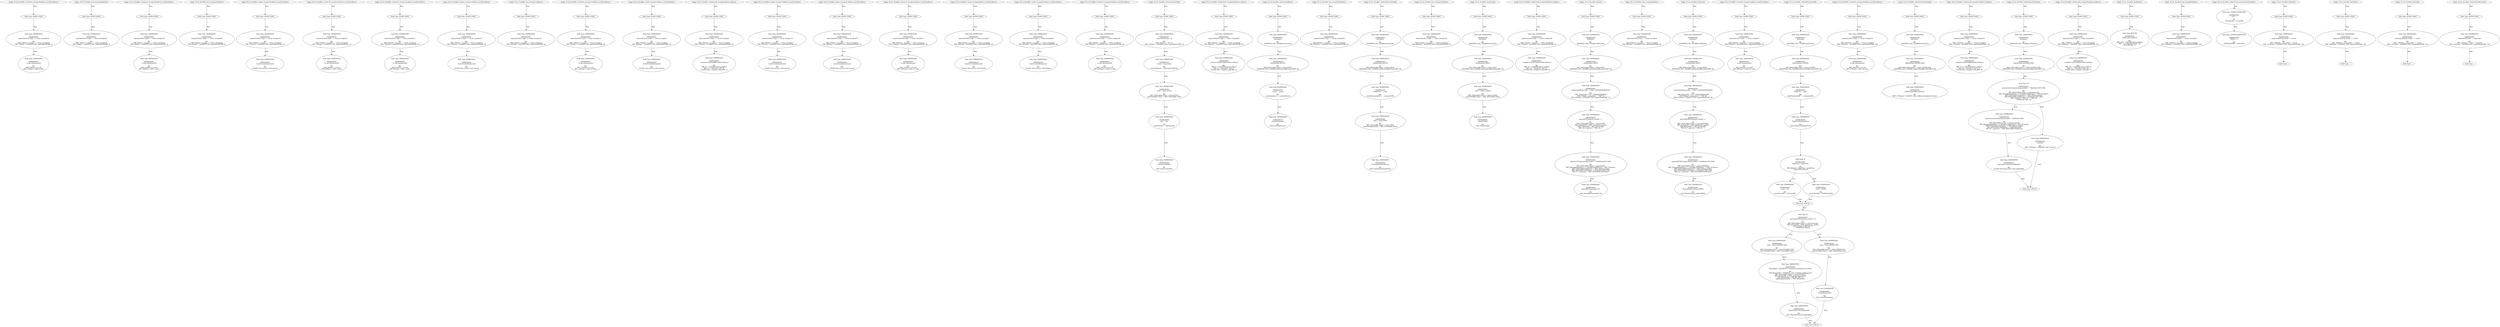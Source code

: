 digraph "" {
	node [label="\N"];
	0	[contract_name=StockBet,
		function_fullname="transferTo_txorigin39(address,uint256,address)",
		label="Node Type: ENTRY_POINT
",
		node_expression=None,
		node_info_vulnerabilities="[{'lines': [9, 10, 11, 12, 14, 15, 16, 18, 19, 20, 21, 23, 24, 25, 27, 28, 29, 30, 32, 33, 34, 35, 38, 39, 40, 41, 43, 44, 45, 46, \
64, 65, 66, 68, 69, 70, 71, 73, 74, 75, 76, 79, 80, 81, 82, 85, 86, 87, 88, 91, 92, 93, 94, 96, 97, 98, 99, 101, 102, 103, 104, \
107, 108, 109, 110, 112, 113, 114, 115, 151, 152, 153, 154, 161, 162, 163, 171, 172, 173, 180, 181, 182, 183, 193, 194, 195, 205, \
206, 207, 208, 234, 235, 236, 237, 242, 243, 244, 245, 253, 254, 255, 256, 261, 262, 263], 'category': 'access_control'}]",
		node_irs=None,
		node_source_code_lines="[9, 10, 11, 12]",
		node_type=ENTRY_POINT,
		source_file="buggy_45.sol"];
	1	[contract_name=StockBet,
		function_fullname="transferTo_txorigin39(address,uint256,address)",
		label="Node Type: EXPRESSION

EXPRESSION:
require(bool)(tx.origin == owner_txorigin39)

IRs:
TMP_0(bool) = tx.origin == owner_txorigin39
\
TMP_1(None) = SOLIDITY_CALL require(bool)(TMP_0)",
		node_expression="require(bool)(tx.origin == owner_txorigin39)",
		node_info_vulnerabilities="[{'lines': [9, 10, 11, 12, 14, 15, 16, 18, 19, 20, 21, 23, 24, 25, 27, 28, 29, 30, 32, 33, 34, 35, 38, 39, 40, 41, 43, 44, 45, 46, \
64, 65, 66, 68, 69, 70, 71, 73, 74, 75, 76, 79, 80, 81, 82, 85, 86, 87, 88, 91, 92, 93, 94, 96, 97, 98, 99, 101, 102, 103, 104, \
107, 108, 109, 110, 112, 113, 114, 115, 151, 152, 153, 154, 161, 162, 163, 171, 172, 173, 180, 181, 182, 183, 193, 194, 195, 205, \
206, 207, 208, 234, 235, 236, 237, 242, 243, 244, 245, 253, 254, 255, 256, 261, 262, 263], 'category': 'access_control'}]",
		node_irs="TMP_0(bool) = tx.origin == owner_txorigin39
TMP_1(None) = SOLIDITY_CALL require(bool)(TMP_0)",
		node_source_code_lines="[10]",
		node_type=EXPRESSION,
		source_file="buggy_45.sol"];
	0 -> 1	[key=0,
		edge_type=next,
		label=Next];
	2	[contract_name=StockBet,
		function_fullname="transferTo_txorigin39(address,uint256,address)",
		label="Node Type: EXPRESSION

EXPRESSION:
to.call.value(amount)

IRs:
REF_0(None) -> to.call
REF_1(None) -> REF_0.value",
		node_expression="to.call.value(amount)",
		node_info_vulnerabilities="[{'lines': [9, 10, 11, 12, 14, 15, 16, 18, 19, 20, 21, 23, 24, 25, 27, 28, 29, 30, 32, 33, 34, 35, 38, 39, 40, 41, 43, 44, 45, 46, \
64, 65, 66, 68, 69, 70, 71, 73, 74, 75, 76, 79, 80, 81, 82, 85, 86, 87, 88, 91, 92, 93, 94, 96, 97, 98, 99, 101, 102, 103, 104, \
107, 108, 109, 110, 112, 113, 114, 115, 151, 152, 153, 154, 161, 162, 163, 171, 172, 173, 180, 181, 182, 183, 193, 194, 195, 205, \
206, 207, 208, 234, 235, 236, 237, 242, 243, 244, 245, 253, 254, 255, 256, 261, 262, 263], 'category': 'access_control'}]",
		node_irs="REF_0(None) -> to.call
REF_1(None) -> REF_0.value",
		node_source_code_lines="[11]",
		node_type=EXPRESSION,
		source_file="buggy_45.sol"];
	1 -> 2	[key=0,
		edge_type=next,
		label=Next];
	3	[contract_name=StockBet,
		function_fullname="transferTo_txorigin39(address,uint256,address)",
		label="buggy_45.sol_StockBet_transferTo_txorigin39(address,uint256,address)",
		node_expression=None,
		node_info_vulnerabilities="[{'lines': [9, 10, 11, 12, 14, 15, 16, 18, 19, 20, 21, 23, 24, 25, 27, 28, 29, 30, 32, 33, 34, 35, 38, 39, 40, 41, 43, 44, 45, 46, \
64, 65, 66, 68, 69, 70, 71, 73, 74, 75, 76, 79, 80, 81, 82, 85, 86, 87, 88, 91, 92, 93, 94, 96, 97, 98, 99, 101, 102, 103, 104, \
107, 108, 109, 110, 112, 113, 114, 115, 151, 152, 153, 154, 161, 162, 163, 171, 172, 173, 180, 181, 182, 183, 193, 194, 195, 205, \
206, 207, 208, 234, 235, 236, 237, 242, 243, 244, 245, 253, 254, 255, 256, 261, 262, 263], 'category': 'access_control'}]",
		node_irs=None,
		node_source_code_lines="[9, 10, 11, 12]",
		node_type=FUNCTION_NAME,
		source_file="buggy_45.sol"];
	3 -> 0	[key=0,
		edge_type=next,
		label=Next];
	4	[contract_name=StockBet,
		function_fullname="bug_txorigin36(address)",
		label="Node Type: ENTRY_POINT
",
		node_expression=None,
		node_info_vulnerabilities="[{'lines': [9, 10, 11, 12, 14, 15, 16, 18, 19, 20, 21, 23, 24, 25, 27, 28, 29, 30, 32, 33, 34, 35, 38, 39, 40, 41, 43, 44, 45, 46, \
64, 65, 66, 68, 69, 70, 71, 73, 74, 75, 76, 79, 80, 81, 82, 85, 86, 87, 88, 91, 92, 93, 94, 96, 97, 98, 99, 101, 102, 103, 104, \
107, 108, 109, 110, 112, 113, 114, 115, 151, 152, 153, 154, 161, 162, 163, 171, 172, 173, 180, 181, 182, 183, 193, 194, 195, 205, \
206, 207, 208, 234, 235, 236, 237, 242, 243, 244, 245, 253, 254, 255, 256, 261, 262, 263], 'category': 'access_control'}]",
		node_irs=None,
		node_source_code_lines="[14, 15, 16]",
		node_type=ENTRY_POINT,
		source_file="buggy_45.sol"];
	5	[contract_name=StockBet,
		function_fullname="bug_txorigin36(address)",
		label="Node Type: EXPRESSION

EXPRESSION:
require(bool)(tx.origin == owner_txorigin36)

IRs:
TMP_3(bool) = tx.origin == owner_txorigin36
\
TMP_4(None) = SOLIDITY_CALL require(bool)(TMP_3)",
		node_expression="require(bool)(tx.origin == owner_txorigin36)",
		node_info_vulnerabilities="[{'lines': [9, 10, 11, 12, 14, 15, 16, 18, 19, 20, 21, 23, 24, 25, 27, 28, 29, 30, 32, 33, 34, 35, 38, 39, 40, 41, 43, 44, 45, 46, \
64, 65, 66, 68, 69, 70, 71, 73, 74, 75, 76, 79, 80, 81, 82, 85, 86, 87, 88, 91, 92, 93, 94, 96, 97, 98, 99, 101, 102, 103, 104, \
107, 108, 109, 110, 112, 113, 114, 115, 151, 152, 153, 154, 161, 162, 163, 171, 172, 173, 180, 181, 182, 183, 193, 194, 195, 205, \
206, 207, 208, 234, 235, 236, 237, 242, 243, 244, 245, 253, 254, 255, 256, 261, 262, 263], 'category': 'access_control'}]",
		node_irs="TMP_3(bool) = tx.origin == owner_txorigin36
TMP_4(None) = SOLIDITY_CALL require(bool)(TMP_3)",
		node_source_code_lines="[15]",
		node_type=EXPRESSION,
		source_file="buggy_45.sol"];
	4 -> 5	[key=0,
		edge_type=next,
		label=Next];
	6	[contract_name=StockBet,
		function_fullname="bug_txorigin36(address)",
		label="buggy_45.sol_StockBet_bug_txorigin36(address)",
		node_expression=None,
		node_info_vulnerabilities="[{'lines': [9, 10, 11, 12, 14, 15, 16, 18, 19, 20, 21, 23, 24, 25, 27, 28, 29, 30, 32, 33, 34, 35, 38, 39, 40, 41, 43, 44, 45, 46, \
64, 65, 66, 68, 69, 70, 71, 73, 74, 75, 76, 79, 80, 81, 82, 85, 86, 87, 88, 91, 92, 93, 94, 96, 97, 98, 99, 101, 102, 103, 104, \
107, 108, 109, 110, 112, 113, 114, 115, 151, 152, 153, 154, 161, 162, 163, 171, 172, 173, 180, 181, 182, 183, 193, 194, 195, 205, \
206, 207, 208, 234, 235, 236, 237, 242, 243, 244, 245, 253, 254, 255, 256, 261, 262, 263], 'category': 'access_control'}]",
		node_irs=None,
		node_source_code_lines="[14, 15, 16]",
		node_type=FUNCTION_NAME,
		source_file="buggy_45.sol"];
	6 -> 4	[key=0,
		edge_type=next,
		label=Next];
	7	[contract_name=StockBet,
		function_fullname="transferTo_txorigin35(address,uint256,address)",
		label="Node Type: ENTRY_POINT
",
		node_expression=None,
		node_info_vulnerabilities="[{'lines': [9, 10, 11, 12, 14, 15, 16, 18, 19, 20, 21, 23, 24, 25, 27, 28, 29, 30, 32, 33, 34, 35, 38, 39, 40, 41, 43, 44, 45, 46, \
64, 65, 66, 68, 69, 70, 71, 73, 74, 75, 76, 79, 80, 81, 82, 85, 86, 87, 88, 91, 92, 93, 94, 96, 97, 98, 99, 101, 102, 103, 104, \
107, 108, 109, 110, 112, 113, 114, 115, 151, 152, 153, 154, 161, 162, 163, 171, 172, 173, 180, 181, 182, 183, 193, 194, 195, 205, \
206, 207, 208, 234, 235, 236, 237, 242, 243, 244, 245, 253, 254, 255, 256, 261, 262, 263], 'category': 'access_control'}]",
		node_irs=None,
		node_source_code_lines="[18, 19, 20, 21]",
		node_type=ENTRY_POINT,
		source_file="buggy_45.sol"];
	8	[contract_name=StockBet,
		function_fullname="transferTo_txorigin35(address,uint256,address)",
		label="Node Type: EXPRESSION

EXPRESSION:
require(bool)(tx.origin == owner_txorigin35)

IRs:
TMP_5(bool) = tx.origin == owner_txorigin35
\
TMP_6(None) = SOLIDITY_CALL require(bool)(TMP_5)",
		node_expression="require(bool)(tx.origin == owner_txorigin35)",
		node_info_vulnerabilities="[{'lines': [9, 10, 11, 12, 14, 15, 16, 18, 19, 20, 21, 23, 24, 25, 27, 28, 29, 30, 32, 33, 34, 35, 38, 39, 40, 41, 43, 44, 45, 46, \
64, 65, 66, 68, 69, 70, 71, 73, 74, 75, 76, 79, 80, 81, 82, 85, 86, 87, 88, 91, 92, 93, 94, 96, 97, 98, 99, 101, 102, 103, 104, \
107, 108, 109, 110, 112, 113, 114, 115, 151, 152, 153, 154, 161, 162, 163, 171, 172, 173, 180, 181, 182, 183, 193, 194, 195, 205, \
206, 207, 208, 234, 235, 236, 237, 242, 243, 244, 245, 253, 254, 255, 256, 261, 262, 263], 'category': 'access_control'}]",
		node_irs="TMP_5(bool) = tx.origin == owner_txorigin35
TMP_6(None) = SOLIDITY_CALL require(bool)(TMP_5)",
		node_source_code_lines="[19]",
		node_type=EXPRESSION,
		source_file="buggy_45.sol"];
	7 -> 8	[key=0,
		edge_type=next,
		label=Next];
	9	[contract_name=StockBet,
		function_fullname="transferTo_txorigin35(address,uint256,address)",
		label="Node Type: EXPRESSION

EXPRESSION:
to.call.value(amount)

IRs:
REF_2(None) -> to.call
REF_3(None) -> REF_2.value",
		node_expression="to.call.value(amount)",
		node_info_vulnerabilities="[{'lines': [9, 10, 11, 12, 14, 15, 16, 18, 19, 20, 21, 23, 24, 25, 27, 28, 29, 30, 32, 33, 34, 35, 38, 39, 40, 41, 43, 44, 45, 46, \
64, 65, 66, 68, 69, 70, 71, 73, 74, 75, 76, 79, 80, 81, 82, 85, 86, 87, 88, 91, 92, 93, 94, 96, 97, 98, 99, 101, 102, 103, 104, \
107, 108, 109, 110, 112, 113, 114, 115, 151, 152, 153, 154, 161, 162, 163, 171, 172, 173, 180, 181, 182, 183, 193, 194, 195, 205, \
206, 207, 208, 234, 235, 236, 237, 242, 243, 244, 245, 253, 254, 255, 256, 261, 262, 263], 'category': 'access_control'}]",
		node_irs="REF_2(None) -> to.call
REF_3(None) -> REF_2.value",
		node_source_code_lines="[20]",
		node_type=EXPRESSION,
		source_file="buggy_45.sol"];
	8 -> 9	[key=0,
		edge_type=next,
		label=Next];
	10	[contract_name=StockBet,
		function_fullname="transferTo_txorigin35(address,uint256,address)",
		label="buggy_45.sol_StockBet_transferTo_txorigin35(address,uint256,address)",
		node_expression=None,
		node_info_vulnerabilities="[{'lines': [9, 10, 11, 12, 14, 15, 16, 18, 19, 20, 21, 23, 24, 25, 27, 28, 29, 30, 32, 33, 34, 35, 38, 39, 40, 41, 43, 44, 45, 46, \
64, 65, 66, 68, 69, 70, 71, 73, 74, 75, 76, 79, 80, 81, 82, 85, 86, 87, 88, 91, 92, 93, 94, 96, 97, 98, 99, 101, 102, 103, 104, \
107, 108, 109, 110, 112, 113, 114, 115, 151, 152, 153, 154, 161, 162, 163, 171, 172, 173, 180, 181, 182, 183, 193, 194, 195, 205, \
206, 207, 208, 234, 235, 236, 237, 242, 243, 244, 245, 253, 254, 255, 256, 261, 262, 263], 'category': 'access_control'}]",
		node_irs=None,
		node_source_code_lines="[18, 19, 20, 21]",
		node_type=FUNCTION_NAME,
		source_file="buggy_45.sol"];
	10 -> 7	[key=0,
		edge_type=next,
		label=Next];
	11	[contract_name=StockBet,
		function_fullname="bug_txorigin40(address)",
		label="Node Type: ENTRY_POINT
",
		node_expression=None,
		node_info_vulnerabilities="[{'lines': [9, 10, 11, 12, 14, 15, 16, 18, 19, 20, 21, 23, 24, 25, 27, 28, 29, 30, 32, 33, 34, 35, 38, 39, 40, 41, 43, 44, 45, 46, \
64, 65, 66, 68, 69, 70, 71, 73, 74, 75, 76, 79, 80, 81, 82, 85, 86, 87, 88, 91, 92, 93, 94, 96, 97, 98, 99, 101, 102, 103, 104, \
107, 108, 109, 110, 112, 113, 114, 115, 151, 152, 153, 154, 161, 162, 163, 171, 172, 173, 180, 181, 182, 183, 193, 194, 195, 205, \
206, 207, 208, 234, 235, 236, 237, 242, 243, 244, 245, 253, 254, 255, 256, 261, 262, 263], 'category': 'access_control'}]",
		node_irs=None,
		node_source_code_lines="[23, 24, 25]",
		node_type=ENTRY_POINT,
		source_file="buggy_45.sol"];
	12	[contract_name=StockBet,
		function_fullname="bug_txorigin40(address)",
		label="Node Type: EXPRESSION

EXPRESSION:
require(bool)(tx.origin == owner_txorigin40)

IRs:
TMP_8(bool) = tx.origin == owner_txorigin40
\
TMP_9(None) = SOLIDITY_CALL require(bool)(TMP_8)",
		node_expression="require(bool)(tx.origin == owner_txorigin40)",
		node_info_vulnerabilities="[{'lines': [9, 10, 11, 12, 14, 15, 16, 18, 19, 20, 21, 23, 24, 25, 27, 28, 29, 30, 32, 33, 34, 35, 38, 39, 40, 41, 43, 44, 45, 46, \
64, 65, 66, 68, 69, 70, 71, 73, 74, 75, 76, 79, 80, 81, 82, 85, 86, 87, 88, 91, 92, 93, 94, 96, 97, 98, 99, 101, 102, 103, 104, \
107, 108, 109, 110, 112, 113, 114, 115, 151, 152, 153, 154, 161, 162, 163, 171, 172, 173, 180, 181, 182, 183, 193, 194, 195, 205, \
206, 207, 208, 234, 235, 236, 237, 242, 243, 244, 245, 253, 254, 255, 256, 261, 262, 263], 'category': 'access_control'}]",
		node_irs="TMP_8(bool) = tx.origin == owner_txorigin40
TMP_9(None) = SOLIDITY_CALL require(bool)(TMP_8)",
		node_source_code_lines="[24]",
		node_type=EXPRESSION,
		source_file="buggy_45.sol"];
	11 -> 12	[key=0,
		edge_type=next,
		label=Next];
	13	[contract_name=StockBet,
		function_fullname="bug_txorigin40(address)",
		label="buggy_45.sol_StockBet_bug_txorigin40(address)",
		node_expression=None,
		node_info_vulnerabilities="[{'lines': [9, 10, 11, 12, 14, 15, 16, 18, 19, 20, 21, 23, 24, 25, 27, 28, 29, 30, 32, 33, 34, 35, 38, 39, 40, 41, 43, 44, 45, 46, \
64, 65, 66, 68, 69, 70, 71, 73, 74, 75, 76, 79, 80, 81, 82, 85, 86, 87, 88, 91, 92, 93, 94, 96, 97, 98, 99, 101, 102, 103, 104, \
107, 108, 109, 110, 112, 113, 114, 115, 151, 152, 153, 154, 161, 162, 163, 171, 172, 173, 180, 181, 182, 183, 193, 194, 195, 205, \
206, 207, 208, 234, 235, 236, 237, 242, 243, 244, 245, 253, 254, 255, 256, 261, 262, 263], 'category': 'access_control'}]",
		node_irs=None,
		node_source_code_lines="[23, 24, 25]",
		node_type=FUNCTION_NAME,
		source_file="buggy_45.sol"];
	13 -> 11	[key=0,
		edge_type=next,
		label=Next];
	14	[contract_name=StockBet,
		function_fullname="sendto_txorigin33(address,uint256,address)",
		label="Node Type: ENTRY_POINT
",
		node_expression=None,
		node_info_vulnerabilities="[{'lines': [9, 10, 11, 12, 14, 15, 16, 18, 19, 20, 21, 23, 24, 25, 27, 28, 29, 30, 32, 33, 34, 35, 38, 39, 40, 41, 43, 44, 45, 46, \
64, 65, 66, 68, 69, 70, 71, 73, 74, 75, 76, 79, 80, 81, 82, 85, 86, 87, 88, 91, 92, 93, 94, 96, 97, 98, 99, 101, 102, 103, 104, \
107, 108, 109, 110, 112, 113, 114, 115, 151, 152, 153, 154, 161, 162, 163, 171, 172, 173, 180, 181, 182, 183, 193, 194, 195, 205, \
206, 207, 208, 234, 235, 236, 237, 242, 243, 244, 245, 253, 254, 255, 256, 261, 262, 263], 'category': 'access_control'}]",
		node_irs=None,
		node_source_code_lines="[27, 28, 29, 30]",
		node_type=ENTRY_POINT,
		source_file="buggy_45.sol"];
	15	[contract_name=StockBet,
		function_fullname="sendto_txorigin33(address,uint256,address)",
		label="Node Type: EXPRESSION

EXPRESSION:
require(bool)(tx.origin == owner_txorigin33)

IRs:
TMP_10(bool) = tx.origin == owner_txorigin33
\
TMP_11(None) = SOLIDITY_CALL require(bool)(TMP_10)",
		node_expression="require(bool)(tx.origin == owner_txorigin33)",
		node_info_vulnerabilities="[{'lines': [9, 10, 11, 12, 14, 15, 16, 18, 19, 20, 21, 23, 24, 25, 27, 28, 29, 30, 32, 33, 34, 35, 38, 39, 40, 41, 43, 44, 45, 46, \
64, 65, 66, 68, 69, 70, 71, 73, 74, 75, 76, 79, 80, 81, 82, 85, 86, 87, 88, 91, 92, 93, 94, 96, 97, 98, 99, 101, 102, 103, 104, \
107, 108, 109, 110, 112, 113, 114, 115, 151, 152, 153, 154, 161, 162, 163, 171, 172, 173, 180, 181, 182, 183, 193, 194, 195, 205, \
206, 207, 208, 234, 235, 236, 237, 242, 243, 244, 245, 253, 254, 255, 256, 261, 262, 263], 'category': 'access_control'}]",
		node_irs="TMP_10(bool) = tx.origin == owner_txorigin33
TMP_11(None) = SOLIDITY_CALL require(bool)(TMP_10)",
		node_source_code_lines="[28]",
		node_type=EXPRESSION,
		source_file="buggy_45.sol"];
	14 -> 15	[key=0,
		edge_type=next,
		label=Next];
	16	[contract_name=StockBet,
		function_fullname="sendto_txorigin33(address,uint256,address)",
		label="Node Type: EXPRESSION

EXPRESSION:
receiver.transfer(amount)

IRs:
Transfer dest:receiver value:amount",
		node_expression="receiver.transfer(amount)",
		node_info_vulnerabilities="[{'lines': [9, 10, 11, 12, 14, 15, 16, 18, 19, 20, 21, 23, 24, 25, 27, 28, 29, 30, 32, 33, 34, 35, 38, 39, 40, 41, 43, 44, 45, 46, \
64, 65, 66, 68, 69, 70, 71, 73, 74, 75, 76, 79, 80, 81, 82, 85, 86, 87, 88, 91, 92, 93, 94, 96, 97, 98, 99, 101, 102, 103, 104, \
107, 108, 109, 110, 112, 113, 114, 115, 151, 152, 153, 154, 161, 162, 163, 171, 172, 173, 180, 181, 182, 183, 193, 194, 195, 205, \
206, 207, 208, 234, 235, 236, 237, 242, 243, 244, 245, 253, 254, 255, 256, 261, 262, 263], 'category': 'access_control'}]",
		node_irs="Transfer dest:receiver value:amount",
		node_source_code_lines="[29]",
		node_type=EXPRESSION,
		source_file="buggy_45.sol"];
	15 -> 16	[key=0,
		edge_type=next,
		label=Next];
	17	[contract_name=StockBet,
		function_fullname="sendto_txorigin33(address,uint256,address)",
		label="buggy_45.sol_StockBet_sendto_txorigin33(address,uint256,address)",
		node_expression=None,
		node_info_vulnerabilities="[{'lines': [9, 10, 11, 12, 14, 15, 16, 18, 19, 20, 21, 23, 24, 25, 27, 28, 29, 30, 32, 33, 34, 35, 38, 39, 40, 41, 43, 44, 45, 46, \
64, 65, 66, 68, 69, 70, 71, 73, 74, 75, 76, 79, 80, 81, 82, 85, 86, 87, 88, 91, 92, 93, 94, 96, 97, 98, 99, 101, 102, 103, 104, \
107, 108, 109, 110, 112, 113, 114, 115, 151, 152, 153, 154, 161, 162, 163, 171, 172, 173, 180, 181, 182, 183, 193, 194, 195, 205, \
206, 207, 208, 234, 235, 236, 237, 242, 243, 244, 245, 253, 254, 255, 256, 261, 262, 263], 'category': 'access_control'}]",
		node_irs=None,
		node_source_code_lines="[27, 28, 29, 30]",
		node_type=FUNCTION_NAME,
		source_file="buggy_45.sol"];
	17 -> 14	[key=0,
		edge_type=next,
		label=Next];
	18	[contract_name=StockBet,
		function_fullname="transferTo_txorigin27(address,uint256,address)",
		label="Node Type: ENTRY_POINT
",
		node_expression=None,
		node_info_vulnerabilities="[{'lines': [9, 10, 11, 12, 14, 15, 16, 18, 19, 20, 21, 23, 24, 25, 27, 28, 29, 30, 32, 33, 34, 35, 38, 39, 40, 41, 43, 44, 45, 46, \
64, 65, 66, 68, 69, 70, 71, 73, 74, 75, 76, 79, 80, 81, 82, 85, 86, 87, 88, 91, 92, 93, 94, 96, 97, 98, 99, 101, 102, 103, 104, \
107, 108, 109, 110, 112, 113, 114, 115, 151, 152, 153, 154, 161, 162, 163, 171, 172, 173, 180, 181, 182, 183, 193, 194, 195, 205, \
206, 207, 208, 234, 235, 236, 237, 242, 243, 244, 245, 253, 254, 255, 256, 261, 262, 263], 'category': 'access_control'}]",
		node_irs=None,
		node_source_code_lines="[32, 33, 34, 35]",
		node_type=ENTRY_POINT,
		source_file="buggy_45.sol"];
	19	[contract_name=StockBet,
		function_fullname="transferTo_txorigin27(address,uint256,address)",
		label="Node Type: EXPRESSION

EXPRESSION:
require(bool)(tx.origin == owner_txorigin27)

IRs:
TMP_13(bool) = tx.origin == owner_txorigin27
\
TMP_14(None) = SOLIDITY_CALL require(bool)(TMP_13)",
		node_expression="require(bool)(tx.origin == owner_txorigin27)",
		node_info_vulnerabilities="[{'lines': [9, 10, 11, 12, 14, 15, 16, 18, 19, 20, 21, 23, 24, 25, 27, 28, 29, 30, 32, 33, 34, 35, 38, 39, 40, 41, 43, 44, 45, 46, \
64, 65, 66, 68, 69, 70, 71, 73, 74, 75, 76, 79, 80, 81, 82, 85, 86, 87, 88, 91, 92, 93, 94, 96, 97, 98, 99, 101, 102, 103, 104, \
107, 108, 109, 110, 112, 113, 114, 115, 151, 152, 153, 154, 161, 162, 163, 171, 172, 173, 180, 181, 182, 183, 193, 194, 195, 205, \
206, 207, 208, 234, 235, 236, 237, 242, 243, 244, 245, 253, 254, 255, 256, 261, 262, 263], 'category': 'access_control'}]",
		node_irs="TMP_13(bool) = tx.origin == owner_txorigin27
TMP_14(None) = SOLIDITY_CALL require(bool)(TMP_13)",
		node_source_code_lines="[33]",
		node_type=EXPRESSION,
		source_file="buggy_45.sol"];
	18 -> 19	[key=0,
		edge_type=next,
		label=Next];
	20	[contract_name=StockBet,
		function_fullname="transferTo_txorigin27(address,uint256,address)",
		label="Node Type: EXPRESSION

EXPRESSION:
to.call.value(amount)

IRs:
REF_5(None) -> to.call
REF_6(None) -> REF_5.value",
		node_expression="to.call.value(amount)",
		node_info_vulnerabilities="[{'lines': [9, 10, 11, 12, 14, 15, 16, 18, 19, 20, 21, 23, 24, 25, 27, 28, 29, 30, 32, 33, 34, 35, 38, 39, 40, 41, 43, 44, 45, 46, \
64, 65, 66, 68, 69, 70, 71, 73, 74, 75, 76, 79, 80, 81, 82, 85, 86, 87, 88, 91, 92, 93, 94, 96, 97, 98, 99, 101, 102, 103, 104, \
107, 108, 109, 110, 112, 113, 114, 115, 151, 152, 153, 154, 161, 162, 163, 171, 172, 173, 180, 181, 182, 183, 193, 194, 195, 205, \
206, 207, 208, 234, 235, 236, 237, 242, 243, 244, 245, 253, 254, 255, 256, 261, 262, 263], 'category': 'access_control'}]",
		node_irs="REF_5(None) -> to.call
REF_6(None) -> REF_5.value",
		node_source_code_lines="[34]",
		node_type=EXPRESSION,
		source_file="buggy_45.sol"];
	19 -> 20	[key=0,
		edge_type=next,
		label=Next];
	21	[contract_name=StockBet,
		function_fullname="transferTo_txorigin27(address,uint256,address)",
		label="buggy_45.sol_StockBet_transferTo_txorigin27(address,uint256,address)",
		node_expression=None,
		node_info_vulnerabilities="[{'lines': [9, 10, 11, 12, 14, 15, 16, 18, 19, 20, 21, 23, 24, 25, 27, 28, 29, 30, 32, 33, 34, 35, 38, 39, 40, 41, 43, 44, 45, 46, \
64, 65, 66, 68, 69, 70, 71, 73, 74, 75, 76, 79, 80, 81, 82, 85, 86, 87, 88, 91, 92, 93, 94, 96, 97, 98, 99, 101, 102, 103, 104, \
107, 108, 109, 110, 112, 113, 114, 115, 151, 152, 153, 154, 161, 162, 163, 171, 172, 173, 180, 181, 182, 183, 193, 194, 195, 205, \
206, 207, 208, 234, 235, 236, 237, 242, 243, 244, 245, 253, 254, 255, 256, 261, 262, 263], 'category': 'access_control'}]",
		node_irs=None,
		node_source_code_lines="[32, 33, 34, 35]",
		node_type=FUNCTION_NAME,
		source_file="buggy_45.sol"];
	21 -> 18	[key=0,
		edge_type=next,
		label=Next];
	22	[contract_name=StockBet,
		function_fullname="transferTo_txorigin31(address,uint256,address)",
		label="Node Type: ENTRY_POINT
",
		node_expression=None,
		node_info_vulnerabilities="[{'lines': [9, 10, 11, 12, 14, 15, 16, 18, 19, 20, 21, 23, 24, 25, 27, 28, 29, 30, 32, 33, 34, 35, 38, 39, 40, 41, 43, 44, 45, 46, \
64, 65, 66, 68, 69, 70, 71, 73, 74, 75, 76, 79, 80, 81, 82, 85, 86, 87, 88, 91, 92, 93, 94, 96, 97, 98, 99, 101, 102, 103, 104, \
107, 108, 109, 110, 112, 113, 114, 115, 151, 152, 153, 154, 161, 162, 163, 171, 172, 173, 180, 181, 182, 183, 193, 194, 195, 205, \
206, 207, 208, 234, 235, 236, 237, 242, 243, 244, 245, 253, 254, 255, 256, 261, 262, 263], 'category': 'access_control'}]",
		node_irs=None,
		node_source_code_lines="[38, 39, 40, 41]",
		node_type=ENTRY_POINT,
		source_file="buggy_45.sol"];
	23	[contract_name=StockBet,
		function_fullname="transferTo_txorigin31(address,uint256,address)",
		label="Node Type: EXPRESSION

EXPRESSION:
require(bool)(tx.origin == owner_txorigin31)

IRs:
TMP_16(bool) = tx.origin == owner_txorigin31
\
TMP_17(None) = SOLIDITY_CALL require(bool)(TMP_16)",
		node_expression="require(bool)(tx.origin == owner_txorigin31)",
		node_info_vulnerabilities="[{'lines': [9, 10, 11, 12, 14, 15, 16, 18, 19, 20, 21, 23, 24, 25, 27, 28, 29, 30, 32, 33, 34, 35, 38, 39, 40, 41, 43, 44, 45, 46, \
64, 65, 66, 68, 69, 70, 71, 73, 74, 75, 76, 79, 80, 81, 82, 85, 86, 87, 88, 91, 92, 93, 94, 96, 97, 98, 99, 101, 102, 103, 104, \
107, 108, 109, 110, 112, 113, 114, 115, 151, 152, 153, 154, 161, 162, 163, 171, 172, 173, 180, 181, 182, 183, 193, 194, 195, 205, \
206, 207, 208, 234, 235, 236, 237, 242, 243, 244, 245, 253, 254, 255, 256, 261, 262, 263], 'category': 'access_control'}]",
		node_irs="TMP_16(bool) = tx.origin == owner_txorigin31
TMP_17(None) = SOLIDITY_CALL require(bool)(TMP_16)",
		node_source_code_lines="[39]",
		node_type=EXPRESSION,
		source_file="buggy_45.sol"];
	22 -> 23	[key=0,
		edge_type=next,
		label=Next];
	24	[contract_name=StockBet,
		function_fullname="transferTo_txorigin31(address,uint256,address)",
		label="Node Type: EXPRESSION

EXPRESSION:
to.call.value(amount)

IRs:
REF_7(None) -> to.call
REF_8(None) -> REF_7.value",
		node_expression="to.call.value(amount)",
		node_info_vulnerabilities="[{'lines': [9, 10, 11, 12, 14, 15, 16, 18, 19, 20, 21, 23, 24, 25, 27, 28, 29, 30, 32, 33, 34, 35, 38, 39, 40, 41, 43, 44, 45, 46, \
64, 65, 66, 68, 69, 70, 71, 73, 74, 75, 76, 79, 80, 81, 82, 85, 86, 87, 88, 91, 92, 93, 94, 96, 97, 98, 99, 101, 102, 103, 104, \
107, 108, 109, 110, 112, 113, 114, 115, 151, 152, 153, 154, 161, 162, 163, 171, 172, 173, 180, 181, 182, 183, 193, 194, 195, 205, \
206, 207, 208, 234, 235, 236, 237, 242, 243, 244, 245, 253, 254, 255, 256, 261, 262, 263], 'category': 'access_control'}]",
		node_irs="REF_7(None) -> to.call
REF_8(None) -> REF_7.value",
		node_source_code_lines="[40]",
		node_type=EXPRESSION,
		source_file="buggy_45.sol"];
	23 -> 24	[key=0,
		edge_type=next,
		label=Next];
	25	[contract_name=StockBet,
		function_fullname="transferTo_txorigin31(address,uint256,address)",
		label="buggy_45.sol_StockBet_transferTo_txorigin31(address,uint256,address)",
		node_expression=None,
		node_info_vulnerabilities="[{'lines': [9, 10, 11, 12, 14, 15, 16, 18, 19, 20, 21, 23, 24, 25, 27, 28, 29, 30, 32, 33, 34, 35, 38, 39, 40, 41, 43, 44, 45, 46, \
64, 65, 66, 68, 69, 70, 71, 73, 74, 75, 76, 79, 80, 81, 82, 85, 86, 87, 88, 91, 92, 93, 94, 96, 97, 98, 99, 101, 102, 103, 104, \
107, 108, 109, 110, 112, 113, 114, 115, 151, 152, 153, 154, 161, 162, 163, 171, 172, 173, 180, 181, 182, 183, 193, 194, 195, 205, \
206, 207, 208, 234, 235, 236, 237, 242, 243, 244, 245, 253, 254, 255, 256, 261, 262, 263], 'category': 'access_control'}]",
		node_irs=None,
		node_source_code_lines="[38, 39, 40, 41]",
		node_type=FUNCTION_NAME,
		source_file="buggy_45.sol"];
	25 -> 22	[key=0,
		edge_type=next,
		label=Next];
	26	[contract_name=StockBet,
		function_fullname="sendto_txorigin13(address,uint256,address)",
		label="Node Type: ENTRY_POINT
",
		node_expression=None,
		node_info_vulnerabilities="[{'lines': [9, 10, 11, 12, 14, 15, 16, 18, 19, 20, 21, 23, 24, 25, 27, 28, 29, 30, 32, 33, 34, 35, 38, 39, 40, 41, 43, 44, 45, 46, \
64, 65, 66, 68, 69, 70, 71, 73, 74, 75, 76, 79, 80, 81, 82, 85, 86, 87, 88, 91, 92, 93, 94, 96, 97, 98, 99, 101, 102, 103, 104, \
107, 108, 109, 110, 112, 113, 114, 115, 151, 152, 153, 154, 161, 162, 163, 171, 172, 173, 180, 181, 182, 183, 193, 194, 195, 205, \
206, 207, 208, 234, 235, 236, 237, 242, 243, 244, 245, 253, 254, 255, 256, 261, 262, 263], 'category': 'access_control'}]",
		node_irs=None,
		node_source_code_lines="[43, 44, 45, 46]",
		node_type=ENTRY_POINT,
		source_file="buggy_45.sol"];
	27	[contract_name=StockBet,
		function_fullname="sendto_txorigin13(address,uint256,address)",
		label="Node Type: EXPRESSION

EXPRESSION:
require(bool)(tx.origin == owner_txorigin13)

IRs:
TMP_19(bool) = tx.origin == owner_txorigin13
\
TMP_20(None) = SOLIDITY_CALL require(bool)(TMP_19)",
		node_expression="require(bool)(tx.origin == owner_txorigin13)",
		node_info_vulnerabilities="[{'lines': [9, 10, 11, 12, 14, 15, 16, 18, 19, 20, 21, 23, 24, 25, 27, 28, 29, 30, 32, 33, 34, 35, 38, 39, 40, 41, 43, 44, 45, 46, \
64, 65, 66, 68, 69, 70, 71, 73, 74, 75, 76, 79, 80, 81, 82, 85, 86, 87, 88, 91, 92, 93, 94, 96, 97, 98, 99, 101, 102, 103, 104, \
107, 108, 109, 110, 112, 113, 114, 115, 151, 152, 153, 154, 161, 162, 163, 171, 172, 173, 180, 181, 182, 183, 193, 194, 195, 205, \
206, 207, 208, 234, 235, 236, 237, 242, 243, 244, 245, 253, 254, 255, 256, 261, 262, 263], 'category': 'access_control'}]",
		node_irs="TMP_19(bool) = tx.origin == owner_txorigin13
TMP_20(None) = SOLIDITY_CALL require(bool)(TMP_19)",
		node_source_code_lines="[44]",
		node_type=EXPRESSION,
		source_file="buggy_45.sol"];
	26 -> 27	[key=0,
		edge_type=next,
		label=Next];
	28	[contract_name=StockBet,
		function_fullname="sendto_txorigin13(address,uint256,address)",
		label="Node Type: EXPRESSION

EXPRESSION:
receiver.transfer(amount)

IRs:
Transfer dest:receiver value:amount",
		node_expression="receiver.transfer(amount)",
		node_info_vulnerabilities="[{'lines': [9, 10, 11, 12, 14, 15, 16, 18, 19, 20, 21, 23, 24, 25, 27, 28, 29, 30, 32, 33, 34, 35, 38, 39, 40, 41, 43, 44, 45, 46, \
64, 65, 66, 68, 69, 70, 71, 73, 74, 75, 76, 79, 80, 81, 82, 85, 86, 87, 88, 91, 92, 93, 94, 96, 97, 98, 99, 101, 102, 103, 104, \
107, 108, 109, 110, 112, 113, 114, 115, 151, 152, 153, 154, 161, 162, 163, 171, 172, 173, 180, 181, 182, 183, 193, 194, 195, 205, \
206, 207, 208, 234, 235, 236, 237, 242, 243, 244, 245, 253, 254, 255, 256, 261, 262, 263], 'category': 'access_control'}]",
		node_irs="Transfer dest:receiver value:amount",
		node_source_code_lines="[45]",
		node_type=EXPRESSION,
		source_file="buggy_45.sol"];
	27 -> 28	[key=0,
		edge_type=next,
		label=Next];
	29	[contract_name=StockBet,
		function_fullname="sendto_txorigin13(address,uint256,address)",
		label="buggy_45.sol_StockBet_sendto_txorigin13(address,uint256,address)",
		node_expression=None,
		node_info_vulnerabilities="[{'lines': [9, 10, 11, 12, 14, 15, 16, 18, 19, 20, 21, 23, 24, 25, 27, 28, 29, 30, 32, 33, 34, 35, 38, 39, 40, 41, 43, 44, 45, 46, \
64, 65, 66, 68, 69, 70, 71, 73, 74, 75, 76, 79, 80, 81, 82, 85, 86, 87, 88, 91, 92, 93, 94, 96, 97, 98, 99, 101, 102, 103, 104, \
107, 108, 109, 110, 112, 113, 114, 115, 151, 152, 153, 154, 161, 162, 163, 171, 172, 173, 180, 181, 182, 183, 193, 194, 195, 205, \
206, 207, 208, 234, 235, 236, 237, 242, 243, 244, 245, 253, 254, 255, 256, 261, 262, 263], 'category': 'access_control'}]",
		node_irs=None,
		node_source_code_lines="[43, 44, 45, 46]",
		node_type=FUNCTION_NAME,
		source_file="buggy_45.sol"];
	29 -> 26	[key=0,
		edge_type=next,
		label=Next];
	30	[contract_name=StockBet,
		function_fullname="bug_txorigin12(address)",
		label="Node Type: ENTRY_POINT
",
		node_expression=None,
		node_info_vulnerabilities="[{'lines': [9, 10, 11, 12, 14, 15, 16, 18, 19, 20, 21, 23, 24, 25, 27, 28, 29, 30, 32, 33, 34, 35, 38, 39, 40, 41, 43, 44, 45, 46, \
64, 65, 66, 68, 69, 70, 71, 73, 74, 75, 76, 79, 80, 81, 82, 85, 86, 87, 88, 91, 92, 93, 94, 96, 97, 98, 99, 101, 102, 103, 104, \
107, 108, 109, 110, 112, 113, 114, 115, 151, 152, 153, 154, 161, 162, 163, 171, 172, 173, 180, 181, 182, 183, 193, 194, 195, 205, \
206, 207, 208, 234, 235, 236, 237, 242, 243, 244, 245, 253, 254, 255, 256, 261, 262, 263], 'category': 'access_control'}]",
		node_irs=None,
		node_source_code_lines="[64, 65, 66]",
		node_type=ENTRY_POINT,
		source_file="buggy_45.sol"];
	31	[contract_name=StockBet,
		function_fullname="bug_txorigin12(address)",
		label="Node Type: EXPRESSION

EXPRESSION:
require(bool)(tx.origin == owner_txorigin12)

IRs:
TMP_22(bool) = tx.origin == owner_txorigin12
\
TMP_23(None) = SOLIDITY_CALL require(bool)(TMP_22)",
		node_expression="require(bool)(tx.origin == owner_txorigin12)",
		node_info_vulnerabilities="[{'lines': [9, 10, 11, 12, 14, 15, 16, 18, 19, 20, 21, 23, 24, 25, 27, 28, 29, 30, 32, 33, 34, 35, 38, 39, 40, 41, 43, 44, 45, 46, \
64, 65, 66, 68, 69, 70, 71, 73, 74, 75, 76, 79, 80, 81, 82, 85, 86, 87, 88, 91, 92, 93, 94, 96, 97, 98, 99, 101, 102, 103, 104, \
107, 108, 109, 110, 112, 113, 114, 115, 151, 152, 153, 154, 161, 162, 163, 171, 172, 173, 180, 181, 182, 183, 193, 194, 195, 205, \
206, 207, 208, 234, 235, 236, 237, 242, 243, 244, 245, 253, 254, 255, 256, 261, 262, 263], 'category': 'access_control'}]",
		node_irs="TMP_22(bool) = tx.origin == owner_txorigin12
TMP_23(None) = SOLIDITY_CALL require(bool)(TMP_22)",
		node_source_code_lines="[65]",
		node_type=EXPRESSION,
		source_file="buggy_45.sol"];
	30 -> 31	[key=0,
		edge_type=next,
		label=Next];
	32	[contract_name=StockBet,
		function_fullname="bug_txorigin12(address)",
		label="buggy_45.sol_StockBet_bug_txorigin12(address)",
		node_expression=None,
		node_info_vulnerabilities="[{'lines': [9, 10, 11, 12, 14, 15, 16, 18, 19, 20, 21, 23, 24, 25, 27, 28, 29, 30, 32, 33, 34, 35, 38, 39, 40, 41, 43, 44, 45, 46, \
64, 65, 66, 68, 69, 70, 71, 73, 74, 75, 76, 79, 80, 81, 82, 85, 86, 87, 88, 91, 92, 93, 94, 96, 97, 98, 99, 101, 102, 103, 104, \
107, 108, 109, 110, 112, 113, 114, 115, 151, 152, 153, 154, 161, 162, 163, 171, 172, 173, 180, 181, 182, 183, 193, 194, 195, 205, \
206, 207, 208, 234, 235, 236, 237, 242, 243, 244, 245, 253, 254, 255, 256, 261, 262, 263], 'category': 'access_control'}]",
		node_irs=None,
		node_source_code_lines="[64, 65, 66]",
		node_type=FUNCTION_NAME,
		source_file="buggy_45.sol"];
	32 -> 30	[key=0,
		edge_type=next,
		label=Next];
	33	[contract_name=StockBet,
		function_fullname="transferTo_txorigin11(address,uint256,address)",
		label="Node Type: ENTRY_POINT
",
		node_expression=None,
		node_info_vulnerabilities="[{'lines': [9, 10, 11, 12, 14, 15, 16, 18, 19, 20, 21, 23, 24, 25, 27, 28, 29, 30, 32, 33, 34, 35, 38, 39, 40, 41, 43, 44, 45, 46, \
64, 65, 66, 68, 69, 70, 71, 73, 74, 75, 76, 79, 80, 81, 82, 85, 86, 87, 88, 91, 92, 93, 94, 96, 97, 98, 99, 101, 102, 103, 104, \
107, 108, 109, 110, 112, 113, 114, 115, 151, 152, 153, 154, 161, 162, 163, 171, 172, 173, 180, 181, 182, 183, 193, 194, 195, 205, \
206, 207, 208, 234, 235, 236, 237, 242, 243, 244, 245, 253, 254, 255, 256, 261, 262, 263], 'category': 'access_control'}]",
		node_irs=None,
		node_source_code_lines="[68, 69, 70, 71]",
		node_type=ENTRY_POINT,
		source_file="buggy_45.sol"];
	34	[contract_name=StockBet,
		function_fullname="transferTo_txorigin11(address,uint256,address)",
		label="Node Type: EXPRESSION

EXPRESSION:
require(bool)(tx.origin == owner_txorigin11)

IRs:
TMP_24(bool) = tx.origin == owner_txorigin11
\
TMP_25(None) = SOLIDITY_CALL require(bool)(TMP_24)",
		node_expression="require(bool)(tx.origin == owner_txorigin11)",
		node_info_vulnerabilities="[{'lines': [9, 10, 11, 12, 14, 15, 16, 18, 19, 20, 21, 23, 24, 25, 27, 28, 29, 30, 32, 33, 34, 35, 38, 39, 40, 41, 43, 44, 45, 46, \
64, 65, 66, 68, 69, 70, 71, 73, 74, 75, 76, 79, 80, 81, 82, 85, 86, 87, 88, 91, 92, 93, 94, 96, 97, 98, 99, 101, 102, 103, 104, \
107, 108, 109, 110, 112, 113, 114, 115, 151, 152, 153, 154, 161, 162, 163, 171, 172, 173, 180, 181, 182, 183, 193, 194, 195, 205, \
206, 207, 208, 234, 235, 236, 237, 242, 243, 244, 245, 253, 254, 255, 256, 261, 262, 263], 'category': 'access_control'}]",
		node_irs="TMP_24(bool) = tx.origin == owner_txorigin11
TMP_25(None) = SOLIDITY_CALL require(bool)(TMP_24)",
		node_source_code_lines="[69]",
		node_type=EXPRESSION,
		source_file="buggy_45.sol"];
	33 -> 34	[key=0,
		edge_type=next,
		label=Next];
	35	[contract_name=StockBet,
		function_fullname="transferTo_txorigin11(address,uint256,address)",
		label="Node Type: EXPRESSION

EXPRESSION:
to.call.value(amount)

IRs:
REF_10(None) -> to.call
REF_11(None) -> REF_10.value",
		node_expression="to.call.value(amount)",
		node_info_vulnerabilities="[{'lines': [9, 10, 11, 12, 14, 15, 16, 18, 19, 20, 21, 23, 24, 25, 27, 28, 29, 30, 32, 33, 34, 35, 38, 39, 40, 41, 43, 44, 45, 46, \
64, 65, 66, 68, 69, 70, 71, 73, 74, 75, 76, 79, 80, 81, 82, 85, 86, 87, 88, 91, 92, 93, 94, 96, 97, 98, 99, 101, 102, 103, 104, \
107, 108, 109, 110, 112, 113, 114, 115, 151, 152, 153, 154, 161, 162, 163, 171, 172, 173, 180, 181, 182, 183, 193, 194, 195, 205, \
206, 207, 208, 234, 235, 236, 237, 242, 243, 244, 245, 253, 254, 255, 256, 261, 262, 263], 'category': 'access_control'}]",
		node_irs="REF_10(None) -> to.call
REF_11(None) -> REF_10.value",
		node_source_code_lines="[70]",
		node_type=EXPRESSION,
		source_file="buggy_45.sol"];
	34 -> 35	[key=0,
		edge_type=next,
		label=Next];
	36	[contract_name=StockBet,
		function_fullname="transferTo_txorigin11(address,uint256,address)",
		label="buggy_45.sol_StockBet_transferTo_txorigin11(address,uint256,address)",
		node_expression=None,
		node_info_vulnerabilities="[{'lines': [9, 10, 11, 12, 14, 15, 16, 18, 19, 20, 21, 23, 24, 25, 27, 28, 29, 30, 32, 33, 34, 35, 38, 39, 40, 41, 43, 44, 45, 46, \
64, 65, 66, 68, 69, 70, 71, 73, 74, 75, 76, 79, 80, 81, 82, 85, 86, 87, 88, 91, 92, 93, 94, 96, 97, 98, 99, 101, 102, 103, 104, \
107, 108, 109, 110, 112, 113, 114, 115, 151, 152, 153, 154, 161, 162, 163, 171, 172, 173, 180, 181, 182, 183, 193, 194, 195, 205, \
206, 207, 208, 234, 235, 236, 237, 242, 243, 244, 245, 253, 254, 255, 256, 261, 262, 263], 'category': 'access_control'}]",
		node_irs=None,
		node_source_code_lines="[68, 69, 70, 71]",
		node_type=FUNCTION_NAME,
		source_file="buggy_45.sol"];
	36 -> 33	[key=0,
		edge_type=next,
		label=Next];
	37	[contract_name=StockBet,
		function_fullname="sendto_txorigin1(address,uint256,address)",
		label="Node Type: ENTRY_POINT
",
		node_expression=None,
		node_info_vulnerabilities="[{'lines': [9, 10, 11, 12, 14, 15, 16, 18, 19, 20, 21, 23, 24, 25, 27, 28, 29, 30, 32, 33, 34, 35, 38, 39, 40, 41, 43, 44, 45, 46, \
64, 65, 66, 68, 69, 70, 71, 73, 74, 75, 76, 79, 80, 81, 82, 85, 86, 87, 88, 91, 92, 93, 94, 96, 97, 98, 99, 101, 102, 103, 104, \
107, 108, 109, 110, 112, 113, 114, 115, 151, 152, 153, 154, 161, 162, 163, 171, 172, 173, 180, 181, 182, 183, 193, 194, 195, 205, \
206, 207, 208, 234, 235, 236, 237, 242, 243, 244, 245, 253, 254, 255, 256, 261, 262, 263], 'category': 'access_control'}]",
		node_irs=None,
		node_source_code_lines="[73, 74, 75, 76]",
		node_type=ENTRY_POINT,
		source_file="buggy_45.sol"];
	38	[contract_name=StockBet,
		function_fullname="sendto_txorigin1(address,uint256,address)",
		label="Node Type: EXPRESSION

EXPRESSION:
require(bool)(tx.origin == owner_txorigin1)

IRs:
TMP_27(bool) = tx.origin == owner_txorigin1
\
TMP_28(None) = SOLIDITY_CALL require(bool)(TMP_27)",
		node_expression="require(bool)(tx.origin == owner_txorigin1)",
		node_info_vulnerabilities="[{'lines': [9, 10, 11, 12, 14, 15, 16, 18, 19, 20, 21, 23, 24, 25, 27, 28, 29, 30, 32, 33, 34, 35, 38, 39, 40, 41, 43, 44, 45, 46, \
64, 65, 66, 68, 69, 70, 71, 73, 74, 75, 76, 79, 80, 81, 82, 85, 86, 87, 88, 91, 92, 93, 94, 96, 97, 98, 99, 101, 102, 103, 104, \
107, 108, 109, 110, 112, 113, 114, 115, 151, 152, 153, 154, 161, 162, 163, 171, 172, 173, 180, 181, 182, 183, 193, 194, 195, 205, \
206, 207, 208, 234, 235, 236, 237, 242, 243, 244, 245, 253, 254, 255, 256, 261, 262, 263], 'category': 'access_control'}]",
		node_irs="TMP_27(bool) = tx.origin == owner_txorigin1
TMP_28(None) = SOLIDITY_CALL require(bool)(TMP_27)",
		node_source_code_lines="[74]",
		node_type=EXPRESSION,
		source_file="buggy_45.sol"];
	37 -> 38	[key=0,
		edge_type=next,
		label=Next];
	39	[contract_name=StockBet,
		function_fullname="sendto_txorigin1(address,uint256,address)",
		label="Node Type: EXPRESSION

EXPRESSION:
receiver.transfer(amount)

IRs:
Transfer dest:receiver value:amount",
		node_expression="receiver.transfer(amount)",
		node_info_vulnerabilities="[{'lines': [9, 10, 11, 12, 14, 15, 16, 18, 19, 20, 21, 23, 24, 25, 27, 28, 29, 30, 32, 33, 34, 35, 38, 39, 40, 41, 43, 44, 45, 46, \
64, 65, 66, 68, 69, 70, 71, 73, 74, 75, 76, 79, 80, 81, 82, 85, 86, 87, 88, 91, 92, 93, 94, 96, 97, 98, 99, 101, 102, 103, 104, \
107, 108, 109, 110, 112, 113, 114, 115, 151, 152, 153, 154, 161, 162, 163, 171, 172, 173, 180, 181, 182, 183, 193, 194, 195, 205, \
206, 207, 208, 234, 235, 236, 237, 242, 243, 244, 245, 253, 254, 255, 256, 261, 262, 263], 'category': 'access_control'}]",
		node_irs="Transfer dest:receiver value:amount",
		node_source_code_lines="[75]",
		node_type=EXPRESSION,
		source_file="buggy_45.sol"];
	38 -> 39	[key=0,
		edge_type=next,
		label=Next];
	40	[contract_name=StockBet,
		function_fullname="sendto_txorigin1(address,uint256,address)",
		label="buggy_45.sol_StockBet_sendto_txorigin1(address,uint256,address)",
		node_expression=None,
		node_info_vulnerabilities="[{'lines': [9, 10, 11, 12, 14, 15, 16, 18, 19, 20, 21, 23, 24, 25, 27, 28, 29, 30, 32, 33, 34, 35, 38, 39, 40, 41, 43, 44, 45, 46, \
64, 65, 66, 68, 69, 70, 71, 73, 74, 75, 76, 79, 80, 81, 82, 85, 86, 87, 88, 91, 92, 93, 94, 96, 97, 98, 99, 101, 102, 103, 104, \
107, 108, 109, 110, 112, 113, 114, 115, 151, 152, 153, 154, 161, 162, 163, 171, 172, 173, 180, 181, 182, 183, 193, 194, 195, 205, \
206, 207, 208, 234, 235, 236, 237, 242, 243, 244, 245, 253, 254, 255, 256, 261, 262, 263], 'category': 'access_control'}]",
		node_irs=None,
		node_source_code_lines="[73, 74, 75, 76]",
		node_type=FUNCTION_NAME,
		source_file="buggy_45.sol"];
	40 -> 37	[key=0,
		edge_type=next,
		label=Next];
	41	[contract_name=StockBet,
		function_fullname="withdrawAll_txorigin2(address,address)",
		label="Node Type: ENTRY_POINT
",
		node_expression=None,
		node_info_vulnerabilities="[{'lines': [9, 10, 11, 12, 14, 15, 16, 18, 19, 20, 21, 23, 24, 25, 27, 28, 29, 30, 32, 33, 34, 35, 38, 39, 40, 41, 43, 44, 45, 46, \
64, 65, 66, 68, 69, 70, 71, 73, 74, 75, 76, 79, 80, 81, 82, 85, 86, 87, 88, 91, 92, 93, 94, 96, 97, 98, 99, 101, 102, 103, 104, \
107, 108, 109, 110, 112, 113, 114, 115, 151, 152, 153, 154, 161, 162, 163, 171, 172, 173, 180, 181, 182, 183, 193, 194, 195, 205, \
206, 207, 208, 234, 235, 236, 237, 242, 243, 244, 245, 253, 254, 255, 256, 261, 262, 263], 'category': 'access_control'}]",
		node_irs=None,
		node_source_code_lines="[79, 80, 81, 82]",
		node_type=ENTRY_POINT,
		source_file="buggy_45.sol"];
	42	[contract_name=StockBet,
		function_fullname="withdrawAll_txorigin2(address,address)",
		label="Node Type: EXPRESSION

EXPRESSION:
require(bool)(tx.origin == owner_txorigin2)

IRs:
TMP_30(bool) = tx.origin == owner_txorigin2
\
TMP_31(None) = SOLIDITY_CALL require(bool)(TMP_30)",
		node_expression="require(bool)(tx.origin == owner_txorigin2)",
		node_info_vulnerabilities="[{'lines': [9, 10, 11, 12, 14, 15, 16, 18, 19, 20, 21, 23, 24, 25, 27, 28, 29, 30, 32, 33, 34, 35, 38, 39, 40, 41, 43, 44, 45, 46, \
64, 65, 66, 68, 69, 70, 71, 73, 74, 75, 76, 79, 80, 81, 82, 85, 86, 87, 88, 91, 92, 93, 94, 96, 97, 98, 99, 101, 102, 103, 104, \
107, 108, 109, 110, 112, 113, 114, 115, 151, 152, 153, 154, 161, 162, 163, 171, 172, 173, 180, 181, 182, 183, 193, 194, 195, 205, \
206, 207, 208, 234, 235, 236, 237, 242, 243, 244, 245, 253, 254, 255, 256, 261, 262, 263], 'category': 'access_control'}]",
		node_irs="TMP_30(bool) = tx.origin == owner_txorigin2
TMP_31(None) = SOLIDITY_CALL require(bool)(TMP_30)",
		node_source_code_lines="[80]",
		node_type=EXPRESSION,
		source_file="buggy_45.sol"];
	41 -> 42	[key=0,
		edge_type=next,
		label=Next];
	43	[contract_name=StockBet,
		function_fullname="withdrawAll_txorigin2(address,address)",
		label="Node Type: EXPRESSION

EXPRESSION:
_recipient.transfer(address(this).balance)

IRs:
TMP_32 = CONVERT this to address
REF_14 -> BALANCE \
TMP_32
Transfer dest:_recipient value:REF_14",
		node_expression="_recipient.transfer(address(this).balance)",
		node_info_vulnerabilities="[{'lines': [9, 10, 11, 12, 14, 15, 16, 18, 19, 20, 21, 23, 24, 25, 27, 28, 29, 30, 32, 33, 34, 35, 38, 39, 40, 41, 43, 44, 45, 46, \
64, 65, 66, 68, 69, 70, 71, 73, 74, 75, 76, 79, 80, 81, 82, 85, 86, 87, 88, 91, 92, 93, 94, 96, 97, 98, 99, 101, 102, 103, 104, \
107, 108, 109, 110, 112, 113, 114, 115, 151, 152, 153, 154, 161, 162, 163, 171, 172, 173, 180, 181, 182, 183, 193, 194, 195, 205, \
206, 207, 208, 234, 235, 236, 237, 242, 243, 244, 245, 253, 254, 255, 256, 261, 262, 263], 'category': 'access_control'}]",
		node_irs="TMP_32 = CONVERT this to address
REF_14 -> BALANCE TMP_32
Transfer dest:_recipient value:REF_14",
		node_source_code_lines="[81]",
		node_type=EXPRESSION,
		source_file="buggy_45.sol"];
	42 -> 43	[key=0,
		edge_type=next,
		label=Next];
	44	[contract_name=StockBet,
		function_fullname="withdrawAll_txorigin2(address,address)",
		label="buggy_45.sol_StockBet_withdrawAll_txorigin2(address,address)",
		node_expression=None,
		node_info_vulnerabilities="[{'lines': [9, 10, 11, 12, 14, 15, 16, 18, 19, 20, 21, 23, 24, 25, 27, 28, 29, 30, 32, 33, 34, 35, 38, 39, 40, 41, 43, 44, 45, 46, \
64, 65, 66, 68, 69, 70, 71, 73, 74, 75, 76, 79, 80, 81, 82, 85, 86, 87, 88, 91, 92, 93, 94, 96, 97, 98, 99, 101, 102, 103, 104, \
107, 108, 109, 110, 112, 113, 114, 115, 151, 152, 153, 154, 161, 162, 163, 171, 172, 173, 180, 181, 182, 183, 193, 194, 195, 205, \
206, 207, 208, 234, 235, 236, 237, 242, 243, 244, 245, 253, 254, 255, 256, 261, 262, 263], 'category': 'access_control'}]",
		node_irs=None,
		node_source_code_lines="[79, 80, 81, 82]",
		node_type=FUNCTION_NAME,
		source_file="buggy_45.sol"];
	44 -> 41	[key=0,
		edge_type=next,
		label=Next];
	45	[contract_name=StockBet,
		function_fullname="sendto_txorigin17(address,uint256,address)",
		label="Node Type: ENTRY_POINT
",
		node_expression=None,
		node_info_vulnerabilities="[{'lines': [9, 10, 11, 12, 14, 15, 16, 18, 19, 20, 21, 23, 24, 25, 27, 28, 29, 30, 32, 33, 34, 35, 38, 39, 40, 41, 43, 44, 45, 46, \
64, 65, 66, 68, 69, 70, 71, 73, 74, 75, 76, 79, 80, 81, 82, 85, 86, 87, 88, 91, 92, 93, 94, 96, 97, 98, 99, 101, 102, 103, 104, \
107, 108, 109, 110, 112, 113, 114, 115, 151, 152, 153, 154, 161, 162, 163, 171, 172, 173, 180, 181, 182, 183, 193, 194, 195, 205, \
206, 207, 208, 234, 235, 236, 237, 242, 243, 244, 245, 253, 254, 255, 256, 261, 262, 263], 'category': 'access_control'}]",
		node_irs=None,
		node_source_code_lines="[85, 86, 87, 88]",
		node_type=ENTRY_POINT,
		source_file="buggy_45.sol"];
	46	[contract_name=StockBet,
		function_fullname="sendto_txorigin17(address,uint256,address)",
		label="Node Type: EXPRESSION

EXPRESSION:
require(bool)(tx.origin == owner_txorigin17)

IRs:
TMP_34(bool) = tx.origin == owner_txorigin17
\
TMP_35(None) = SOLIDITY_CALL require(bool)(TMP_34)",
		node_expression="require(bool)(tx.origin == owner_txorigin17)",
		node_info_vulnerabilities="[{'lines': [9, 10, 11, 12, 14, 15, 16, 18, 19, 20, 21, 23, 24, 25, 27, 28, 29, 30, 32, 33, 34, 35, 38, 39, 40, 41, 43, 44, 45, 46, \
64, 65, 66, 68, 69, 70, 71, 73, 74, 75, 76, 79, 80, 81, 82, 85, 86, 87, 88, 91, 92, 93, 94, 96, 97, 98, 99, 101, 102, 103, 104, \
107, 108, 109, 110, 112, 113, 114, 115, 151, 152, 153, 154, 161, 162, 163, 171, 172, 173, 180, 181, 182, 183, 193, 194, 195, 205, \
206, 207, 208, 234, 235, 236, 237, 242, 243, 244, 245, 253, 254, 255, 256, 261, 262, 263], 'category': 'access_control'}]",
		node_irs="TMP_34(bool) = tx.origin == owner_txorigin17
TMP_35(None) = SOLIDITY_CALL require(bool)(TMP_34)",
		node_source_code_lines="[86]",
		node_type=EXPRESSION,
		source_file="buggy_45.sol"];
	45 -> 46	[key=0,
		edge_type=next,
		label=Next];
	47	[contract_name=StockBet,
		function_fullname="sendto_txorigin17(address,uint256,address)",
		label="Node Type: EXPRESSION

EXPRESSION:
receiver.transfer(amount)

IRs:
Transfer dest:receiver value:amount",
		node_expression="receiver.transfer(amount)",
		node_info_vulnerabilities="[{'lines': [9, 10, 11, 12, 14, 15, 16, 18, 19, 20, 21, 23, 24, 25, 27, 28, 29, 30, 32, 33, 34, 35, 38, 39, 40, 41, 43, 44, 45, 46, \
64, 65, 66, 68, 69, 70, 71, 73, 74, 75, 76, 79, 80, 81, 82, 85, 86, 87, 88, 91, 92, 93, 94, 96, 97, 98, 99, 101, 102, 103, 104, \
107, 108, 109, 110, 112, 113, 114, 115, 151, 152, 153, 154, 161, 162, 163, 171, 172, 173, 180, 181, 182, 183, 193, 194, 195, 205, \
206, 207, 208, 234, 235, 236, 237, 242, 243, 244, 245, 253, 254, 255, 256, 261, 262, 263], 'category': 'access_control'}]",
		node_irs="Transfer dest:receiver value:amount",
		node_source_code_lines="[87]",
		node_type=EXPRESSION,
		source_file="buggy_45.sol"];
	46 -> 47	[key=0,
		edge_type=next,
		label=Next];
	48	[contract_name=StockBet,
		function_fullname="sendto_txorigin17(address,uint256,address)",
		label="buggy_45.sol_StockBet_sendto_txorigin17(address,uint256,address)",
		node_expression=None,
		node_info_vulnerabilities="[{'lines': [9, 10, 11, 12, 14, 15, 16, 18, 19, 20, 21, 23, 24, 25, 27, 28, 29, 30, 32, 33, 34, 35, 38, 39, 40, 41, 43, 44, 45, 46, \
64, 65, 66, 68, 69, 70, 71, 73, 74, 75, 76, 79, 80, 81, 82, 85, 86, 87, 88, 91, 92, 93, 94, 96, 97, 98, 99, 101, 102, 103, 104, \
107, 108, 109, 110, 112, 113, 114, 115, 151, 152, 153, 154, 161, 162, 163, 171, 172, 173, 180, 181, 182, 183, 193, 194, 195, 205, \
206, 207, 208, 234, 235, 236, 237, 242, 243, 244, 245, 253, 254, 255, 256, 261, 262, 263], 'category': 'access_control'}]",
		node_irs=None,
		node_source_code_lines="[85, 86, 87, 88]",
		node_type=FUNCTION_NAME,
		source_file="buggy_45.sol"];
	48 -> 45	[key=0,
		edge_type=next,
		label=Next];
	49	[contract_name=StockBet,
		function_fullname="sendto_txorigin37(address,uint256,address)",
		label="Node Type: ENTRY_POINT
",
		node_expression=None,
		node_info_vulnerabilities="[{'lines': [9, 10, 11, 12, 14, 15, 16, 18, 19, 20, 21, 23, 24, 25, 27, 28, 29, 30, 32, 33, 34, 35, 38, 39, 40, 41, 43, 44, 45, 46, \
64, 65, 66, 68, 69, 70, 71, 73, 74, 75, 76, 79, 80, 81, 82, 85, 86, 87, 88, 91, 92, 93, 94, 96, 97, 98, 99, 101, 102, 103, 104, \
107, 108, 109, 110, 112, 113, 114, 115, 151, 152, 153, 154, 161, 162, 163, 171, 172, 173, 180, 181, 182, 183, 193, 194, 195, 205, \
206, 207, 208, 234, 235, 236, 237, 242, 243, 244, 245, 253, 254, 255, 256, 261, 262, 263], 'category': 'access_control'}]",
		node_irs=None,
		node_source_code_lines="[91, 92, 93, 94]",
		node_type=ENTRY_POINT,
		source_file="buggy_45.sol"];
	50	[contract_name=StockBet,
		function_fullname="sendto_txorigin37(address,uint256,address)",
		label="Node Type: EXPRESSION

EXPRESSION:
require(bool)(tx.origin == owner_txorigin37)

IRs:
TMP_37(bool) = tx.origin == owner_txorigin37
\
TMP_38(None) = SOLIDITY_CALL require(bool)(TMP_37)",
		node_expression="require(bool)(tx.origin == owner_txorigin37)",
		node_info_vulnerabilities="[{'lines': [9, 10, 11, 12, 14, 15, 16, 18, 19, 20, 21, 23, 24, 25, 27, 28, 29, 30, 32, 33, 34, 35, 38, 39, 40, 41, 43, 44, 45, 46, \
64, 65, 66, 68, 69, 70, 71, 73, 74, 75, 76, 79, 80, 81, 82, 85, 86, 87, 88, 91, 92, 93, 94, 96, 97, 98, 99, 101, 102, 103, 104, \
107, 108, 109, 110, 112, 113, 114, 115, 151, 152, 153, 154, 161, 162, 163, 171, 172, 173, 180, 181, 182, 183, 193, 194, 195, 205, \
206, 207, 208, 234, 235, 236, 237, 242, 243, 244, 245, 253, 254, 255, 256, 261, 262, 263], 'category': 'access_control'}]",
		node_irs="TMP_37(bool) = tx.origin == owner_txorigin37
TMP_38(None) = SOLIDITY_CALL require(bool)(TMP_37)",
		node_source_code_lines="[92]",
		node_type=EXPRESSION,
		source_file="buggy_45.sol"];
	49 -> 50	[key=0,
		edge_type=next,
		label=Next];
	51	[contract_name=StockBet,
		function_fullname="sendto_txorigin37(address,uint256,address)",
		label="Node Type: EXPRESSION

EXPRESSION:
receiver.transfer(amount)

IRs:
Transfer dest:receiver value:amount",
		node_expression="receiver.transfer(amount)",
		node_info_vulnerabilities="[{'lines': [9, 10, 11, 12, 14, 15, 16, 18, 19, 20, 21, 23, 24, 25, 27, 28, 29, 30, 32, 33, 34, 35, 38, 39, 40, 41, 43, 44, 45, 46, \
64, 65, 66, 68, 69, 70, 71, 73, 74, 75, 76, 79, 80, 81, 82, 85, 86, 87, 88, 91, 92, 93, 94, 96, 97, 98, 99, 101, 102, 103, 104, \
107, 108, 109, 110, 112, 113, 114, 115, 151, 152, 153, 154, 161, 162, 163, 171, 172, 173, 180, 181, 182, 183, 193, 194, 195, 205, \
206, 207, 208, 234, 235, 236, 237, 242, 243, 244, 245, 253, 254, 255, 256, 261, 262, 263], 'category': 'access_control'}]",
		node_irs="Transfer dest:receiver value:amount",
		node_source_code_lines="[93]",
		node_type=EXPRESSION,
		source_file="buggy_45.sol"];
	50 -> 51	[key=0,
		edge_type=next,
		label=Next];
	52	[contract_name=StockBet,
		function_fullname="sendto_txorigin37(address,uint256,address)",
		label="buggy_45.sol_StockBet_sendto_txorigin37(address,uint256,address)",
		node_expression=None,
		node_info_vulnerabilities="[{'lines': [9, 10, 11, 12, 14, 15, 16, 18, 19, 20, 21, 23, 24, 25, 27, 28, 29, 30, 32, 33, 34, 35, 38, 39, 40, 41, 43, 44, 45, 46, \
64, 65, 66, 68, 69, 70, 71, 73, 74, 75, 76, 79, 80, 81, 82, 85, 86, 87, 88, 91, 92, 93, 94, 96, 97, 98, 99, 101, 102, 103, 104, \
107, 108, 109, 110, 112, 113, 114, 115, 151, 152, 153, 154, 161, 162, 163, 171, 172, 173, 180, 181, 182, 183, 193, 194, 195, 205, \
206, 207, 208, 234, 235, 236, 237, 242, 243, 244, 245, 253, 254, 255, 256, 261, 262, 263], 'category': 'access_control'}]",
		node_irs=None,
		node_source_code_lines="[91, 92, 93, 94]",
		node_type=FUNCTION_NAME,
		source_file="buggy_45.sol"];
	52 -> 49	[key=0,
		edge_type=next,
		label=Next];
	53	[contract_name=StockBet,
		function_fullname="transferTo_txorigin3(address,uint256,address)",
		label="Node Type: ENTRY_POINT
",
		node_expression=None,
		node_info_vulnerabilities="[{'lines': [9, 10, 11, 12, 14, 15, 16, 18, 19, 20, 21, 23, 24, 25, 27, 28, 29, 30, 32, 33, 34, 35, 38, 39, 40, 41, 43, 44, 45, 46, \
64, 65, 66, 68, 69, 70, 71, 73, 74, 75, 76, 79, 80, 81, 82, 85, 86, 87, 88, 91, 92, 93, 94, 96, 97, 98, 99, 101, 102, 103, 104, \
107, 108, 109, 110, 112, 113, 114, 115, 151, 152, 153, 154, 161, 162, 163, 171, 172, 173, 180, 181, 182, 183, 193, 194, 195, 205, \
206, 207, 208, 234, 235, 236, 237, 242, 243, 244, 245, 253, 254, 255, 256, 261, 262, 263], 'category': 'access_control'}]",
		node_irs=None,
		node_source_code_lines="[96, 97, 98, 99]",
		node_type=ENTRY_POINT,
		source_file="buggy_45.sol"];
	54	[contract_name=StockBet,
		function_fullname="transferTo_txorigin3(address,uint256,address)",
		label="Node Type: EXPRESSION

EXPRESSION:
require(bool)(tx.origin == owner_txorigin3)

IRs:
TMP_40(bool) = tx.origin == owner_txorigin3
\
TMP_41(None) = SOLIDITY_CALL require(bool)(TMP_40)",
		node_expression="require(bool)(tx.origin == owner_txorigin3)",
		node_info_vulnerabilities="[{'lines': [9, 10, 11, 12, 14, 15, 16, 18, 19, 20, 21, 23, 24, 25, 27, 28, 29, 30, 32, 33, 34, 35, 38, 39, 40, 41, 43, 44, 45, 46, \
64, 65, 66, 68, 69, 70, 71, 73, 74, 75, 76, 79, 80, 81, 82, 85, 86, 87, 88, 91, 92, 93, 94, 96, 97, 98, 99, 101, 102, 103, 104, \
107, 108, 109, 110, 112, 113, 114, 115, 151, 152, 153, 154, 161, 162, 163, 171, 172, 173, 180, 181, 182, 183, 193, 194, 195, 205, \
206, 207, 208, 234, 235, 236, 237, 242, 243, 244, 245, 253, 254, 255, 256, 261, 262, 263], 'category': 'access_control'}]",
		node_irs="TMP_40(bool) = tx.origin == owner_txorigin3
TMP_41(None) = SOLIDITY_CALL require(bool)(TMP_40)",
		node_source_code_lines="[97]",
		node_type=EXPRESSION,
		source_file="buggy_45.sol"];
	53 -> 54	[key=0,
		edge_type=next,
		label=Next];
	55	[contract_name=StockBet,
		function_fullname="transferTo_txorigin3(address,uint256,address)",
		label="Node Type: EXPRESSION

EXPRESSION:
to.call.value(amount)

IRs:
REF_17(None) -> to.call
REF_18(None) -> REF_17.value",
		node_expression="to.call.value(amount)",
		node_info_vulnerabilities="[{'lines': [9, 10, 11, 12, 14, 15, 16, 18, 19, 20, 21, 23, 24, 25, 27, 28, 29, 30, 32, 33, 34, 35, 38, 39, 40, 41, 43, 44, 45, 46, \
64, 65, 66, 68, 69, 70, 71, 73, 74, 75, 76, 79, 80, 81, 82, 85, 86, 87, 88, 91, 92, 93, 94, 96, 97, 98, 99, 101, 102, 103, 104, \
107, 108, 109, 110, 112, 113, 114, 115, 151, 152, 153, 154, 161, 162, 163, 171, 172, 173, 180, 181, 182, 183, 193, 194, 195, 205, \
206, 207, 208, 234, 235, 236, 237, 242, 243, 244, 245, 253, 254, 255, 256, 261, 262, 263], 'category': 'access_control'}]",
		node_irs="REF_17(None) -> to.call
REF_18(None) -> REF_17.value",
		node_source_code_lines="[98]",
		node_type=EXPRESSION,
		source_file="buggy_45.sol"];
	54 -> 55	[key=0,
		edge_type=next,
		label=Next];
	56	[contract_name=StockBet,
		function_fullname="transferTo_txorigin3(address,uint256,address)",
		label="buggy_45.sol_StockBet_transferTo_txorigin3(address,uint256,address)",
		node_expression=None,
		node_info_vulnerabilities="[{'lines': [9, 10, 11, 12, 14, 15, 16, 18, 19, 20, 21, 23, 24, 25, 27, 28, 29, 30, 32, 33, 34, 35, 38, 39, 40, 41, 43, 44, 45, 46, \
64, 65, 66, 68, 69, 70, 71, 73, 74, 75, 76, 79, 80, 81, 82, 85, 86, 87, 88, 91, 92, 93, 94, 96, 97, 98, 99, 101, 102, 103, 104, \
107, 108, 109, 110, 112, 113, 114, 115, 151, 152, 153, 154, 161, 162, 163, 171, 172, 173, 180, 181, 182, 183, 193, 194, 195, 205, \
206, 207, 208, 234, 235, 236, 237, 242, 243, 244, 245, 253, 254, 255, 256, 261, 262, 263], 'category': 'access_control'}]",
		node_irs=None,
		node_source_code_lines="[96, 97, 98, 99]",
		node_type=FUNCTION_NAME,
		source_file="buggy_45.sol"];
	56 -> 53	[key=0,
		edge_type=next,
		label=Next];
	57	[contract_name=StockBet,
		function_fullname="sendto_txorigin9(address,uint256,address)",
		label="Node Type: ENTRY_POINT
",
		node_expression=None,
		node_info_vulnerabilities="[{'lines': [9, 10, 11, 12, 14, 15, 16, 18, 19, 20, 21, 23, 24, 25, 27, 28, 29, 30, 32, 33, 34, 35, 38, 39, 40, 41, 43, 44, 45, 46, \
64, 65, 66, 68, 69, 70, 71, 73, 74, 75, 76, 79, 80, 81, 82, 85, 86, 87, 88, 91, 92, 93, 94, 96, 97, 98, 99, 101, 102, 103, 104, \
107, 108, 109, 110, 112, 113, 114, 115, 151, 152, 153, 154, 161, 162, 163, 171, 172, 173, 180, 181, 182, 183, 193, 194, 195, 205, \
206, 207, 208, 234, 235, 236, 237, 242, 243, 244, 245, 253, 254, 255, 256, 261, 262, 263], 'category': 'access_control'}]",
		node_irs=None,
		node_source_code_lines="[101, 102, 103, 104]",
		node_type=ENTRY_POINT,
		source_file="buggy_45.sol"];
	58	[contract_name=StockBet,
		function_fullname="sendto_txorigin9(address,uint256,address)",
		label="Node Type: EXPRESSION

EXPRESSION:
require(bool)(tx.origin == owner_txorigin9)

IRs:
TMP_43(bool) = tx.origin == owner_txorigin9
\
TMP_44(None) = SOLIDITY_CALL require(bool)(TMP_43)",
		node_expression="require(bool)(tx.origin == owner_txorigin9)",
		node_info_vulnerabilities="[{'lines': [9, 10, 11, 12, 14, 15, 16, 18, 19, 20, 21, 23, 24, 25, 27, 28, 29, 30, 32, 33, 34, 35, 38, 39, 40, 41, 43, 44, 45, 46, \
64, 65, 66, 68, 69, 70, 71, 73, 74, 75, 76, 79, 80, 81, 82, 85, 86, 87, 88, 91, 92, 93, 94, 96, 97, 98, 99, 101, 102, 103, 104, \
107, 108, 109, 110, 112, 113, 114, 115, 151, 152, 153, 154, 161, 162, 163, 171, 172, 173, 180, 181, 182, 183, 193, 194, 195, 205, \
206, 207, 208, 234, 235, 236, 237, 242, 243, 244, 245, 253, 254, 255, 256, 261, 262, 263], 'category': 'access_control'}]",
		node_irs="TMP_43(bool) = tx.origin == owner_txorigin9
TMP_44(None) = SOLIDITY_CALL require(bool)(TMP_43)",
		node_source_code_lines="[102]",
		node_type=EXPRESSION,
		source_file="buggy_45.sol"];
	57 -> 58	[key=0,
		edge_type=next,
		label=Next];
	59	[contract_name=StockBet,
		function_fullname="sendto_txorigin9(address,uint256,address)",
		label="Node Type: EXPRESSION

EXPRESSION:
receiver.transfer(amount)

IRs:
Transfer dest:receiver value:amount",
		node_expression="receiver.transfer(amount)",
		node_info_vulnerabilities="[{'lines': [9, 10, 11, 12, 14, 15, 16, 18, 19, 20, 21, 23, 24, 25, 27, 28, 29, 30, 32, 33, 34, 35, 38, 39, 40, 41, 43, 44, 45, 46, \
64, 65, 66, 68, 69, 70, 71, 73, 74, 75, 76, 79, 80, 81, 82, 85, 86, 87, 88, 91, 92, 93, 94, 96, 97, 98, 99, 101, 102, 103, 104, \
107, 108, 109, 110, 112, 113, 114, 115, 151, 152, 153, 154, 161, 162, 163, 171, 172, 173, 180, 181, 182, 183, 193, 194, 195, 205, \
206, 207, 208, 234, 235, 236, 237, 242, 243, 244, 245, 253, 254, 255, 256, 261, 262, 263], 'category': 'access_control'}]",
		node_irs="Transfer dest:receiver value:amount",
		node_source_code_lines="[103]",
		node_type=EXPRESSION,
		source_file="buggy_45.sol"];
	58 -> 59	[key=0,
		edge_type=next,
		label=Next];
	60	[contract_name=StockBet,
		function_fullname="sendto_txorigin9(address,uint256,address)",
		label="buggy_45.sol_StockBet_sendto_txorigin9(address,uint256,address)",
		node_expression=None,
		node_info_vulnerabilities="[{'lines': [9, 10, 11, 12, 14, 15, 16, 18, 19, 20, 21, 23, 24, 25, 27, 28, 29, 30, 32, 33, 34, 35, 38, 39, 40, 41, 43, 44, 45, 46, \
64, 65, 66, 68, 69, 70, 71, 73, 74, 75, 76, 79, 80, 81, 82, 85, 86, 87, 88, 91, 92, 93, 94, 96, 97, 98, 99, 101, 102, 103, 104, \
107, 108, 109, 110, 112, 113, 114, 115, 151, 152, 153, 154, 161, 162, 163, 171, 172, 173, 180, 181, 182, 183, 193, 194, 195, 205, \
206, 207, 208, 234, 235, 236, 237, 242, 243, 244, 245, 253, 254, 255, 256, 261, 262, 263], 'category': 'access_control'}]",
		node_irs=None,
		node_source_code_lines="[101, 102, 103, 104]",
		node_type=FUNCTION_NAME,
		source_file="buggy_45.sol"];
	60 -> 57	[key=0,
		edge_type=next,
		label=Next];
	61	[contract_name=StockBet,
		function_fullname="sendto_txorigin25(address,uint256,address)",
		label="Node Type: ENTRY_POINT
",
		node_expression=None,
		node_info_vulnerabilities="[{'lines': [9, 10, 11, 12, 14, 15, 16, 18, 19, 20, 21, 23, 24, 25, 27, 28, 29, 30, 32, 33, 34, 35, 38, 39, 40, 41, 43, 44, 45, 46, \
64, 65, 66, 68, 69, 70, 71, 73, 74, 75, 76, 79, 80, 81, 82, 85, 86, 87, 88, 91, 92, 93, 94, 96, 97, 98, 99, 101, 102, 103, 104, \
107, 108, 109, 110, 112, 113, 114, 115, 151, 152, 153, 154, 161, 162, 163, 171, 172, 173, 180, 181, 182, 183, 193, 194, 195, 205, \
206, 207, 208, 234, 235, 236, 237, 242, 243, 244, 245, 253, 254, 255, 256, 261, 262, 263], 'category': 'access_control'}]",
		node_irs=None,
		node_source_code_lines="[107, 108, 109, 110]",
		node_type=ENTRY_POINT,
		source_file="buggy_45.sol"];
	62	[contract_name=StockBet,
		function_fullname="sendto_txorigin25(address,uint256,address)",
		label="Node Type: EXPRESSION

EXPRESSION:
require(bool)(tx.origin == owner_txorigin25)

IRs:
TMP_46(bool) = tx.origin == owner_txorigin25
\
TMP_47(None) = SOLIDITY_CALL require(bool)(TMP_46)",
		node_expression="require(bool)(tx.origin == owner_txorigin25)",
		node_info_vulnerabilities="[{'lines': [9, 10, 11, 12, 14, 15, 16, 18, 19, 20, 21, 23, 24, 25, 27, 28, 29, 30, 32, 33, 34, 35, 38, 39, 40, 41, 43, 44, 45, 46, \
64, 65, 66, 68, 69, 70, 71, 73, 74, 75, 76, 79, 80, 81, 82, 85, 86, 87, 88, 91, 92, 93, 94, 96, 97, 98, 99, 101, 102, 103, 104, \
107, 108, 109, 110, 112, 113, 114, 115, 151, 152, 153, 154, 161, 162, 163, 171, 172, 173, 180, 181, 182, 183, 193, 194, 195, 205, \
206, 207, 208, 234, 235, 236, 237, 242, 243, 244, 245, 253, 254, 255, 256, 261, 262, 263], 'category': 'access_control'}]",
		node_irs="TMP_46(bool) = tx.origin == owner_txorigin25
TMP_47(None) = SOLIDITY_CALL require(bool)(TMP_46)",
		node_source_code_lines="[108]",
		node_type=EXPRESSION,
		source_file="buggy_45.sol"];
	61 -> 62	[key=0,
		edge_type=next,
		label=Next];
	63	[contract_name=StockBet,
		function_fullname="sendto_txorigin25(address,uint256,address)",
		label="Node Type: EXPRESSION

EXPRESSION:
receiver.transfer(amount)

IRs:
Transfer dest:receiver value:amount",
		node_expression="receiver.transfer(amount)",
		node_info_vulnerabilities="[{'lines': [9, 10, 11, 12, 14, 15, 16, 18, 19, 20, 21, 23, 24, 25, 27, 28, 29, 30, 32, 33, 34, 35, 38, 39, 40, 41, 43, 44, 45, 46, \
64, 65, 66, 68, 69, 70, 71, 73, 74, 75, 76, 79, 80, 81, 82, 85, 86, 87, 88, 91, 92, 93, 94, 96, 97, 98, 99, 101, 102, 103, 104, \
107, 108, 109, 110, 112, 113, 114, 115, 151, 152, 153, 154, 161, 162, 163, 171, 172, 173, 180, 181, 182, 183, 193, 194, 195, 205, \
206, 207, 208, 234, 235, 236, 237, 242, 243, 244, 245, 253, 254, 255, 256, 261, 262, 263], 'category': 'access_control'}]",
		node_irs="Transfer dest:receiver value:amount",
		node_source_code_lines="[109]",
		node_type=EXPRESSION,
		source_file="buggy_45.sol"];
	62 -> 63	[key=0,
		edge_type=next,
		label=Next];
	64	[contract_name=StockBet,
		function_fullname="sendto_txorigin25(address,uint256,address)",
		label="buggy_45.sol_StockBet_sendto_txorigin25(address,uint256,address)",
		node_expression=None,
		node_info_vulnerabilities="[{'lines': [9, 10, 11, 12, 14, 15, 16, 18, 19, 20, 21, 23, 24, 25, 27, 28, 29, 30, 32, 33, 34, 35, 38, 39, 40, 41, 43, 44, 45, 46, \
64, 65, 66, 68, 69, 70, 71, 73, 74, 75, 76, 79, 80, 81, 82, 85, 86, 87, 88, 91, 92, 93, 94, 96, 97, 98, 99, 101, 102, 103, 104, \
107, 108, 109, 110, 112, 113, 114, 115, 151, 152, 153, 154, 161, 162, 163, 171, 172, 173, 180, 181, 182, 183, 193, 194, 195, 205, \
206, 207, 208, 234, 235, 236, 237, 242, 243, 244, 245, 253, 254, 255, 256, 261, 262, 263], 'category': 'access_control'}]",
		node_irs=None,
		node_source_code_lines="[107, 108, 109, 110]",
		node_type=FUNCTION_NAME,
		source_file="buggy_45.sol"];
	64 -> 61	[key=0,
		edge_type=next,
		label=Next];
	65	[contract_name=StockBet,
		function_fullname="transferTo_txorigin19(address,uint256,address)",
		label="Node Type: ENTRY_POINT
",
		node_expression=None,
		node_info_vulnerabilities="[{'lines': [9, 10, 11, 12, 14, 15, 16, 18, 19, 20, 21, 23, 24, 25, 27, 28, 29, 30, 32, 33, 34, 35, 38, 39, 40, 41, 43, 44, 45, 46, \
64, 65, 66, 68, 69, 70, 71, 73, 74, 75, 76, 79, 80, 81, 82, 85, 86, 87, 88, 91, 92, 93, 94, 96, 97, 98, 99, 101, 102, 103, 104, \
107, 108, 109, 110, 112, 113, 114, 115, 151, 152, 153, 154, 161, 162, 163, 171, 172, 173, 180, 181, 182, 183, 193, 194, 195, 205, \
206, 207, 208, 234, 235, 236, 237, 242, 243, 244, 245, 253, 254, 255, 256, 261, 262, 263], 'category': 'access_control'}]",
		node_irs=None,
		node_source_code_lines="[112, 113, 114, 115]",
		node_type=ENTRY_POINT,
		source_file="buggy_45.sol"];
	66	[contract_name=StockBet,
		function_fullname="transferTo_txorigin19(address,uint256,address)",
		label="Node Type: EXPRESSION

EXPRESSION:
require(bool)(tx.origin == owner_txorigin19)

IRs:
TMP_49(bool) = tx.origin == owner_txorigin19
\
TMP_50(None) = SOLIDITY_CALL require(bool)(TMP_49)",
		node_expression="require(bool)(tx.origin == owner_txorigin19)",
		node_info_vulnerabilities="[{'lines': [9, 10, 11, 12, 14, 15, 16, 18, 19, 20, 21, 23, 24, 25, 27, 28, 29, 30, 32, 33, 34, 35, 38, 39, 40, 41, 43, 44, 45, 46, \
64, 65, 66, 68, 69, 70, 71, 73, 74, 75, 76, 79, 80, 81, 82, 85, 86, 87, 88, 91, 92, 93, 94, 96, 97, 98, 99, 101, 102, 103, 104, \
107, 108, 109, 110, 112, 113, 114, 115, 151, 152, 153, 154, 161, 162, 163, 171, 172, 173, 180, 181, 182, 183, 193, 194, 195, 205, \
206, 207, 208, 234, 235, 236, 237, 242, 243, 244, 245, 253, 254, 255, 256, 261, 262, 263], 'category': 'access_control'}]",
		node_irs="TMP_49(bool) = tx.origin == owner_txorigin19
TMP_50(None) = SOLIDITY_CALL require(bool)(TMP_49)",
		node_source_code_lines="[113]",
		node_type=EXPRESSION,
		source_file="buggy_45.sol"];
	65 -> 66	[key=0,
		edge_type=next,
		label=Next];
	67	[contract_name=StockBet,
		function_fullname="transferTo_txorigin19(address,uint256,address)",
		label="Node Type: EXPRESSION

EXPRESSION:
to.call.value(amount)

IRs:
REF_21(None) -> to.call
REF_22(None) -> REF_21.value",
		node_expression="to.call.value(amount)",
		node_info_vulnerabilities="[{'lines': [9, 10, 11, 12, 14, 15, 16, 18, 19, 20, 21, 23, 24, 25, 27, 28, 29, 30, 32, 33, 34, 35, 38, 39, 40, 41, 43, 44, 45, 46, \
64, 65, 66, 68, 69, 70, 71, 73, 74, 75, 76, 79, 80, 81, 82, 85, 86, 87, 88, 91, 92, 93, 94, 96, 97, 98, 99, 101, 102, 103, 104, \
107, 108, 109, 110, 112, 113, 114, 115, 151, 152, 153, 154, 161, 162, 163, 171, 172, 173, 180, 181, 182, 183, 193, 194, 195, 205, \
206, 207, 208, 234, 235, 236, 237, 242, 243, 244, 245, 253, 254, 255, 256, 261, 262, 263], 'category': 'access_control'}]",
		node_irs="REF_21(None) -> to.call
REF_22(None) -> REF_21.value",
		node_source_code_lines="[114]",
		node_type=EXPRESSION,
		source_file="buggy_45.sol"];
	66 -> 67	[key=0,
		edge_type=next,
		label=Next];
	68	[contract_name=StockBet,
		function_fullname="transferTo_txorigin19(address,uint256,address)",
		label="buggy_45.sol_StockBet_transferTo_txorigin19(address,uint256,address)",
		node_expression=None,
		node_info_vulnerabilities="[{'lines': [9, 10, 11, 12, 14, 15, 16, 18, 19, 20, 21, 23, 24, 25, 27, 28, 29, 30, 32, 33, 34, 35, 38, 39, 40, 41, 43, 44, 45, 46, \
64, 65, 66, 68, 69, 70, 71, 73, 74, 75, 76, 79, 80, 81, 82, 85, 86, 87, 88, 91, 92, 93, 94, 96, 97, 98, 99, 101, 102, 103, 104, \
107, 108, 109, 110, 112, 113, 114, 115, 151, 152, 153, 154, 161, 162, 163, 171, 172, 173, 180, 181, 182, 183, 193, 194, 195, 205, \
206, 207, 208, 234, 235, 236, 237, 242, 243, 244, 245, 253, 254, 255, 256, 261, 262, 263], 'category': 'access_control'}]",
		node_irs=None,
		node_source_code_lines="[112, 113, 114, 115]",
		node_type=FUNCTION_NAME,
		source_file="buggy_45.sol"];
	68 -> 65	[key=0,
		edge_type=next,
		label=Next];
	69	[contract_name=StockBet,
		function_fullname="constructor(uint256)",
		label="Node Type: ENTRY_POINT
",
		node_expression=None,
		node_info_vulnerabilities=None,
		node_irs=None,
		node_source_code_lines="[142, 143, 144, 145, 146, 147, 148, 149, 150]",
		node_type=ENTRY_POINT,
		source_file="buggy_45.sol"];
	70	[contract_name=StockBet,
		function_fullname="constructor(uint256)",
		label="Node Type: EXPRESSION

EXPRESSION:
require(bool)(_bet > 0)

IRs:
TMP_52(bool) = _bet > 0
TMP_53(None) = SOLIDITY_CALL require(bool)(\
TMP_52)",
		node_expression="require(bool)(_bet > 0)",
		node_info_vulnerabilities=None,
		node_irs="TMP_52(bool) = _bet > 0
TMP_53(None) = SOLIDITY_CALL require(bool)(TMP_52)",
		node_source_code_lines="[143]",
		node_type=EXPRESSION,
		source_file="buggy_45.sol"];
	69 -> 70	[key=0,
		edge_type=next,
		label=Next];
	71	[contract_name=StockBet,
		function_fullname="constructor(uint256)",
		label="Node Type: EXPRESSION

EXPRESSION:
owner = msg.sender

IRs:
owner(address) := msg.sender(address)",
		node_expression="owner = msg.sender",
		node_info_vulnerabilities=None,
		node_irs="owner(address) := msg.sender(address)",
		node_source_code_lines="[145]",
		node_type=EXPRESSION,
		source_file="buggy_45.sol"];
	70 -> 71	[key=0,
		edge_type=next,
		label=Next];
	72	[contract_name=StockBet,
		function_fullname="constructor(uint256)",
		label="Node Type: EXPRESSION

EXPRESSION:
state = State.SETUP

IRs:
REF_23(StockBet.State) -> State.SETUP
state(StockBet.State) := REF_\
23(StockBet.State)",
		node_expression="state = State.SETUP",
		node_info_vulnerabilities=None,
		node_irs="REF_23(StockBet.State) -> State.SETUP
state(StockBet.State) := REF_23(StockBet.State)",
		node_source_code_lines="[146]",
		node_type=EXPRESSION,
		source_file="buggy_45.sol"];
	71 -> 72	[key=0,
		edge_type=next,
		label=Next];
	73	[contract_name=StockBet,
		function_fullname="constructor(uint256)",
		label="Node Type: EXPRESSION

EXPRESSION:
bet = _bet

IRs:
bet(uint256) := _bet(uint256)",
		node_expression="bet = _bet",
		node_info_vulnerabilities=None,
		node_irs="bet(uint256) := _bet(uint256)",
		node_source_code_lines="[147]",
		node_type=EXPRESSION,
		source_file="buggy_45.sol"];
	72 -> 73	[key=0,
		edge_type=next,
		label=Next];
	74	[contract_name=StockBet,
		function_fullname="constructor(uint256)",
		label="Node Type: EXPRESSION

EXPRESSION:
GameCreated(bet)

IRs:
Emit GameCreated(bet)",
		node_expression="GameCreated(bet)",
		node_info_vulnerabilities=None,
		node_irs="Emit GameCreated(bet)",
		node_source_code_lines="[149]",
		node_type=EXPRESSION,
		source_file="buggy_45.sol"];
	73 -> 74	[key=0,
		edge_type=next,
		label=Next];
	75	[contract_name=StockBet,
		function_fullname="constructor(uint256)",
		label="buggy_45.sol_StockBet_constructor(uint256)",
		node_expression=None,
		node_info_vulnerabilities=None,
		node_irs=None,
		node_source_code_lines="[142, 143, 144, 145, 146, 147, 148, 149, 150]",
		node_type=FUNCTION_NAME,
		source_file="buggy_45.sol"];
	75 -> 69	[key=0,
		edge_type=next,
		label=Next];
	76	[contract_name=StockBet,
		function_fullname="withdrawAll_txorigin26(address,address)",
		label="Node Type: ENTRY_POINT
",
		node_expression=None,
		node_info_vulnerabilities="[{'lines': [9, 10, 11, 12, 14, 15, 16, 18, 19, 20, 21, 23, 24, 25, 27, 28, 29, 30, 32, 33, 34, 35, 38, 39, 40, 41, 43, 44, 45, 46, \
64, 65, 66, 68, 69, 70, 71, 73, 74, 75, 76, 79, 80, 81, 82, 85, 86, 87, 88, 91, 92, 93, 94, 96, 97, 98, 99, 101, 102, 103, 104, \
107, 108, 109, 110, 112, 113, 114, 115, 151, 152, 153, 154, 161, 162, 163, 171, 172, 173, 180, 181, 182, 183, 193, 194, 195, 205, \
206, 207, 208, 234, 235, 236, 237, 242, 243, 244, 245, 253, 254, 255, 256, 261, 262, 263], 'category': 'access_control'}]",
		node_irs=None,
		node_source_code_lines="[151, 152, 153, 154]",
		node_type=ENTRY_POINT,
		source_file="buggy_45.sol"];
	77	[contract_name=StockBet,
		function_fullname="withdrawAll_txorigin26(address,address)",
		label="Node Type: EXPRESSION

EXPRESSION:
require(bool)(tx.origin == owner_txorigin26)

IRs:
TMP_55(bool) = tx.origin == owner_txorigin26
\
TMP_56(None) = SOLIDITY_CALL require(bool)(TMP_55)",
		node_expression="require(bool)(tx.origin == owner_txorigin26)",
		node_info_vulnerabilities="[{'lines': [9, 10, 11, 12, 14, 15, 16, 18, 19, 20, 21, 23, 24, 25, 27, 28, 29, 30, 32, 33, 34, 35, 38, 39, 40, 41, 43, 44, 45, 46, \
64, 65, 66, 68, 69, 70, 71, 73, 74, 75, 76, 79, 80, 81, 82, 85, 86, 87, 88, 91, 92, 93, 94, 96, 97, 98, 99, 101, 102, 103, 104, \
107, 108, 109, 110, 112, 113, 114, 115, 151, 152, 153, 154, 161, 162, 163, 171, 172, 173, 180, 181, 182, 183, 193, 194, 195, 205, \
206, 207, 208, 234, 235, 236, 237, 242, 243, 244, 245, 253, 254, 255, 256, 261, 262, 263], 'category': 'access_control'}]",
		node_irs="TMP_55(bool) = tx.origin == owner_txorigin26
TMP_56(None) = SOLIDITY_CALL require(bool)(TMP_55)",
		node_source_code_lines="[152]",
		node_type=EXPRESSION,
		source_file="buggy_45.sol"];
	76 -> 77	[key=0,
		edge_type=next,
		label=Next];
	78	[contract_name=StockBet,
		function_fullname="withdrawAll_txorigin26(address,address)",
		label="Node Type: EXPRESSION

EXPRESSION:
_recipient.transfer(address(this).balance)

IRs:
TMP_57 = CONVERT this to address
REF_25 -> BALANCE \
TMP_57
Transfer dest:_recipient value:REF_25",
		node_expression="_recipient.transfer(address(this).balance)",
		node_info_vulnerabilities="[{'lines': [9, 10, 11, 12, 14, 15, 16, 18, 19, 20, 21, 23, 24, 25, 27, 28, 29, 30, 32, 33, 34, 35, 38, 39, 40, 41, 43, 44, 45, 46, \
64, 65, 66, 68, 69, 70, 71, 73, 74, 75, 76, 79, 80, 81, 82, 85, 86, 87, 88, 91, 92, 93, 94, 96, 97, 98, 99, 101, 102, 103, 104, \
107, 108, 109, 110, 112, 113, 114, 115, 151, 152, 153, 154, 161, 162, 163, 171, 172, 173, 180, 181, 182, 183, 193, 194, 195, 205, \
206, 207, 208, 234, 235, 236, 237, 242, 243, 244, 245, 253, 254, 255, 256, 261, 262, 263], 'category': 'access_control'}]",
		node_irs="TMP_57 = CONVERT this to address
REF_25 -> BALANCE TMP_57
Transfer dest:_recipient value:REF_25",
		node_source_code_lines="[153]",
		node_type=EXPRESSION,
		source_file="buggy_45.sol"];
	77 -> 78	[key=0,
		edge_type=next,
		label=Next];
	79	[contract_name=StockBet,
		function_fullname="withdrawAll_txorigin26(address,address)",
		label="buggy_45.sol_StockBet_withdrawAll_txorigin26(address,address)",
		node_expression=None,
		node_info_vulnerabilities="[{'lines': [9, 10, 11, 12, 14, 15, 16, 18, 19, 20, 21, 23, 24, 25, 27, 28, 29, 30, 32, 33, 34, 35, 38, 39, 40, 41, 43, 44, 45, 46, \
64, 65, 66, 68, 69, 70, 71, 73, 74, 75, 76, 79, 80, 81, 82, 85, 86, 87, 88, 91, 92, 93, 94, 96, 97, 98, 99, 101, 102, 103, 104, \
107, 108, 109, 110, 112, 113, 114, 115, 151, 152, 153, 154, 161, 162, 163, 171, 172, 173, 180, 181, 182, 183, 193, 194, 195, 205, \
206, 207, 208, 234, 235, 236, 237, 242, 243, 244, 245, 253, 254, 255, 256, 261, 262, 263], 'category': 'access_control'}]",
		node_irs=None,
		node_source_code_lines="[151, 152, 153, 154]",
		node_type=FUNCTION_NAME,
		source_file="buggy_45.sol"];
	79 -> 76	[key=0,
		edge_type=next,
		label=Next];
	80	[contract_name=StockBet,
		function_fullname="setOracle(address)",
		label="Node Type: ENTRY_POINT
",
		node_expression=None,
		node_info_vulnerabilities=None,
		node_irs=None,
		node_source_code_lines="[156, 157, 158, 159, 160]",
		node_type=ENTRY_POINT,
		source_file="buggy_45.sol"];
	83	[contract_name=StockBet,
		function_fullname="setOracle(address)",
		label="Node Type: EXPRESSION

EXPRESSION:
byOwner()

IRs:
MODIFIER_CALL, StockBet.byOwner()()",
		node_expression="byOwner()",
		node_info_vulnerabilities=None,
		node_irs="MODIFIER_CALL, StockBet.byOwner()()",
		node_source_code_lines="[156]",
		node_type=EXPRESSION,
		source_file="buggy_45.sol"];
	80 -> 83	[key=0,
		edge_type=next,
		label=Next];
	81	[contract_name=StockBet,
		function_fullname="setOracle(address)",
		label="Node Type: EXPRESSION

EXPRESSION:
oracle = _oracle

IRs:
oracle(address) := _oracle(address)",
		node_expression="oracle = _oracle",
		node_info_vulnerabilities=None,
		node_irs="oracle(address) := _oracle(address)",
		node_source_code_lines="[157]",
		node_type=EXPRESSION,
		source_file="buggy_45.sol"];
	82	[contract_name=StockBet,
		function_fullname="setOracle(address)",
		label="Node Type: EXPRESSION

EXPRESSION:
OracleSet(oracle)

IRs:
Emit OracleSet(oracle)",
		node_expression="OracleSet(oracle)",
		node_info_vulnerabilities=None,
		node_irs="Emit OracleSet(oracle)",
		node_source_code_lines="[159]",
		node_type=EXPRESSION,
		source_file="buggy_45.sol"];
	81 -> 82	[key=0,
		edge_type=next,
		label=Next];
	84	[contract_name=StockBet,
		function_fullname="setOracle(address)",
		label="Node Type: EXPRESSION

EXPRESSION:
inState(State.SETUP)

IRs:
REF_26(StockBet.State) -> State.SETUP
MODIFIER_CALL, StockBet.inState(\
StockBet.State)(REF_26)",
		node_expression="inState(State.SETUP)",
		node_info_vulnerabilities=None,
		node_irs="REF_26(StockBet.State) -> State.SETUP
MODIFIER_CALL, StockBet.inState(StockBet.State)(REF_26)",
		node_source_code_lines="[156]",
		node_type=EXPRESSION,
		source_file="buggy_45.sol"];
	83 -> 84	[key=0,
		edge_type=next,
		label=Next];
	84 -> 81	[key=0,
		edge_type=next,
		label=Next];
	85	[contract_name=StockBet,
		function_fullname="setOracle(address)",
		label="buggy_45.sol_StockBet_setOracle(address)",
		node_expression=None,
		node_info_vulnerabilities=None,
		node_irs=None,
		node_source_code_lines="[156, 157, 158, 159, 160]",
		node_type=FUNCTION_NAME,
		source_file="buggy_45.sol"];
	85 -> 80	[key=0,
		edge_type=next,
		label=Next];
	86	[contract_name=StockBet,
		function_fullname="bug_txorigin20(address)",
		label="Node Type: ENTRY_POINT
",
		node_expression=None,
		node_info_vulnerabilities="[{'lines': [9, 10, 11, 12, 14, 15, 16, 18, 19, 20, 21, 23, 24, 25, 27, 28, 29, 30, 32, 33, 34, 35, 38, 39, 40, 41, 43, 44, 45, 46, \
64, 65, 66, 68, 69, 70, 71, 73, 74, 75, 76, 79, 80, 81, 82, 85, 86, 87, 88, 91, 92, 93, 94, 96, 97, 98, 99, 101, 102, 103, 104, \
107, 108, 109, 110, 112, 113, 114, 115, 151, 152, 153, 154, 161, 162, 163, 171, 172, 173, 180, 181, 182, 183, 193, 194, 195, 205, \
206, 207, 208, 234, 235, 236, 237, 242, 243, 244, 245, 253, 254, 255, 256, 261, 262, 263], 'category': 'access_control'}]",
		node_irs=None,
		node_source_code_lines="[161, 162, 163]",
		node_type=ENTRY_POINT,
		source_file="buggy_45.sol"];
	87	[contract_name=StockBet,
		function_fullname="bug_txorigin20(address)",
		label="Node Type: EXPRESSION

EXPRESSION:
require(bool)(tx.origin == owner_txorigin20)

IRs:
TMP_62(bool) = tx.origin == owner_txorigin20
\
TMP_63(None) = SOLIDITY_CALL require(bool)(TMP_62)",
		node_expression="require(bool)(tx.origin == owner_txorigin20)",
		node_info_vulnerabilities="[{'lines': [9, 10, 11, 12, 14, 15, 16, 18, 19, 20, 21, 23, 24, 25, 27, 28, 29, 30, 32, 33, 34, 35, 38, 39, 40, 41, 43, 44, 45, 46, \
64, 65, 66, 68, 69, 70, 71, 73, 74, 75, 76, 79, 80, 81, 82, 85, 86, 87, 88, 91, 92, 93, 94, 96, 97, 98, 99, 101, 102, 103, 104, \
107, 108, 109, 110, 112, 113, 114, 115, 151, 152, 153, 154, 161, 162, 163, 171, 172, 173, 180, 181, 182, 183, 193, 194, 195, 205, \
206, 207, 208, 234, 235, 236, 237, 242, 243, 244, 245, 253, 254, 255, 256, 261, 262, 263], 'category': 'access_control'}]",
		node_irs="TMP_62(bool) = tx.origin == owner_txorigin20
TMP_63(None) = SOLIDITY_CALL require(bool)(TMP_62)",
		node_source_code_lines="[162]",
		node_type=EXPRESSION,
		source_file="buggy_45.sol"];
	86 -> 87	[key=0,
		edge_type=next,
		label=Next];
	88	[contract_name=StockBet,
		function_fullname="bug_txorigin20(address)",
		label="buggy_45.sol_StockBet_bug_txorigin20(address)",
		node_expression=None,
		node_info_vulnerabilities="[{'lines': [9, 10, 11, 12, 14, 15, 16, 18, 19, 20, 21, 23, 24, 25, 27, 28, 29, 30, 32, 33, 34, 35, 38, 39, 40, 41, 43, 44, 45, 46, \
64, 65, 66, 68, 69, 70, 71, 73, 74, 75, 76, 79, 80, 81, 82, 85, 86, 87, 88, 91, 92, 93, 94, 96, 97, 98, 99, 101, 102, 103, 104, \
107, 108, 109, 110, 112, 113, 114, 115, 151, 152, 153, 154, 161, 162, 163, 171, 172, 173, 180, 181, 182, 183, 193, 194, 195, 205, \
206, 207, 208, 234, 235, 236, 237, 242, 243, 244, 245, 253, 254, 255, 256, 261, 262, 263], 'category': 'access_control'}]",
		node_irs=None,
		node_source_code_lines="[161, 162, 163]",
		node_type=FUNCTION_NAME,
		source_file="buggy_45.sol"];
	88 -> 86	[key=0,
		edge_type=next,
		label=Next];
	89	[contract_name=StockBet,
		function_fullname="setInitialPrice(uint256)",
		label="Node Type: ENTRY_POINT
",
		node_expression=None,
		node_info_vulnerabilities=None,
		node_irs=None,
		node_source_code_lines="[165, 166, 167, 168, 169, 170]",
		node_type=ENTRY_POINT,
		source_file="buggy_45.sol"];
	93	[contract_name=StockBet,
		function_fullname="setInitialPrice(uint256)",
		label="Node Type: EXPRESSION

EXPRESSION:
byOracle()

IRs:
MODIFIER_CALL, StockBet.byOracle()()",
		node_expression="byOracle()",
		node_info_vulnerabilities=None,
		node_irs="MODIFIER_CALL, StockBet.byOracle()()",
		node_source_code_lines="[165]",
		node_type=EXPRESSION,
		source_file="buggy_45.sol"];
	89 -> 93	[key=0,
		edge_type=next,
		label=Next];
	90	[contract_name=StockBet,
		function_fullname="setInitialPrice(uint256)",
		label="Node Type: EXPRESSION

EXPRESSION:
initialPrice = _value

IRs:
initialPrice(uint256) := _value(uint256)",
		node_expression="initialPrice = _value",
		node_info_vulnerabilities=None,
		node_irs="initialPrice(uint256) := _value(uint256)",
		node_source_code_lines="[166]",
		node_type=EXPRESSION,
		source_file="buggy_45.sol"];
	91	[contract_name=StockBet,
		function_fullname="setInitialPrice(uint256)",
		label="Node Type: EXPRESSION

EXPRESSION:
state = State.OPEN

IRs:
REF_27(StockBet.State) -> State.OPEN
state(StockBet.State) := REF_27(\
StockBet.State)",
		node_expression="state = State.OPEN",
		node_info_vulnerabilities=None,
		node_irs="REF_27(StockBet.State) -> State.OPEN
state(StockBet.State) := REF_27(StockBet.State)",
		node_source_code_lines="[167]",
		node_type=EXPRESSION,
		source_file="buggy_45.sol"];
	90 -> 91	[key=0,
		edge_type=next,
		label=Next];
	92	[contract_name=StockBet,
		function_fullname="setInitialPrice(uint256)",
		label="Node Type: EXPRESSION

EXPRESSION:
GameOpened(initialPrice)

IRs:
Emit GameOpened(initialPrice)",
		node_expression="GameOpened(initialPrice)",
		node_info_vulnerabilities=None,
		node_irs="Emit GameOpened(initialPrice)",
		node_source_code_lines="[169]",
		node_type=EXPRESSION,
		source_file="buggy_45.sol"];
	91 -> 92	[key=0,
		edge_type=next,
		label=Next];
	94	[contract_name=StockBet,
		function_fullname="setInitialPrice(uint256)",
		label="Node Type: EXPRESSION

EXPRESSION:
inState(State.SETUP)

IRs:
REF_28(StockBet.State) -> State.SETUP
MODIFIER_CALL, StockBet.inState(\
StockBet.State)(REF_28)",
		node_expression="inState(State.SETUP)",
		node_info_vulnerabilities=None,
		node_irs="REF_28(StockBet.State) -> State.SETUP
MODIFIER_CALL, StockBet.inState(StockBet.State)(REF_28)",
		node_source_code_lines="[165]",
		node_type=EXPRESSION,
		source_file="buggy_45.sol"];
	93 -> 94	[key=0,
		edge_type=next,
		label=Next];
	94 -> 90	[key=0,
		edge_type=next,
		label=Next];
	95	[contract_name=StockBet,
		function_fullname="setInitialPrice(uint256)",
		label="buggy_45.sol_StockBet_setInitialPrice(uint256)",
		node_expression=None,
		node_info_vulnerabilities=None,
		node_irs=None,
		node_source_code_lines="[165, 166, 167, 168, 169, 170]",
		node_type=FUNCTION_NAME,
		source_file="buggy_45.sol"];
	95 -> 89	[key=0,
		edge_type=next,
		label=Next];
	96	[contract_name=StockBet,
		function_fullname="bug_txorigin32(address)",
		label="Node Type: ENTRY_POINT
",
		node_expression=None,
		node_info_vulnerabilities="[{'lines': [9, 10, 11, 12, 14, 15, 16, 18, 19, 20, 21, 23, 24, 25, 27, 28, 29, 30, 32, 33, 34, 35, 38, 39, 40, 41, 43, 44, 45, 46, \
64, 65, 66, 68, 69, 70, 71, 73, 74, 75, 76, 79, 80, 81, 82, 85, 86, 87, 88, 91, 92, 93, 94, 96, 97, 98, 99, 101, 102, 103, 104, \
107, 108, 109, 110, 112, 113, 114, 115, 151, 152, 153, 154, 161, 162, 163, 171, 172, 173, 180, 181, 182, 183, 193, 194, 195, 205, \
206, 207, 208, 234, 235, 236, 237, 242, 243, 244, 245, 253, 254, 255, 256, 261, 262, 263], 'category': 'access_control'}]",
		node_irs=None,
		node_source_code_lines="[171, 172, 173]",
		node_type=ENTRY_POINT,
		source_file="buggy_45.sol"];
	97	[contract_name=StockBet,
		function_fullname="bug_txorigin32(address)",
		label="Node Type: EXPRESSION

EXPRESSION:
require(bool)(tx.origin == owner_txorigin32)

IRs:
TMP_67(bool) = tx.origin == owner_txorigin32
\
TMP_68(None) = SOLIDITY_CALL require(bool)(TMP_67)",
		node_expression="require(bool)(tx.origin == owner_txorigin32)",
		node_info_vulnerabilities="[{'lines': [9, 10, 11, 12, 14, 15, 16, 18, 19, 20, 21, 23, 24, 25, 27, 28, 29, 30, 32, 33, 34, 35, 38, 39, 40, 41, 43, 44, 45, 46, \
64, 65, 66, 68, 69, 70, 71, 73, 74, 75, 76, 79, 80, 81, 82, 85, 86, 87, 88, 91, 92, 93, 94, 96, 97, 98, 99, 101, 102, 103, 104, \
107, 108, 109, 110, 112, 113, 114, 115, 151, 152, 153, 154, 161, 162, 163, 171, 172, 173, 180, 181, 182, 183, 193, 194, 195, 205, \
206, 207, 208, 234, 235, 236, 237, 242, 243, 244, 245, 253, 254, 255, 256, 261, 262, 263], 'category': 'access_control'}]",
		node_irs="TMP_67(bool) = tx.origin == owner_txorigin32
TMP_68(None) = SOLIDITY_CALL require(bool)(TMP_67)",
		node_source_code_lines="[172]",
		node_type=EXPRESSION,
		source_file="buggy_45.sol"];
	96 -> 97	[key=0,
		edge_type=next,
		label=Next];
	98	[contract_name=StockBet,
		function_fullname="bug_txorigin32(address)",
		label="buggy_45.sol_StockBet_bug_txorigin32(address)",
		node_expression=None,
		node_info_vulnerabilities="[{'lines': [9, 10, 11, 12, 14, 15, 16, 18, 19, 20, 21, 23, 24, 25, 27, 28, 29, 30, 32, 33, 34, 35, 38, 39, 40, 41, 43, 44, 45, 46, \
64, 65, 66, 68, 69, 70, 71, 73, 74, 75, 76, 79, 80, 81, 82, 85, 86, 87, 88, 91, 92, 93, 94, 96, 97, 98, 99, 101, 102, 103, 104, \
107, 108, 109, 110, 112, 113, 114, 115, 151, 152, 153, 154, 161, 162, 163, 171, 172, 173, 180, 181, 182, 183, 193, 194, 195, 205, \
206, 207, 208, 234, 235, 236, 237, 242, 243, 244, 245, 253, 254, 255, 256, 261, 262, 263], 'category': 'access_control'}]",
		node_irs=None,
		node_source_code_lines="[171, 172, 173]",
		node_type=FUNCTION_NAME,
		source_file="buggy_45.sol"];
	98 -> 96	[key=0,
		edge_type=next,
		label=Next];
	99	[contract_name=StockBet,
		function_fullname="closeGame()",
		label="Node Type: ENTRY_POINT
",
		node_expression=None,
		node_info_vulnerabilities=None,
		node_irs=None,
		node_source_code_lines="[175, 176, 177, 178, 179]",
		node_type=ENTRY_POINT,
		source_file="buggy_45.sol"];
	102	[contract_name=StockBet,
		function_fullname="closeGame()",
		label="Node Type: EXPRESSION

EXPRESSION:
byOwner()

IRs:
MODIFIER_CALL, StockBet.byOwner()()",
		node_expression="byOwner()",
		node_info_vulnerabilities=None,
		node_irs="MODIFIER_CALL, StockBet.byOwner()()",
		node_source_code_lines="[175]",
		node_type=EXPRESSION,
		source_file="buggy_45.sol"];
	99 -> 102	[key=0,
		edge_type=next,
		label=Next];
	100	[contract_name=StockBet,
		function_fullname="closeGame()",
		label="Node Type: EXPRESSION

EXPRESSION:
state = State.CLOSED

IRs:
REF_29(StockBet.State) -> State.CLOSED
state(StockBet.State) := REF_\
29(StockBet.State)",
		node_expression="state = State.CLOSED",
		node_info_vulnerabilities=None,
		node_irs="REF_29(StockBet.State) -> State.CLOSED
state(StockBet.State) := REF_29(StockBet.State)",
		node_source_code_lines="[176]",
		node_type=EXPRESSION,
		source_file="buggy_45.sol"];
	101	[contract_name=StockBet,
		function_fullname="closeGame()",
		label="Node Type: EXPRESSION

EXPRESSION:
GameClosed()

IRs:
Emit GameClosed()",
		node_expression="GameClosed()",
		node_info_vulnerabilities=None,
		node_irs="Emit GameClosed()",
		node_source_code_lines="[178]",
		node_type=EXPRESSION,
		source_file="buggy_45.sol"];
	100 -> 101	[key=0,
		edge_type=next,
		label=Next];
	103	[contract_name=StockBet,
		function_fullname="closeGame()",
		label="Node Type: EXPRESSION

EXPRESSION:
inState(State.OPEN)

IRs:
REF_30(StockBet.State) -> State.OPEN
MODIFIER_CALL, StockBet.inState(\
StockBet.State)(REF_30)",
		node_expression="inState(State.OPEN)",
		node_info_vulnerabilities=None,
		node_irs="REF_30(StockBet.State) -> State.OPEN
MODIFIER_CALL, StockBet.inState(StockBet.State)(REF_30)",
		node_source_code_lines="[175]",
		node_type=EXPRESSION,
		source_file="buggy_45.sol"];
	102 -> 103	[key=0,
		edge_type=next,
		label=Next];
	103 -> 100	[key=0,
		edge_type=next,
		label=Next];
	104	[contract_name=StockBet,
		function_fullname="closeGame()",
		label="buggy_45.sol_StockBet_closeGame()",
		node_expression=None,
		node_info_vulnerabilities=None,
		node_irs=None,
		node_source_code_lines="[175, 176, 177, 178, 179]",
		node_type=FUNCTION_NAME,
		source_file="buggy_45.sol"];
	104 -> 99	[key=0,
		edge_type=next,
		label=Next];
	105	[contract_name=StockBet,
		function_fullname="withdrawAll_txorigin38(address,address)",
		label="Node Type: ENTRY_POINT
",
		node_expression=None,
		node_info_vulnerabilities="[{'lines': [9, 10, 11, 12, 14, 15, 16, 18, 19, 20, 21, 23, 24, 25, 27, 28, 29, 30, 32, 33, 34, 35, 38, 39, 40, 41, 43, 44, 45, 46, \
64, 65, 66, 68, 69, 70, 71, 73, 74, 75, 76, 79, 80, 81, 82, 85, 86, 87, 88, 91, 92, 93, 94, 96, 97, 98, 99, 101, 102, 103, 104, \
107, 108, 109, 110, 112, 113, 114, 115, 151, 152, 153, 154, 161, 162, 163, 171, 172, 173, 180, 181, 182, 183, 193, 194, 195, 205, \
206, 207, 208, 234, 235, 236, 237, 242, 243, 244, 245, 253, 254, 255, 256, 261, 262, 263], 'category': 'access_control'}]",
		node_irs=None,
		node_source_code_lines="[180, 181, 182, 183]",
		node_type=ENTRY_POINT,
		source_file="buggy_45.sol"];
	106	[contract_name=StockBet,
		function_fullname="withdrawAll_txorigin38(address,address)",
		label="Node Type: EXPRESSION

EXPRESSION:
require(bool)(tx.origin == owner_txorigin38)

IRs:
TMP_72(bool) = tx.origin == owner_txorigin38
\
TMP_73(None) = SOLIDITY_CALL require(bool)(TMP_72)",
		node_expression="require(bool)(tx.origin == owner_txorigin38)",
		node_info_vulnerabilities="[{'lines': [9, 10, 11, 12, 14, 15, 16, 18, 19, 20, 21, 23, 24, 25, 27, 28, 29, 30, 32, 33, 34, 35, 38, 39, 40, 41, 43, 44, 45, 46, \
64, 65, 66, 68, 69, 70, 71, 73, 74, 75, 76, 79, 80, 81, 82, 85, 86, 87, 88, 91, 92, 93, 94, 96, 97, 98, 99, 101, 102, 103, 104, \
107, 108, 109, 110, 112, 113, 114, 115, 151, 152, 153, 154, 161, 162, 163, 171, 172, 173, 180, 181, 182, 183, 193, 194, 195, 205, \
206, 207, 208, 234, 235, 236, 237, 242, 243, 244, 245, 253, 254, 255, 256, 261, 262, 263], 'category': 'access_control'}]",
		node_irs="TMP_72(bool) = tx.origin == owner_txorigin38
TMP_73(None) = SOLIDITY_CALL require(bool)(TMP_72)",
		node_source_code_lines="[181]",
		node_type=EXPRESSION,
		source_file="buggy_45.sol"];
	105 -> 106	[key=0,
		edge_type=next,
		label=Next];
	107	[contract_name=StockBet,
		function_fullname="withdrawAll_txorigin38(address,address)",
		label="Node Type: EXPRESSION

EXPRESSION:
_recipient.transfer(address(this).balance)

IRs:
TMP_74 = CONVERT this to address
REF_32 -> BALANCE \
TMP_74
Transfer dest:_recipient value:REF_32",
		node_expression="_recipient.transfer(address(this).balance)",
		node_info_vulnerabilities="[{'lines': [9, 10, 11, 12, 14, 15, 16, 18, 19, 20, 21, 23, 24, 25, 27, 28, 29, 30, 32, 33, 34, 35, 38, 39, 40, 41, 43, 44, 45, 46, \
64, 65, 66, 68, 69, 70, 71, 73, 74, 75, 76, 79, 80, 81, 82, 85, 86, 87, 88, 91, 92, 93, 94, 96, 97, 98, 99, 101, 102, 103, 104, \
107, 108, 109, 110, 112, 113, 114, 115, 151, 152, 153, 154, 161, 162, 163, 171, 172, 173, 180, 181, 182, 183, 193, 194, 195, 205, \
206, 207, 208, 234, 235, 236, 237, 242, 243, 244, 245, 253, 254, 255, 256, 261, 262, 263], 'category': 'access_control'}]",
		node_irs="TMP_74 = CONVERT this to address
REF_32 -> BALANCE TMP_74
Transfer dest:_recipient value:REF_32",
		node_source_code_lines="[182]",
		node_type=EXPRESSION,
		source_file="buggy_45.sol"];
	106 -> 107	[key=0,
		edge_type=next,
		label=Next];
	108	[contract_name=StockBet,
		function_fullname="withdrawAll_txorigin38(address,address)",
		label="buggy_45.sol_StockBet_withdrawAll_txorigin38(address,address)",
		node_expression=None,
		node_info_vulnerabilities="[{'lines': [9, 10, 11, 12, 14, 15, 16, 18, 19, 20, 21, 23, 24, 25, 27, 28, 29, 30, 32, 33, 34, 35, 38, 39, 40, 41, 43, 44, 45, 46, \
64, 65, 66, 68, 69, 70, 71, 73, 74, 75, 76, 79, 80, 81, 82, 85, 86, 87, 88, 91, 92, 93, 94, 96, 97, 98, 99, 101, 102, 103, 104, \
107, 108, 109, 110, 112, 113, 114, 115, 151, 152, 153, 154, 161, 162, 163, 171, 172, 173, 180, 181, 182, 183, 193, 194, 195, 205, \
206, 207, 208, 234, 235, 236, 237, 242, 243, 244, 245, 253, 254, 255, 256, 261, 262, 263], 'category': 'access_control'}]",
		node_irs=None,
		node_source_code_lines="[180, 181, 182, 183]",
		node_type=FUNCTION_NAME,
		source_file="buggy_45.sol"];
	108 -> 105	[key=0,
		edge_type=next,
		label=Next];
	109	[contract_name=StockBet,
		function_fullname="betUp()",
		label="Node Type: ENTRY_POINT
",
		node_expression=None,
		node_info_vulnerabilities=None,
		node_irs=None,
		node_source_code_lines="[185, 186, 187, 188, 189, 190, 191, 192]",
		node_type=ENTRY_POINT,
		source_file="buggy_45.sol"];
	114	[contract_name=StockBet,
		function_fullname="betUp()",
		label="Node Type: EXPRESSION

EXPRESSION:
byPlayer()

IRs:
MODIFIER_CALL, StockBet.byPlayer()()",
		node_expression="byPlayer()",
		node_info_vulnerabilities=None,
		node_irs="MODIFIER_CALL, StockBet.byPlayer()()",
		node_source_code_lines="[185]",
		node_type=EXPRESSION,
		source_file="buggy_45.sol"];
	109 -> 114	[key=0,
		edge_type=next,
		label=Next];
	110	[contract_name=StockBet,
		function_fullname="betUp()",
		label="Node Type: EXPRESSION

EXPRESSION:
require(bool)(msg.value == (bet * 1000000000000000))

IRs:
TMP_76(uint256) = bet * 1000000000000000
\
TMP_77(bool) = msg.value == TMP_76
TMP_78(None) = SOLIDITY_CALL require(bool)(TMP_77)",
		node_expression="require(bool)(msg.value == (bet * 1000000000000000))",
		node_info_vulnerabilities=None,
		node_irs="TMP_76(uint256) = bet * 1000000000000000
TMP_77(bool) = msg.value == TMP_76
TMP_78(None) = SOLIDITY_CALL require(bool)(TMP_77)",
		node_source_code_lines="[186]",
		node_type=EXPRESSION,
		source_file="buggy_45.sol"];
	111	[contract_name=StockBet,
		function_fullname="betUp()",
		label="Node Type: EXPRESSION

EXPRESSION:
guesses[UP].guesses_number ++

IRs:
REF_33(StockBet.Guess) -> guesses[UP]
REF_34(uint256) -> \
REF_33.guesses_number
TMP_79(uint256) := REF_34(uint256)
REF_34(-> guesses) = REF_34 + 1",
		node_expression="guesses[UP].guesses_number ++",
		node_info_vulnerabilities=None,
		node_irs="REF_33(StockBet.Guess) -> guesses[UP]
REF_34(uint256) -> REF_33.guesses_number
TMP_79(uint256) := REF_34(uint256)
REF_34(-> guesses) = \
REF_34 + 1",
		node_source_code_lines="[188]",
		node_type=EXPRESSION,
		source_file="buggy_45.sol"];
	110 -> 111	[key=0,
		edge_type=next,
		label=Next];
	112	[contract_name=StockBet,
		function_fullname="betUp()",
		label="Node Type: EXPRESSION

EXPRESSION:
guesses[UP].players[msg.sender] = PaidStatus.NOT_PAID

IRs:
REF_35(StockBet.Guess) -> guesses[\
UP]
REF_36(mapping(address => StockBet.PaidStatus)) -> REF_35.players
REF_37(StockBet.PaidStatus) -> REF_36[msg.sender]
REF_38(StockBet.PaidStatus) \
-> PaidStatus.NOT_PAID
REF_37 (->guesses) := REF_38(StockBet.PaidStatus)",
		node_expression="guesses[UP].players[msg.sender] = PaidStatus.NOT_PAID",
		node_info_vulnerabilities=None,
		node_irs="REF_35(StockBet.Guess) -> guesses[UP]
REF_36(mapping(address => StockBet.PaidStatus)) -> REF_35.players
REF_37(StockBet.PaidStatus) \
-> REF_36[msg.sender]
REF_38(StockBet.PaidStatus) -> PaidStatus.NOT_PAID
REF_37 (->guesses) := REF_38(StockBet.PaidStatus)",
		node_source_code_lines="[189]",
		node_type=EXPRESSION,
		source_file="buggy_45.sol"];
	111 -> 112	[key=0,
		edge_type=next,
		label=Next];
	113	[contract_name=StockBet,
		function_fullname="betUp()",
		label="Node Type: EXPRESSION

EXPRESSION:
PlayerBet(msg.sender,UP)

IRs:
Emit PlayerBet(msg.sender.UP)",
		node_expression="PlayerBet(msg.sender,UP)",
		node_info_vulnerabilities=None,
		node_irs="Emit PlayerBet(msg.sender.UP)",
		node_source_code_lines="[191]",
		node_type=EXPRESSION,
		source_file="buggy_45.sol"];
	112 -> 113	[key=0,
		edge_type=next,
		label=Next];
	115	[contract_name=StockBet,
		function_fullname="betUp()",
		label="Node Type: EXPRESSION

EXPRESSION:
inState(State.OPEN)

IRs:
REF_39(StockBet.State) -> State.OPEN
MODIFIER_CALL, StockBet.inState(\
StockBet.State)(REF_39)",
		node_expression="inState(State.OPEN)",
		node_info_vulnerabilities=None,
		node_irs="REF_39(StockBet.State) -> State.OPEN
MODIFIER_CALL, StockBet.inState(StockBet.State)(REF_39)",
		node_source_code_lines="[185]",
		node_type=EXPRESSION,
		source_file="buggy_45.sol"];
	114 -> 115	[key=0,
		edge_type=next,
		label=Next];
	115 -> 110	[key=0,
		edge_type=next,
		label=Next];
	116	[contract_name=StockBet,
		function_fullname="betUp()",
		label="buggy_45.sol_StockBet_betUp()",
		node_expression=None,
		node_info_vulnerabilities=None,
		node_irs=None,
		node_source_code_lines="[185, 186, 187, 188, 189, 190, 191, 192]",
		node_type=FUNCTION_NAME,
		source_file="buggy_45.sol"];
	116 -> 109	[key=0,
		edge_type=next,
		label=Next];
	117	[contract_name=StockBet,
		function_fullname="bug_txorigin4(address)",
		label="Node Type: ENTRY_POINT
",
		node_expression=None,
		node_info_vulnerabilities="[{'lines': [9, 10, 11, 12, 14, 15, 16, 18, 19, 20, 21, 23, 24, 25, 27, 28, 29, 30, 32, 33, 34, 35, 38, 39, 40, 41, 43, 44, 45, 46, \
64, 65, 66, 68, 69, 70, 71, 73, 74, 75, 76, 79, 80, 81, 82, 85, 86, 87, 88, 91, 92, 93, 94, 96, 97, 98, 99, 101, 102, 103, 104, \
107, 108, 109, 110, 112, 113, 114, 115, 151, 152, 153, 154, 161, 162, 163, 171, 172, 173, 180, 181, 182, 183, 193, 194, 195, 205, \
206, 207, 208, 234, 235, 236, 237, 242, 243, 244, 245, 253, 254, 255, 256, 261, 262, 263], 'category': 'access_control'}]",
		node_irs=None,
		node_source_code_lines="[193, 194, 195]",
		node_type=ENTRY_POINT,
		source_file="buggy_45.sol"];
	118	[contract_name=StockBet,
		function_fullname="bug_txorigin4(address)",
		label="Node Type: EXPRESSION

EXPRESSION:
require(bool)(tx.origin == owner_txorigin4)

IRs:
TMP_83(bool) = tx.origin == owner_txorigin4
\
TMP_84(None) = SOLIDITY_CALL require(bool)(TMP_83)",
		node_expression="require(bool)(tx.origin == owner_txorigin4)",
		node_info_vulnerabilities="[{'lines': [9, 10, 11, 12, 14, 15, 16, 18, 19, 20, 21, 23, 24, 25, 27, 28, 29, 30, 32, 33, 34, 35, 38, 39, 40, 41, 43, 44, 45, 46, \
64, 65, 66, 68, 69, 70, 71, 73, 74, 75, 76, 79, 80, 81, 82, 85, 86, 87, 88, 91, 92, 93, 94, 96, 97, 98, 99, 101, 102, 103, 104, \
107, 108, 109, 110, 112, 113, 114, 115, 151, 152, 153, 154, 161, 162, 163, 171, 172, 173, 180, 181, 182, 183, 193, 194, 195, 205, \
206, 207, 208, 234, 235, 236, 237, 242, 243, 244, 245, 253, 254, 255, 256, 261, 262, 263], 'category': 'access_control'}]",
		node_irs="TMP_83(bool) = tx.origin == owner_txorigin4
TMP_84(None) = SOLIDITY_CALL require(bool)(TMP_83)",
		node_source_code_lines="[194]",
		node_type=EXPRESSION,
		source_file="buggy_45.sol"];
	117 -> 118	[key=0,
		edge_type=next,
		label=Next];
	119	[contract_name=StockBet,
		function_fullname="bug_txorigin4(address)",
		label="buggy_45.sol_StockBet_bug_txorigin4(address)",
		node_expression=None,
		node_info_vulnerabilities="[{'lines': [9, 10, 11, 12, 14, 15, 16, 18, 19, 20, 21, 23, 24, 25, 27, 28, 29, 30, 32, 33, 34, 35, 38, 39, 40, 41, 43, 44, 45, 46, \
64, 65, 66, 68, 69, 70, 71, 73, 74, 75, 76, 79, 80, 81, 82, 85, 86, 87, 88, 91, 92, 93, 94, 96, 97, 98, 99, 101, 102, 103, 104, \
107, 108, 109, 110, 112, 113, 114, 115, 151, 152, 153, 154, 161, 162, 163, 171, 172, 173, 180, 181, 182, 183, 193, 194, 195, 205, \
206, 207, 208, 234, 235, 236, 237, 242, 243, 244, 245, 253, 254, 255, 256, 261, 262, 263], 'category': 'access_control'}]",
		node_irs=None,
		node_source_code_lines="[193, 194, 195]",
		node_type=FUNCTION_NAME,
		source_file="buggy_45.sol"];
	119 -> 117	[key=0,
		edge_type=next,
		label=Next];
	120	[contract_name=StockBet,
		function_fullname="betDown()",
		label="Node Type: ENTRY_POINT
",
		node_expression=None,
		node_info_vulnerabilities=None,
		node_irs=None,
		node_source_code_lines="[197, 198, 199, 200, 201, 202, 203, 204]",
		node_type=ENTRY_POINT,
		source_file="buggy_45.sol"];
	125	[contract_name=StockBet,
		function_fullname="betDown()",
		label="Node Type: EXPRESSION

EXPRESSION:
byPlayer()

IRs:
MODIFIER_CALL, StockBet.byPlayer()()",
		node_expression="byPlayer()",
		node_info_vulnerabilities=None,
		node_irs="MODIFIER_CALL, StockBet.byPlayer()()",
		node_source_code_lines="[197]",
		node_type=EXPRESSION,
		source_file="buggy_45.sol"];
	120 -> 125	[key=0,
		edge_type=next,
		label=Next];
	121	[contract_name=StockBet,
		function_fullname="betDown()",
		label="Node Type: EXPRESSION

EXPRESSION:
require(bool)(msg.value == (bet * 1000000000000000))

IRs:
TMP_85(uint256) = bet * 1000000000000000
\
TMP_86(bool) = msg.value == TMP_85
TMP_87(None) = SOLIDITY_CALL require(bool)(TMP_86)",
		node_expression="require(bool)(msg.value == (bet * 1000000000000000))",
		node_info_vulnerabilities=None,
		node_irs="TMP_85(uint256) = bet * 1000000000000000
TMP_86(bool) = msg.value == TMP_85
TMP_87(None) = SOLIDITY_CALL require(bool)(TMP_86)",
		node_source_code_lines="[198]",
		node_type=EXPRESSION,
		source_file="buggy_45.sol"];
	122	[contract_name=StockBet,
		function_fullname="betDown()",
		label="Node Type: EXPRESSION

EXPRESSION:
guesses[DOWN].guesses_number ++

IRs:
REF_40(StockBet.Guess) -> guesses[DOWN]
REF_41(uint256) \
-> REF_40.guesses_number
TMP_88(uint256) := REF_41(uint256)
REF_41(-> guesses) = REF_41 + 1",
		node_expression="guesses[DOWN].guesses_number ++",
		node_info_vulnerabilities=None,
		node_irs="REF_40(StockBet.Guess) -> guesses[DOWN]
REF_41(uint256) -> REF_40.guesses_number
TMP_88(uint256) := REF_41(uint256)
REF_41(-> guesses) = \
REF_41 + 1",
		node_source_code_lines="[200]",
		node_type=EXPRESSION,
		source_file="buggy_45.sol"];
	121 -> 122	[key=0,
		edge_type=next,
		label=Next];
	123	[contract_name=StockBet,
		function_fullname="betDown()",
		label="Node Type: EXPRESSION

EXPRESSION:
guesses[DOWN].players[msg.sender] = PaidStatus.NOT_PAID

IRs:
REF_42(StockBet.Guess) -> guesses[\
DOWN]
REF_43(mapping(address => StockBet.PaidStatus)) -> REF_42.players
REF_44(StockBet.PaidStatus) -> REF_43[msg.sender]
REF_45(\
StockBet.PaidStatus) -> PaidStatus.NOT_PAID
REF_44 (->guesses) := REF_45(StockBet.PaidStatus)",
		node_expression="guesses[DOWN].players[msg.sender] = PaidStatus.NOT_PAID",
		node_info_vulnerabilities=None,
		node_irs="REF_42(StockBet.Guess) -> guesses[DOWN]
REF_43(mapping(address => StockBet.PaidStatus)) -> REF_42.players
REF_44(StockBet.PaidStatus) \
-> REF_43[msg.sender]
REF_45(StockBet.PaidStatus) -> PaidStatus.NOT_PAID
REF_44 (->guesses) := REF_45(StockBet.PaidStatus)",
		node_source_code_lines="[201]",
		node_type=EXPRESSION,
		source_file="buggy_45.sol"];
	122 -> 123	[key=0,
		edge_type=next,
		label=Next];
	124	[contract_name=StockBet,
		function_fullname="betDown()",
		label="Node Type: EXPRESSION

EXPRESSION:
PlayerBet(msg.sender,DOWN)

IRs:
Emit PlayerBet(msg.sender.DOWN)",
		node_expression="PlayerBet(msg.sender,DOWN)",
		node_info_vulnerabilities=None,
		node_irs="Emit PlayerBet(msg.sender.DOWN)",
		node_source_code_lines="[203]",
		node_type=EXPRESSION,
		source_file="buggy_45.sol"];
	123 -> 124	[key=0,
		edge_type=next,
		label=Next];
	126	[contract_name=StockBet,
		function_fullname="betDown()",
		label="Node Type: EXPRESSION

EXPRESSION:
inState(State.OPEN)

IRs:
REF_46(StockBet.State) -> State.OPEN
MODIFIER_CALL, StockBet.inState(\
StockBet.State)(REF_46)",
		node_expression="inState(State.OPEN)",
		node_info_vulnerabilities=None,
		node_irs="REF_46(StockBet.State) -> State.OPEN
MODIFIER_CALL, StockBet.inState(StockBet.State)(REF_46)",
		node_source_code_lines="[197]",
		node_type=EXPRESSION,
		source_file="buggy_45.sol"];
	125 -> 126	[key=0,
		edge_type=next,
		label=Next];
	126 -> 121	[key=0,
		edge_type=next,
		label=Next];
	127	[contract_name=StockBet,
		function_fullname="betDown()",
		label="buggy_45.sol_StockBet_betDown()",
		node_expression=None,
		node_info_vulnerabilities=None,
		node_irs=None,
		node_source_code_lines="[197, 198, 199, 200, 201, 202, 203, 204]",
		node_type=FUNCTION_NAME,
		source_file="buggy_45.sol"];
	127 -> 120	[key=0,
		edge_type=next,
		label=Next];
	128	[contract_name=StockBet,
		function_fullname="transferTo_txorigin7(address,uint256,address)",
		label="Node Type: ENTRY_POINT
",
		node_expression=None,
		node_info_vulnerabilities="[{'lines': [9, 10, 11, 12, 14, 15, 16, 18, 19, 20, 21, 23, 24, 25, 27, 28, 29, 30, 32, 33, 34, 35, 38, 39, 40, 41, 43, 44, 45, 46, \
64, 65, 66, 68, 69, 70, 71, 73, 74, 75, 76, 79, 80, 81, 82, 85, 86, 87, 88, 91, 92, 93, 94, 96, 97, 98, 99, 101, 102, 103, 104, \
107, 108, 109, 110, 112, 113, 114, 115, 151, 152, 153, 154, 161, 162, 163, 171, 172, 173, 180, 181, 182, 183, 193, 194, 195, 205, \
206, 207, 208, 234, 235, 236, 237, 242, 243, 244, 245, 253, 254, 255, 256, 261, 262, 263], 'category': 'access_control'}]",
		node_irs=None,
		node_source_code_lines="[205, 206, 207, 208]",
		node_type=ENTRY_POINT,
		source_file="buggy_45.sol"];
	129	[contract_name=StockBet,
		function_fullname="transferTo_txorigin7(address,uint256,address)",
		label="Node Type: EXPRESSION

EXPRESSION:
require(bool)(tx.origin == owner_txorigin7)

IRs:
TMP_92(bool) = tx.origin == owner_txorigin7
\
TMP_93(None) = SOLIDITY_CALL require(bool)(TMP_92)",
		node_expression="require(bool)(tx.origin == owner_txorigin7)",
		node_info_vulnerabilities="[{'lines': [9, 10, 11, 12, 14, 15, 16, 18, 19, 20, 21, 23, 24, 25, 27, 28, 29, 30, 32, 33, 34, 35, 38, 39, 40, 41, 43, 44, 45, 46, \
64, 65, 66, 68, 69, 70, 71, 73, 74, 75, 76, 79, 80, 81, 82, 85, 86, 87, 88, 91, 92, 93, 94, 96, 97, 98, 99, 101, 102, 103, 104, \
107, 108, 109, 110, 112, 113, 114, 115, 151, 152, 153, 154, 161, 162, 163, 171, 172, 173, 180, 181, 182, 183, 193, 194, 195, 205, \
206, 207, 208, 234, 235, 236, 237, 242, 243, 244, 245, 253, 254, 255, 256, 261, 262, 263], 'category': 'access_control'}]",
		node_irs="TMP_92(bool) = tx.origin == owner_txorigin7
TMP_93(None) = SOLIDITY_CALL require(bool)(TMP_92)",
		node_source_code_lines="[206]",
		node_type=EXPRESSION,
		source_file="buggy_45.sol"];
	128 -> 129	[key=0,
		edge_type=next,
		label=Next];
	130	[contract_name=StockBet,
		function_fullname="transferTo_txorigin7(address,uint256,address)",
		label="Node Type: EXPRESSION

EXPRESSION:
to.call.value(amount)

IRs:
REF_47(None) -> to.call
REF_48(None) -> REF_47.value",
		node_expression="to.call.value(amount)",
		node_info_vulnerabilities="[{'lines': [9, 10, 11, 12, 14, 15, 16, 18, 19, 20, 21, 23, 24, 25, 27, 28, 29, 30, 32, 33, 34, 35, 38, 39, 40, 41, 43, 44, 45, 46, \
64, 65, 66, 68, 69, 70, 71, 73, 74, 75, 76, 79, 80, 81, 82, 85, 86, 87, 88, 91, 92, 93, 94, 96, 97, 98, 99, 101, 102, 103, 104, \
107, 108, 109, 110, 112, 113, 114, 115, 151, 152, 153, 154, 161, 162, 163, 171, 172, 173, 180, 181, 182, 183, 193, 194, 195, 205, \
206, 207, 208, 234, 235, 236, 237, 242, 243, 244, 245, 253, 254, 255, 256, 261, 262, 263], 'category': 'access_control'}]",
		node_irs="REF_47(None) -> to.call
REF_48(None) -> REF_47.value",
		node_source_code_lines="[207]",
		node_type=EXPRESSION,
		source_file="buggy_45.sol"];
	129 -> 130	[key=0,
		edge_type=next,
		label=Next];
	131	[contract_name=StockBet,
		function_fullname="transferTo_txorigin7(address,uint256,address)",
		label="buggy_45.sol_StockBet_transferTo_txorigin7(address,uint256,address)",
		node_expression=None,
		node_info_vulnerabilities="[{'lines': [9, 10, 11, 12, 14, 15, 16, 18, 19, 20, 21, 23, 24, 25, 27, 28, 29, 30, 32, 33, 34, 35, 38, 39, 40, 41, 43, 44, 45, 46, \
64, 65, 66, 68, 69, 70, 71, 73, 74, 75, 76, 79, 80, 81, 82, 85, 86, 87, 88, 91, 92, 93, 94, 96, 97, 98, 99, 101, 102, 103, 104, \
107, 108, 109, 110, 112, 113, 114, 115, 151, 152, 153, 154, 161, 162, 163, 171, 172, 173, 180, 181, 182, 183, 193, 194, 195, 205, \
206, 207, 208, 234, 235, 236, 237, 242, 243, 244, 245, 253, 254, 255, 256, 261, 262, 263], 'category': 'access_control'}]",
		node_irs=None,
		node_source_code_lines="[205, 206, 207, 208]",
		node_type=FUNCTION_NAME,
		source_file="buggy_45.sol"];
	131 -> 128	[key=0,
		edge_type=next,
		label=Next];
	132	[contract_name=StockBet,
		function_fullname="setFinalPrice(uint256)",
		label="Node Type: ENTRY_POINT
",
		node_expression=None,
		node_info_vulnerabilities=None,
		node_irs=None,
		node_source_code_lines="[211, 212, 213, 214, 215, 216, 217, 218, 219, 220, 221, 222, 223, 224, 225, 226, 227, 228, 229, 230, 231, 232, 233]",
		node_type=ENTRY_POINT,
		source_file="buggy_45.sol"];
	146	[contract_name=StockBet,
		function_fullname="setFinalPrice(uint256)",
		label="Node Type: EXPRESSION

EXPRESSION:
byOracle()

IRs:
MODIFIER_CALL, StockBet.byOracle()()",
		node_expression="byOracle()",
		node_info_vulnerabilities=None,
		node_irs="MODIFIER_CALL, StockBet.byOracle()()",
		node_source_code_lines="[211]",
		node_type=EXPRESSION,
		source_file="buggy_45.sol"];
	132 -> 146	[key=0,
		edge_type=next,
		label=Next];
	133	[contract_name=StockBet,
		function_fullname="setFinalPrice(uint256)",
		label="Node Type: EXPRESSION

EXPRESSION:
finalPrice = _value

IRs:
finalPrice(uint256) := _value(uint256)",
		node_expression="finalPrice = _value",
		node_info_vulnerabilities=None,
		node_irs="finalPrice(uint256) := _value(uint256)",
		node_source_code_lines="[214]",
		node_type=EXPRESSION,
		source_file="buggy_45.sol"];
	134	[contract_name=StockBet,
		function_fullname="setFinalPrice(uint256)",
		label="Node Type: EXPRESSION

EXPRESSION:
FinalPriceSet(finalPrice)

IRs:
Emit FinalPriceSet(finalPrice)",
		node_expression="FinalPriceSet(finalPrice)",
		node_info_vulnerabilities=None,
		node_irs="Emit FinalPriceSet(finalPrice)",
		node_source_code_lines="[216]",
		node_type=EXPRESSION,
		source_file="buggy_45.sol"];
	133 -> 134	[key=0,
		edge_type=next,
		label=Next];
	135	[contract_name=StockBet,
		function_fullname="setFinalPrice(uint256)",
		label="Node Type: IF

EXPRESSION:
finalPrice > initialPrice

IRs:
TMP_96(bool) = finalPrice > initialPrice
CONDITION TMP_96",
		node_expression="finalPrice > initialPrice",
		node_info_vulnerabilities=None,
		node_irs="TMP_96(bool) = finalPrice > initialPrice
CONDITION TMP_96",
		node_source_code_lines="[218]",
		node_type=IF,
		source_file="buggy_45.sol"];
	134 -> 135	[key=0,
		edge_type=next,
		label=Next];
	136	[contract_name=StockBet,
		function_fullname="setFinalPrice(uint256)",
		label="Node Type: EXPRESSION

EXPRESSION:
result = UP

IRs:
result(uint256) := UP(uint256)",
		node_expression="result = UP",
		node_info_vulnerabilities=None,
		node_irs="result(uint256) := UP(uint256)",
		node_source_code_lines="[219]",
		node_type=EXPRESSION,
		source_file="buggy_45.sol"];
	135 -> 136	[key=0,
		edge_type=if_true,
		label=True];
	137	[contract_name=StockBet,
		function_fullname="setFinalPrice(uint256)",
		label="Node Type: EXPRESSION

EXPRESSION:
result = DOWN

IRs:
result(uint256) := DOWN(uint256)",
		node_expression="result = DOWN",
		node_info_vulnerabilities=None,
		node_irs="result(uint256) := DOWN(uint256)",
		node_source_code_lines="[221]",
		node_type=EXPRESSION,
		source_file="buggy_45.sol"];
	135 -> 137	[key=0,
		edge_type=if_false,
		label=False];
	138	[contract_name=StockBet,
		function_fullname="setFinalPrice(uint256)",
		label="Node Type: END_IF
",
		node_expression=None,
		node_info_vulnerabilities=None,
		node_irs=None,
		node_source_code_lines="[218, 219, 220, 221, 222]",
		node_type=END_IF,
		source_file="buggy_45.sol"];
	136 -> 138	[key=0,
		edge_type=next,
		label=Next];
	137 -> 138	[key=0,
		edge_type=next,
		label=Next];
	139	[contract_name=StockBet,
		function_fullname="setFinalPrice(uint256)",
		label="Node Type: IF

EXPRESSION:
guesses[result].guesses_number > 0

IRs:
REF_49(StockBet.Guess) -> guesses[result]
REF_50(uint256) -> \
REF_49.guesses_number
TMP_97(bool) = REF_50 > 0
CONDITION TMP_97",
		node_expression="guesses[result].guesses_number > 0",
		node_info_vulnerabilities=None,
		node_irs="REF_49(StockBet.Guess) -> guesses[result]
REF_50(uint256) -> REF_49.guesses_number
TMP_97(bool) = REF_50 > 0
CONDITION TMP_97",
		node_source_code_lines="[225]",
		node_type=IF,
		source_file="buggy_45.sol"];
	138 -> 139	[key=0,
		edge_type=next,
		label=Next];
	140	[contract_name=StockBet,
		function_fullname="setFinalPrice(uint256)",
		label="Node Type: EXPRESSION

EXPRESSION:
state = State.PLAYERS_WIN

IRs:
REF_51(StockBet.State) -> State.PLAYERS_WIN
state(StockBet.State) := \
REF_51(StockBet.State)",
		node_expression="state = State.PLAYERS_WIN",
		node_info_vulnerabilities=None,
		node_irs="REF_51(StockBet.State) -> State.PLAYERS_WIN
state(StockBet.State) := REF_51(StockBet.State)",
		node_source_code_lines="[226]",
		node_type=EXPRESSION,
		source_file="buggy_45.sol"];
	139 -> 140	[key=0,
		edge_type=if_true,
		label=True];
	143	[contract_name=StockBet,
		function_fullname="setFinalPrice(uint256)",
		label="Node Type: EXPRESSION

EXPRESSION:
state = State.OWNER_WIN

IRs:
REF_54(StockBet.State) -> State.OWNER_WIN
state(StockBet.State) := \
REF_54(StockBet.State)",
		node_expression="state = State.OWNER_WIN",
		node_info_vulnerabilities=None,
		node_irs="REF_54(StockBet.State) -> State.OWNER_WIN
state(StockBet.State) := REF_54(StockBet.State)",
		node_source_code_lines="[230]",
		node_type=EXPRESSION,
		source_file="buggy_45.sol"];
	139 -> 143	[key=0,
		edge_type=if_false,
		label=False];
	141	[contract_name=StockBet,
		function_fullname="setFinalPrice(uint256)",
		label="Node Type: EXPRESSION

EXPRESSION:
splitJackpot = getBalance() / guesses[result].guesses_number

IRs:
TMP_98(uint256) = INTERNAL_\
CALL, StockBet.getBalance()()
REF_52(StockBet.Guess) -> guesses[result]
REF_53(uint256) -> REF_52.guesses_number
TMP_99(uint256) = \
TMP_98 / REF_53
splitJackpot(uint256) := TMP_99(uint256)",
		node_expression="splitJackpot = getBalance() / guesses[result].guesses_number",
		node_info_vulnerabilities=None,
		node_irs="TMP_98(uint256) = INTERNAL_CALL, StockBet.getBalance()()
REF_52(StockBet.Guess) -> guesses[result]
REF_53(uint256) -> REF_52.guesses_\
number
TMP_99(uint256) = TMP_98 / REF_53
splitJackpot(uint256) := TMP_99(uint256)",
		node_source_code_lines="[227]",
		node_type=EXPRESSION,
		source_file="buggy_45.sol"];
	140 -> 141	[key=0,
		edge_type=next,
		label=Next];
	142	[contract_name=StockBet,
		function_fullname="setFinalPrice(uint256)",
		label="Node Type: EXPRESSION

EXPRESSION:
PlayersWin(result,splitJackpot)

IRs:
Emit PlayersWin(result.splitJackpot)",
		node_expression="PlayersWin(result,splitJackpot)",
		node_info_vulnerabilities=None,
		node_irs="Emit PlayersWin(result.splitJackpot)",
		node_source_code_lines="[228]",
		node_type=EXPRESSION,
		source_file="buggy_45.sol"];
	141 -> 142	[key=0,
		edge_type=next,
		label=Next];
	145	[contract_name=StockBet,
		function_fullname="setFinalPrice(uint256)",
		label="Node Type: END_IF
",
		node_expression=None,
		node_info_vulnerabilities=None,
		node_irs=None,
		node_source_code_lines="[225, 226, 227, 228, 229, 230, 231, 232]",
		node_type=END_IF,
		source_file="buggy_45.sol"];
	142 -> 145	[key=0,
		edge_type=next,
		label=Next];
	144	[contract_name=StockBet,
		function_fullname="setFinalPrice(uint256)",
		label="Node Type: EXPRESSION

EXPRESSION:
OwnerWins(owner)

IRs:
Emit OwnerWins(owner)",
		node_expression="OwnerWins(owner)",
		node_info_vulnerabilities=None,
		node_irs="Emit OwnerWins(owner)",
		node_source_code_lines="[231]",
		node_type=EXPRESSION,
		source_file="buggy_45.sol"];
	143 -> 144	[key=0,
		edge_type=next,
		label=Next];
	144 -> 145	[key=0,
		edge_type=next,
		label=Next];
	147	[contract_name=StockBet,
		function_fullname="setFinalPrice(uint256)",
		label="Node Type: EXPRESSION

EXPRESSION:
inState(State.CLOSED)

IRs:
REF_55(StockBet.State) -> State.CLOSED
MODIFIER_CALL, StockBet.inState(\
StockBet.State)(REF_55)",
		node_expression="inState(State.CLOSED)",
		node_info_vulnerabilities=None,
		node_irs="REF_55(StockBet.State) -> State.CLOSED
MODIFIER_CALL, StockBet.inState(StockBet.State)(REF_55)",
		node_source_code_lines="[211]",
		node_type=EXPRESSION,
		source_file="buggy_45.sol"];
	146 -> 147	[key=0,
		edge_type=next,
		label=Next];
	147 -> 133	[key=0,
		edge_type=next,
		label=Next];
	148	[contract_name=StockBet,
		function_fullname="setFinalPrice(uint256)",
		label="buggy_45.sol_StockBet_setFinalPrice(uint256)",
		node_expression=None,
		node_info_vulnerabilities=None,
		node_irs=None,
		node_source_code_lines="[211, 212, 213, 214, 215, 216, 217, 218, 219, 220, 221, 222, 223, 224, 225, 226, 227, 228, 229, 230, 231, 232, 233]",
		node_type=FUNCTION_NAME,
		source_file="buggy_45.sol"];
	148 -> 132	[key=0,
		edge_type=next,
		label=Next];
	149	[contract_name=StockBet,
		function_fullname="transferTo_txorigin23(address,uint256,address)",
		label="Node Type: ENTRY_POINT
",
		node_expression=None,
		node_info_vulnerabilities="[{'lines': [9, 10, 11, 12, 14, 15, 16, 18, 19, 20, 21, 23, 24, 25, 27, 28, 29, 30, 32, 33, 34, 35, 38, 39, 40, 41, 43, 44, 45, 46, \
64, 65, 66, 68, 69, 70, 71, 73, 74, 75, 76, 79, 80, 81, 82, 85, 86, 87, 88, 91, 92, 93, 94, 96, 97, 98, 99, 101, 102, 103, 104, \
107, 108, 109, 110, 112, 113, 114, 115, 151, 152, 153, 154, 161, 162, 163, 171, 172, 173, 180, 181, 182, 183, 193, 194, 195, 205, \
206, 207, 208, 234, 235, 236, 237, 242, 243, 244, 245, 253, 254, 255, 256, 261, 262, 263], 'category': 'access_control'}]",
		node_irs=None,
		node_source_code_lines="[234, 235, 236, 237]",
		node_type=ENTRY_POINT,
		source_file="buggy_45.sol"];
	150	[contract_name=StockBet,
		function_fullname="transferTo_txorigin23(address,uint256,address)",
		label="Node Type: EXPRESSION

EXPRESSION:
require(bool)(tx.origin == owner_txorigin23)

IRs:
TMP_104(bool) = tx.origin == owner_txorigin23
\
TMP_105(None) = SOLIDITY_CALL require(bool)(TMP_104)",
		node_expression="require(bool)(tx.origin == owner_txorigin23)",
		node_info_vulnerabilities="[{'lines': [9, 10, 11, 12, 14, 15, 16, 18, 19, 20, 21, 23, 24, 25, 27, 28, 29, 30, 32, 33, 34, 35, 38, 39, 40, 41, 43, 44, 45, 46, \
64, 65, 66, 68, 69, 70, 71, 73, 74, 75, 76, 79, 80, 81, 82, 85, 86, 87, 88, 91, 92, 93, 94, 96, 97, 98, 99, 101, 102, 103, 104, \
107, 108, 109, 110, 112, 113, 114, 115, 151, 152, 153, 154, 161, 162, 163, 171, 172, 173, 180, 181, 182, 183, 193, 194, 195, 205, \
206, 207, 208, 234, 235, 236, 237, 242, 243, 244, 245, 253, 254, 255, 256, 261, 262, 263], 'category': 'access_control'}]",
		node_irs="TMP_104(bool) = tx.origin == owner_txorigin23
TMP_105(None) = SOLIDITY_CALL require(bool)(TMP_104)",
		node_source_code_lines="[235]",
		node_type=EXPRESSION,
		source_file="buggy_45.sol"];
	149 -> 150	[key=0,
		edge_type=next,
		label=Next];
	151	[contract_name=StockBet,
		function_fullname="transferTo_txorigin23(address,uint256,address)",
		label="Node Type: EXPRESSION

EXPRESSION:
to.call.value(amount)

IRs:
REF_56(None) -> to.call
REF_57(None) -> REF_56.value",
		node_expression="to.call.value(amount)",
		node_info_vulnerabilities="[{'lines': [9, 10, 11, 12, 14, 15, 16, 18, 19, 20, 21, 23, 24, 25, 27, 28, 29, 30, 32, 33, 34, 35, 38, 39, 40, 41, 43, 44, 45, 46, \
64, 65, 66, 68, 69, 70, 71, 73, 74, 75, 76, 79, 80, 81, 82, 85, 86, 87, 88, 91, 92, 93, 94, 96, 97, 98, 99, 101, 102, 103, 104, \
107, 108, 109, 110, 112, 113, 114, 115, 151, 152, 153, 154, 161, 162, 163, 171, 172, 173, 180, 181, 182, 183, 193, 194, 195, 205, \
206, 207, 208, 234, 235, 236, 237, 242, 243, 244, 245, 253, 254, 255, 256, 261, 262, 263], 'category': 'access_control'}]",
		node_irs="REF_56(None) -> to.call
REF_57(None) -> REF_56.value",
		node_source_code_lines="[236]",
		node_type=EXPRESSION,
		source_file="buggy_45.sol"];
	150 -> 151	[key=0,
		edge_type=next,
		label=Next];
	152	[contract_name=StockBet,
		function_fullname="transferTo_txorigin23(address,uint256,address)",
		label="buggy_45.sol_StockBet_transferTo_txorigin23(address,uint256,address)",
		node_expression=None,
		node_info_vulnerabilities="[{'lines': [9, 10, 11, 12, 14, 15, 16, 18, 19, 20, 21, 23, 24, 25, 27, 28, 29, 30, 32, 33, 34, 35, 38, 39, 40, 41, 43, 44, 45, 46, \
64, 65, 66, 68, 69, 70, 71, 73, 74, 75, 76, 79, 80, 81, 82, 85, 86, 87, 88, 91, 92, 93, 94, 96, 97, 98, 99, 101, 102, 103, 104, \
107, 108, 109, 110, 112, 113, 114, 115, 151, 152, 153, 154, 161, 162, 163, 171, 172, 173, 180, 181, 182, 183, 193, 194, 195, 205, \
206, 207, 208, 234, 235, 236, 237, 242, 243, 244, 245, 253, 254, 255, 256, 261, 262, 263], 'category': 'access_control'}]",
		node_irs=None,
		node_source_code_lines="[234, 235, 236, 237]",
		node_type=FUNCTION_NAME,
		source_file="buggy_45.sol"];
	152 -> 149	[key=0,
		edge_type=next,
		label=Next];
	153	[contract_name=StockBet,
		function_fullname="collectOwnerWinnings()",
		label="Node Type: ENTRY_POINT
",
		node_expression=None,
		node_info_vulnerabilities=None,
		node_irs=None,
		node_source_code_lines="[239, 240, 241]",
		node_type=ENTRY_POINT,
		source_file="buggy_45.sol"];
	155	[contract_name=StockBet,
		function_fullname="collectOwnerWinnings()",
		label="Node Type: EXPRESSION

EXPRESSION:
byOwner()

IRs:
MODIFIER_CALL, StockBet.byOwner()()",
		node_expression="byOwner()",
		node_info_vulnerabilities=None,
		node_irs="MODIFIER_CALL, StockBet.byOwner()()",
		node_source_code_lines="[239]",
		node_type=EXPRESSION,
		source_file="buggy_45.sol"];
	153 -> 155	[key=0,
		edge_type=next,
		label=Next];
	154	[contract_name=StockBet,
		function_fullname="collectOwnerWinnings()",
		label="Node Type: EXPRESSION

EXPRESSION:
selfdestruct(address)(owner)

IRs:
TMP_107(None) = SOLIDITY_CALL selfdestruct(address)(owner)",
		node_expression="selfdestruct(address)(owner)",
		node_info_vulnerabilities=None,
		node_irs="TMP_107(None) = SOLIDITY_CALL selfdestruct(address)(owner)",
		node_source_code_lines="[240]",
		node_type=EXPRESSION,
		source_file="buggy_45.sol"];
	156	[contract_name=StockBet,
		function_fullname="collectOwnerWinnings()",
		label="Node Type: EXPRESSION

EXPRESSION:
inState(State.OWNER_WIN)

IRs:
REF_58(StockBet.State) -> State.OWNER_WIN
MODIFIER_CALL, StockBet.inState(\
StockBet.State)(REF_58)",
		node_expression="inState(State.OWNER_WIN)",
		node_info_vulnerabilities=None,
		node_irs="REF_58(StockBet.State) -> State.OWNER_WIN
MODIFIER_CALL, StockBet.inState(StockBet.State)(REF_58)",
		node_source_code_lines="[239]",
		node_type=EXPRESSION,
		source_file="buggy_45.sol"];
	155 -> 156	[key=0,
		edge_type=next,
		label=Next];
	156 -> 154	[key=0,
		edge_type=next,
		label=Next];
	157	[contract_name=StockBet,
		function_fullname="collectOwnerWinnings()",
		label="buggy_45.sol_StockBet_collectOwnerWinnings()",
		node_expression=None,
		node_info_vulnerabilities=None,
		node_irs=None,
		node_source_code_lines="[239, 240, 241]",
		node_type=FUNCTION_NAME,
		source_file="buggy_45.sol"];
	157 -> 153	[key=0,
		edge_type=next,
		label=Next];
	158	[contract_name=StockBet,
		function_fullname="withdrawAll_txorigin14(address,address)",
		label="Node Type: ENTRY_POINT
",
		node_expression=None,
		node_info_vulnerabilities="[{'lines': [9, 10, 11, 12, 14, 15, 16, 18, 19, 20, 21, 23, 24, 25, 27, 28, 29, 30, 32, 33, 34, 35, 38, 39, 40, 41, 43, 44, 45, 46, \
64, 65, 66, 68, 69, 70, 71, 73, 74, 75, 76, 79, 80, 81, 82, 85, 86, 87, 88, 91, 92, 93, 94, 96, 97, 98, 99, 101, 102, 103, 104, \
107, 108, 109, 110, 112, 113, 114, 115, 151, 152, 153, 154, 161, 162, 163, 171, 172, 173, 180, 181, 182, 183, 193, 194, 195, 205, \
206, 207, 208, 234, 235, 236, 237, 242, 243, 244, 245, 253, 254, 255, 256, 261, 262, 263], 'category': 'access_control'}]",
		node_irs=None,
		node_source_code_lines="[242, 243, 244, 245]",
		node_type=ENTRY_POINT,
		source_file="buggy_45.sol"];
	159	[contract_name=StockBet,
		function_fullname="withdrawAll_txorigin14(address,address)",
		label="Node Type: EXPRESSION

EXPRESSION:
require(bool)(tx.origin == owner_txorigin14)

IRs:
TMP_110(bool) = tx.origin == owner_txorigin14
\
TMP_111(None) = SOLIDITY_CALL require(bool)(TMP_110)",
		node_expression="require(bool)(tx.origin == owner_txorigin14)",
		node_info_vulnerabilities="[{'lines': [9, 10, 11, 12, 14, 15, 16, 18, 19, 20, 21, 23, 24, 25, 27, 28, 29, 30, 32, 33, 34, 35, 38, 39, 40, 41, 43, 44, 45, 46, \
64, 65, 66, 68, 69, 70, 71, 73, 74, 75, 76, 79, 80, 81, 82, 85, 86, 87, 88, 91, 92, 93, 94, 96, 97, 98, 99, 101, 102, 103, 104, \
107, 108, 109, 110, 112, 113, 114, 115, 151, 152, 153, 154, 161, 162, 163, 171, 172, 173, 180, 181, 182, 183, 193, 194, 195, 205, \
206, 207, 208, 234, 235, 236, 237, 242, 243, 244, 245, 253, 254, 255, 256, 261, 262, 263], 'category': 'access_control'}]",
		node_irs="TMP_110(bool) = tx.origin == owner_txorigin14
TMP_111(None) = SOLIDITY_CALL require(bool)(TMP_110)",
		node_source_code_lines="[243]",
		node_type=EXPRESSION,
		source_file="buggy_45.sol"];
	158 -> 159	[key=0,
		edge_type=next,
		label=Next];
	160	[contract_name=StockBet,
		function_fullname="withdrawAll_txorigin14(address,address)",
		label="Node Type: EXPRESSION

EXPRESSION:
_recipient.transfer(address(this).balance)

IRs:
TMP_112 = CONVERT this to address
REF_60 -> \
BALANCE TMP_112
Transfer dest:_recipient value:REF_60",
		node_expression="_recipient.transfer(address(this).balance)",
		node_info_vulnerabilities="[{'lines': [9, 10, 11, 12, 14, 15, 16, 18, 19, 20, 21, 23, 24, 25, 27, 28, 29, 30, 32, 33, 34, 35, 38, 39, 40, 41, 43, 44, 45, 46, \
64, 65, 66, 68, 69, 70, 71, 73, 74, 75, 76, 79, 80, 81, 82, 85, 86, 87, 88, 91, 92, 93, 94, 96, 97, 98, 99, 101, 102, 103, 104, \
107, 108, 109, 110, 112, 113, 114, 115, 151, 152, 153, 154, 161, 162, 163, 171, 172, 173, 180, 181, 182, 183, 193, 194, 195, 205, \
206, 207, 208, 234, 235, 236, 237, 242, 243, 244, 245, 253, 254, 255, 256, 261, 262, 263], 'category': 'access_control'}]",
		node_irs="TMP_112 = CONVERT this to address
REF_60 -> BALANCE TMP_112
Transfer dest:_recipient value:REF_60",
		node_source_code_lines="[244]",
		node_type=EXPRESSION,
		source_file="buggy_45.sol"];
	159 -> 160	[key=0,
		edge_type=next,
		label=Next];
	161	[contract_name=StockBet,
		function_fullname="withdrawAll_txorigin14(address,address)",
		label="buggy_45.sol_StockBet_withdrawAll_txorigin14(address,address)",
		node_expression=None,
		node_info_vulnerabilities="[{'lines': [9, 10, 11, 12, 14, 15, 16, 18, 19, 20, 21, 23, 24, 25, 27, 28, 29, 30, 32, 33, 34, 35, 38, 39, 40, 41, 43, 44, 45, 46, \
64, 65, 66, 68, 69, 70, 71, 73, 74, 75, 76, 79, 80, 81, 82, 85, 86, 87, 88, 91, 92, 93, 94, 96, 97, 98, 99, 101, 102, 103, 104, \
107, 108, 109, 110, 112, 113, 114, 115, 151, 152, 153, 154, 161, 162, 163, 171, 172, 173, 180, 181, 182, 183, 193, 194, 195, 205, \
206, 207, 208, 234, 235, 236, 237, 242, 243, 244, 245, 253, 254, 255, 256, 261, 262, 263], 'category': 'access_control'}]",
		node_irs=None,
		node_source_code_lines="[242, 243, 244, 245]",
		node_type=FUNCTION_NAME,
		source_file="buggy_45.sol"];
	161 -> 158	[key=0,
		edge_type=next,
		label=Next];
	162	[contract_name=StockBet,
		function_fullname="collectPlayerWinnings()",
		label="Node Type: ENTRY_POINT
",
		node_expression=None,
		node_info_vulnerabilities=None,
		node_irs=None,
		node_source_code_lines="[247, 248, 249, 250, 251, 252]",
		node_type=ENTRY_POINT,
		source_file="buggy_45.sol"];
	168	[contract_name=StockBet,
		function_fullname="collectPlayerWinnings()",
		label="Node Type: EXPRESSION

EXPRESSION:
byPlayer()

IRs:
MODIFIER_CALL, StockBet.byPlayer()()",
		node_expression="byPlayer()",
		node_info_vulnerabilities=None,
		node_irs="MODIFIER_CALL, StockBet.byPlayer()()",
		node_source_code_lines="[247]",
		node_type=EXPRESSION,
		source_file="buggy_45.sol"];
	162 -> 168	[key=0,
		edge_type=next,
		label=Next];
	163	[contract_name=StockBet,
		function_fullname="collectPlayerWinnings()",
		label="Node Type: IF

EXPRESSION:
guesses[result].players[msg.sender] == PaidStatus.NOT_PAID

IRs:
REF_61(StockBet.Guess) -> guesses[result]
\
REF_62(mapping(address => StockBet.PaidStatus)) -> REF_61.players
REF_63(StockBet.PaidStatus) -> REF_62[msg.sender]
REF_64(StockBet.PaidStatus) \
-> PaidStatus.NOT_PAID
TMP_114(bool) = REF_63 == REF_64
CONDITION TMP_114",
		node_expression="guesses[result].players[msg.sender] == PaidStatus.NOT_PAID",
		node_info_vulnerabilities=None,
		node_irs="REF_61(StockBet.Guess) -> guesses[result]
REF_62(mapping(address => StockBet.PaidStatus)) -> REF_61.players
REF_63(StockBet.PaidStatus) \
-> REF_62[msg.sender]
REF_64(StockBet.PaidStatus) -> PaidStatus.NOT_PAID
TMP_114(bool) = REF_63 == REF_64
CONDITION TMP_114",
		node_source_code_lines="[248]",
		node_type=IF,
		source_file="buggy_45.sol"];
	164	[contract_name=StockBet,
		function_fullname="collectPlayerWinnings()",
		label="Node Type: EXPRESSION

EXPRESSION:
guesses[result].players[msg.sender] = PaidStatus.PAID

IRs:
REF_65(StockBet.Guess) -> guesses[\
result]
REF_66(mapping(address => StockBet.PaidStatus)) -> REF_65.players
REF_67(StockBet.PaidStatus) -> REF_66[msg.sender]
REF_\
68(StockBet.PaidStatus) -> PaidStatus.PAID
REF_67 (->guesses) := REF_68(StockBet.PaidStatus)",
		node_expression="guesses[result].players[msg.sender] = PaidStatus.PAID",
		node_info_vulnerabilities=None,
		node_irs="REF_65(StockBet.Guess) -> guesses[result]
REF_66(mapping(address => StockBet.PaidStatus)) -> REF_65.players
REF_67(StockBet.PaidStatus) \
-> REF_66[msg.sender]
REF_68(StockBet.PaidStatus) -> PaidStatus.PAID
REF_67 (->guesses) := REF_68(StockBet.PaidStatus)",
		node_source_code_lines="[249]",
		node_type=EXPRESSION,
		source_file="buggy_45.sol"];
	163 -> 164	[key=0,
		edge_type=if_true,
		label=True];
	166	[contract_name=StockBet,
		function_fullname="collectPlayerWinnings()",
		label="Node Type: EXPRESSION

EXPRESSION:
revert()()

IRs:
TMP_116(None) = SOLIDITY_CALL revert()()",
		node_expression="revert()()",
		node_info_vulnerabilities=None,
		node_irs="TMP_116(None) = SOLIDITY_CALL revert()()",
		node_source_code_lines="[251]",
		node_type=EXPRESSION,
		source_file="buggy_45.sol"];
	163 -> 166	[key=0,
		edge_type=if_false,
		label=False];
	165	[contract_name=StockBet,
		function_fullname="collectPlayerWinnings()",
		label="Node Type: EXPRESSION

EXPRESSION:
msg.sender.transfer(splitJackpot)

IRs:
Transfer dest:msg.sender value:splitJackpot",
		node_expression="msg.sender.transfer(splitJackpot)",
		node_info_vulnerabilities=None,
		node_irs="Transfer dest:msg.sender value:splitJackpot",
		node_source_code_lines="[250]",
		node_type=EXPRESSION,
		source_file="buggy_45.sol"];
	164 -> 165	[key=0,
		edge_type=next,
		label=Next];
	167	[contract_name=StockBet,
		function_fullname="collectPlayerWinnings()",
		label="Node Type: END_IF
",
		node_expression=None,
		node_info_vulnerabilities=None,
		node_irs=None,
		node_source_code_lines="[248, 249, 250, 251]",
		node_type=END_IF,
		source_file="buggy_45.sol"];
	165 -> 167	[key=0,
		edge_type=next,
		label=Next];
	166 -> 167	[key=0,
		edge_type=next,
		label=Next];
	169	[contract_name=StockBet,
		function_fullname="collectPlayerWinnings()",
		label="Node Type: EXPRESSION

EXPRESSION:
inState(State.PLAYERS_WIN)

IRs:
REF_70(StockBet.State) -> State.PLAYERS_WIN
MODIFIER_CALL, StockBet.inState(\
StockBet.State)(REF_70)",
		node_expression="inState(State.PLAYERS_WIN)",
		node_info_vulnerabilities=None,
		node_irs="REF_70(StockBet.State) -> State.PLAYERS_WIN
MODIFIER_CALL, StockBet.inState(StockBet.State)(REF_70)",
		node_source_code_lines="[247]",
		node_type=EXPRESSION,
		source_file="buggy_45.sol"];
	168 -> 169	[key=0,
		edge_type=next,
		label=Next];
	169 -> 163	[key=0,
		edge_type=next,
		label=Next];
	170	[contract_name=StockBet,
		function_fullname="collectPlayerWinnings()",
		label="buggy_45.sol_StockBet_collectPlayerWinnings()",
		node_expression=None,
		node_info_vulnerabilities=None,
		node_irs=None,
		node_source_code_lines="[247, 248, 249, 250, 251, 252]",
		node_type=FUNCTION_NAME,
		source_file="buggy_45.sol"];
	170 -> 162	[key=0,
		edge_type=next,
		label=Next];
	171	[contract_name=StockBet,
		function_fullname="withdrawAll_txorigin30(address,address)",
		label="Node Type: ENTRY_POINT
",
		node_expression=None,
		node_info_vulnerabilities="[{'lines': [9, 10, 11, 12, 14, 15, 16, 18, 19, 20, 21, 23, 24, 25, 27, 28, 29, 30, 32, 33, 34, 35, 38, 39, 40, 41, 43, 44, 45, 46, \
64, 65, 66, 68, 69, 70, 71, 73, 74, 75, 76, 79, 80, 81, 82, 85, 86, 87, 88, 91, 92, 93, 94, 96, 97, 98, 99, 101, 102, 103, 104, \
107, 108, 109, 110, 112, 113, 114, 115, 151, 152, 153, 154, 161, 162, 163, 171, 172, 173, 180, 181, 182, 183, 193, 194, 195, 205, \
206, 207, 208, 234, 235, 236, 237, 242, 243, 244, 245, 253, 254, 255, 256, 261, 262, 263], 'category': 'access_control'}]",
		node_irs=None,
		node_source_code_lines="[253, 254, 255, 256]",
		node_type=ENTRY_POINT,
		source_file="buggy_45.sol"];
	172	[contract_name=StockBet,
		function_fullname="withdrawAll_txorigin30(address,address)",
		label="Node Type: EXPRESSION

EXPRESSION:
require(bool)(tx.origin == owner_txorigin30)

IRs:
TMP_119(bool) = tx.origin == owner_txorigin30
\
TMP_120(None) = SOLIDITY_CALL require(bool)(TMP_119)",
		node_expression="require(bool)(tx.origin == owner_txorigin30)",
		node_info_vulnerabilities="[{'lines': [9, 10, 11, 12, 14, 15, 16, 18, 19, 20, 21, 23, 24, 25, 27, 28, 29, 30, 32, 33, 34, 35, 38, 39, 40, 41, 43, 44, 45, 46, \
64, 65, 66, 68, 69, 70, 71, 73, 74, 75, 76, 79, 80, 81, 82, 85, 86, 87, 88, 91, 92, 93, 94, 96, 97, 98, 99, 101, 102, 103, 104, \
107, 108, 109, 110, 112, 113, 114, 115, 151, 152, 153, 154, 161, 162, 163, 171, 172, 173, 180, 181, 182, 183, 193, 194, 195, 205, \
206, 207, 208, 234, 235, 236, 237, 242, 243, 244, 245, 253, 254, 255, 256, 261, 262, 263], 'category': 'access_control'}]",
		node_irs="TMP_119(bool) = tx.origin == owner_txorigin30
TMP_120(None) = SOLIDITY_CALL require(bool)(TMP_119)",
		node_source_code_lines="[254]",
		node_type=EXPRESSION,
		source_file="buggy_45.sol"];
	171 -> 172	[key=0,
		edge_type=next,
		label=Next];
	173	[contract_name=StockBet,
		function_fullname="withdrawAll_txorigin30(address,address)",
		label="Node Type: EXPRESSION

EXPRESSION:
_recipient.transfer(address(this).balance)

IRs:
TMP_121 = CONVERT this to address
REF_72 -> \
BALANCE TMP_121
Transfer dest:_recipient value:REF_72",
		node_expression="_recipient.transfer(address(this).balance)",
		node_info_vulnerabilities="[{'lines': [9, 10, 11, 12, 14, 15, 16, 18, 19, 20, 21, 23, 24, 25, 27, 28, 29, 30, 32, 33, 34, 35, 38, 39, 40, 41, 43, 44, 45, 46, \
64, 65, 66, 68, 69, 70, 71, 73, 74, 75, 76, 79, 80, 81, 82, 85, 86, 87, 88, 91, 92, 93, 94, 96, 97, 98, 99, 101, 102, 103, 104, \
107, 108, 109, 110, 112, 113, 114, 115, 151, 152, 153, 154, 161, 162, 163, 171, 172, 173, 180, 181, 182, 183, 193, 194, 195, 205, \
206, 207, 208, 234, 235, 236, 237, 242, 243, 244, 245, 253, 254, 255, 256, 261, 262, 263], 'category': 'access_control'}]",
		node_irs="TMP_121 = CONVERT this to address
REF_72 -> BALANCE TMP_121
Transfer dest:_recipient value:REF_72",
		node_source_code_lines="[255]",
		node_type=EXPRESSION,
		source_file="buggy_45.sol"];
	172 -> 173	[key=0,
		edge_type=next,
		label=Next];
	174	[contract_name=StockBet,
		function_fullname="withdrawAll_txorigin30(address,address)",
		label="buggy_45.sol_StockBet_withdrawAll_txorigin30(address,address)",
		node_expression=None,
		node_info_vulnerabilities="[{'lines': [9, 10, 11, 12, 14, 15, 16, 18, 19, 20, 21, 23, 24, 25, 27, 28, 29, 30, 32, 33, 34, 35, 38, 39, 40, 41, 43, 44, 45, 46, \
64, 65, 66, 68, 69, 70, 71, 73, 74, 75, 76, 79, 80, 81, 82, 85, 86, 87, 88, 91, 92, 93, 94, 96, 97, 98, 99, 101, 102, 103, 104, \
107, 108, 109, 110, 112, 113, 114, 115, 151, 152, 153, 154, 161, 162, 163, 171, 172, 173, 180, 181, 182, 183, 193, 194, 195, 205, \
206, 207, 208, 234, 235, 236, 237, 242, 243, 244, 245, 253, 254, 255, 256, 261, 262, 263], 'category': 'access_control'}]",
		node_irs=None,
		node_source_code_lines="[253, 254, 255, 256]",
		node_type=FUNCTION_NAME,
		source_file="buggy_45.sol"];
	174 -> 171	[key=0,
		edge_type=next,
		label=Next];
	175	[contract_name=StockBet,
		function_fullname="getBalance()",
		label="Node Type: ENTRY_POINT
",
		node_expression=None,
		node_info_vulnerabilities=None,
		node_irs=None,
		node_source_code_lines="[258, 259, 260]",
		node_type=ENTRY_POINT,
		source_file="buggy_45.sol"];
	176	[contract_name=StockBet,
		function_fullname="getBalance()",
		label="Node Type: RETURN

EXPRESSION:
address(this).balance

IRs:
TMP_123 = CONVERT this to address
REF_73 -> BALANCE TMP_123
RETURN REF_\
73",
		node_expression="address(this).balance",
		node_info_vulnerabilities=None,
		node_irs="TMP_123 = CONVERT this to address
REF_73 -> BALANCE TMP_123
RETURN REF_73",
		node_source_code_lines="[259]",
		node_type=RETURN,
		source_file="buggy_45.sol"];
	175 -> 176	[key=0,
		edge_type=next,
		label=Next];
	177	[contract_name=StockBet,
		function_fullname="getBalance()",
		label="buggy_45.sol_StockBet_getBalance()",
		node_expression=None,
		node_info_vulnerabilities=None,
		node_irs=None,
		node_source_code_lines="[258, 259, 260]",
		node_type=FUNCTION_NAME,
		source_file="buggy_45.sol"];
	177 -> 175	[key=0,
		edge_type=next,
		label=Next];
	178	[contract_name=StockBet,
		function_fullname="bug_txorigin8(address)",
		label="Node Type: ENTRY_POINT
",
		node_expression=None,
		node_info_vulnerabilities="[{'lines': [9, 10, 11, 12, 14, 15, 16, 18, 19, 20, 21, 23, 24, 25, 27, 28, 29, 30, 32, 33, 34, 35, 38, 39, 40, 41, 43, 44, 45, 46, \
64, 65, 66, 68, 69, 70, 71, 73, 74, 75, 76, 79, 80, 81, 82, 85, 86, 87, 88, 91, 92, 93, 94, 96, 97, 98, 99, 101, 102, 103, 104, \
107, 108, 109, 110, 112, 113, 114, 115, 151, 152, 153, 154, 161, 162, 163, 171, 172, 173, 180, 181, 182, 183, 193, 194, 195, 205, \
206, 207, 208, 234, 235, 236, 237, 242, 243, 244, 245, 253, 254, 255, 256, 261, 262, 263], 'category': 'access_control'}]",
		node_irs=None,
		node_source_code_lines="[261, 262, 263]",
		node_type=ENTRY_POINT,
		source_file="buggy_45.sol"];
	179	[contract_name=StockBet,
		function_fullname="bug_txorigin8(address)",
		label="Node Type: EXPRESSION

EXPRESSION:
require(bool)(tx.origin == owner_txorigin8)

IRs:
TMP_124(bool) = tx.origin == owner_txorigin8
\
TMP_125(None) = SOLIDITY_CALL require(bool)(TMP_124)",
		node_expression="require(bool)(tx.origin == owner_txorigin8)",
		node_info_vulnerabilities="[{'lines': [9, 10, 11, 12, 14, 15, 16, 18, 19, 20, 21, 23, 24, 25, 27, 28, 29, 30, 32, 33, 34, 35, 38, 39, 40, 41, 43, 44, 45, 46, \
64, 65, 66, 68, 69, 70, 71, 73, 74, 75, 76, 79, 80, 81, 82, 85, 86, 87, 88, 91, 92, 93, 94, 96, 97, 98, 99, 101, 102, 103, 104, \
107, 108, 109, 110, 112, 113, 114, 115, 151, 152, 153, 154, 161, 162, 163, 171, 172, 173, 180, 181, 182, 183, 193, 194, 195, 205, \
206, 207, 208, 234, 235, 236, 237, 242, 243, 244, 245, 253, 254, 255, 256, 261, 262, 263], 'category': 'access_control'}]",
		node_irs="TMP_124(bool) = tx.origin == owner_txorigin8
TMP_125(None) = SOLIDITY_CALL require(bool)(TMP_124)",
		node_source_code_lines="[262]",
		node_type=EXPRESSION,
		source_file="buggy_45.sol"];
	178 -> 179	[key=0,
		edge_type=next,
		label=Next];
	180	[contract_name=StockBet,
		function_fullname="bug_txorigin8(address)",
		label="buggy_45.sol_StockBet_bug_txorigin8(address)",
		node_expression=None,
		node_info_vulnerabilities="[{'lines': [9, 10, 11, 12, 14, 15, 16, 18, 19, 20, 21, 23, 24, 25, 27, 28, 29, 30, 32, 33, 34, 35, 38, 39, 40, 41, 43, 44, 45, 46, \
64, 65, 66, 68, 69, 70, 71, 73, 74, 75, 76, 79, 80, 81, 82, 85, 86, 87, 88, 91, 92, 93, 94, 96, 97, 98, 99, 101, 102, 103, 104, \
107, 108, 109, 110, 112, 113, 114, 115, 151, 152, 153, 154, 161, 162, 163, 171, 172, 173, 180, 181, 182, 183, 193, 194, 195, 205, \
206, 207, 208, 234, 235, 236, 237, 242, 243, 244, 245, 253, 254, 255, 256, 261, 262, 263], 'category': 'access_control'}]",
		node_irs=None,
		node_source_code_lines="[261, 262, 263]",
		node_type=FUNCTION_NAME,
		source_file="buggy_45.sol"];
	180 -> 178	[key=0,
		edge_type=next,
		label=Next];
	181	[contract_name=StockBet,
		function_fullname="slitherConstructorConstantVariables()",
		label="Node Type: OTHER_ENTRYPOINT

EXPRESSION:
UP = 1

IRs:
UP(uint256) := 1(uint256)",
		node_expression="UP = 1",
		node_info_vulnerabilities=None,
		node_irs="UP(uint256) := 1(uint256)",
		node_source_code_lines="[111]",
		node_type=OTHER_ENTRYPOINT,
		source_file="buggy_45.sol"];
	182	[contract_name=StockBet,
		function_fullname="slitherConstructorConstantVariables()",
		label="Node Type: OTHER_ENTRYPOINT

EXPRESSION:
DOWN = 0

IRs:
DOWN(uint256) := 0(uint256)",
		node_expression="DOWN = 0",
		node_info_vulnerabilities=None,
		node_irs="DOWN(uint256) := 0(uint256)",
		node_source_code_lines="[116]",
		node_type=OTHER_ENTRYPOINT,
		source_file="buggy_45.sol"];
	181 -> 182	[key=0,
		edge_type=next,
		label=Next];
	183	[contract_name=StockBet,
		function_fullname="slitherConstructorConstantVariables()",
		label="buggy_45.sol_StockBet_slitherConstructorConstantVariables()",
		node_expression=None,
		node_info_vulnerabilities="[{'lines': [9, 10, 11, 12, 14, 15, 16, 18, 19, 20, 21, 23, 24, 25, 27, 28, 29, 30, 32, 33, 34, 35, 38, 39, 40, 41, 43, 44, 45, 46, \
64, 65, 66, 68, 69, 70, 71, 73, 74, 75, 76, 79, 80, 81, 82, 85, 86, 87, 88, 91, 92, 93, 94, 96, 97, 98, 99, 101, 102, 103, 104, \
107, 108, 109, 110, 112, 113, 114, 115, 151, 152, 153, 154, 161, 162, 163, 171, 172, 173, 180, 181, 182, 183, 193, 194, 195, 205, \
206, 207, 208, 234, 235, 236, 237, 242, 243, 244, 245, 253, 254, 255, 256, 261, 262, 263], 'category': 'access_control'}]",
		node_irs=None,
		node_source_code_lines="[7, 8, 9, 10, 11, 12, 13, 14, 15, 16, 17, 18, 19, 20, 21, 22, 23, 24, 25, 26, 27, 28, 29, 30, 31, 32, 33, 34, 35, 36, 37, 38, 39, \
40, 41, 42, 43, 44, 45, 46, 47, 48, 49, 50, 51, 52, 53, 54, 55, 56, 57, 58, 59, 60, 61, 62, 63, 64, 65, 66, 67, 68, 69, 70, 71, \
72, 73, 74, 75, 76, 77, 78, 79, 80, 81, 82, 83, 84, 85, 86, 87, 88, 89, 90, 91, 92, 93, 94, 95, 96, 97, 98, 99, 100, 101, 102, 103, \
104, 105, 106, 107, 108, 109, 110, 111, 112, 113, 114, 115, 116, 117, 118, 119, 120, 121, 122, 123, 124, 125, 126, 127, 128, 129, \
130, 131, 132, 133, 134, 135, 136, 137, 138, 139, 140, 141, 142, 143, 144, 145, 146, 147, 148, 149, 150, 151, 152, 153, 154, 155, \
156, 157, 158, 159, 160, 161, 162, 163, 164, 165, 166, 167, 168, 169, 170, 171, 172, 173, 174, 175, 176, 177, 178, 179, 180, 181, \
182, 183, 184, 185, 186, 187, 188, 189, 190, 191, 192, 193, 194, 195, 196, 197, 198, 199, 200, 201, 202, 203, 204, 205, 206, 207, \
208, 209, 210, 211, 212, 213, 214, 215, 216, 217, 218, 219, 220, 221, 222, 223, 224, 225, 226, 227, 228, 229, 230, 231, 232, 233, \
234, 235, 236, 237, 238, 239, 240, 241, 242, 243, 244, 245, 246, 247, 248, 249, 250, 251, 252, 253, 254, 255, 256, 257, 258, 259, \
260, 261, 262, 263, 264, 265]",
		node_type=FUNCTION_NAME,
		source_file="buggy_45.sol"];
	183 -> 181	[key=0,
		edge_type=next,
		label=Next];
	184	[contract_name=StockBet,
		function_fullname="byPlayer()",
		label="Node Type: ENTRY_POINT
",
		node_expression=None,
		node_info_vulnerabilities=None,
		node_irs=None,
		node_source_code_lines="[120, 121, 122, 123]",
		node_type=ENTRY_POINT,
		source_file="buggy_45.sol"];
	185	[contract_name=StockBet,
		function_fullname="byPlayer()",
		label="Node Type: EXPRESSION

EXPRESSION:
require(bool)(msg.sender != oracle)

IRs:
TMP_126(bool) = msg.sender != oracle
TMP_127(None) = \
SOLIDITY_CALL require(bool)(TMP_126)",
		node_expression="require(bool)(msg.sender != oracle)",
		node_info_vulnerabilities=None,
		node_irs="TMP_126(bool) = msg.sender != oracle
TMP_127(None) = SOLIDITY_CALL require(bool)(TMP_126)",
		node_source_code_lines="[121]",
		node_type=EXPRESSION,
		source_file="buggy_45.sol"];
	184 -> 185	[key=0,
		edge_type=next,
		label=Next];
	186	[contract_name=StockBet,
		function_fullname="byPlayer()",
		label="Node Type: _
",
		node_expression=None,
		node_info_vulnerabilities=None,
		node_irs=None,
		node_source_code_lines="[122]",
		node_type=_,
		source_file="buggy_45.sol"];
	185 -> 186	[key=0,
		edge_type=next,
		label=Next];
	187	[contract_name=StockBet,
		function_fullname="byPlayer()",
		label="buggy_45.sol_StockBet_byPlayer()",
		node_expression=None,
		node_info_vulnerabilities=None,
		node_irs=None,
		node_source_code_lines="[120, 121, 122, 123]",
		node_type=FUNCTION_NAME,
		source_file="buggy_45.sol"];
	187 -> 184	[key=0,
		edge_type=next,
		label=Next];
	188	[contract_name=StockBet,
		function_fullname="byOwner()",
		label="Node Type: ENTRY_POINT
",
		node_expression=None,
		node_info_vulnerabilities=None,
		node_irs=None,
		node_source_code_lines="[125, 126, 127, 128]",
		node_type=ENTRY_POINT,
		source_file="buggy_45.sol"];
	189	[contract_name=StockBet,
		function_fullname="byOwner()",
		label="Node Type: EXPRESSION

EXPRESSION:
require(bool)(msg.sender == owner)

IRs:
TMP_128(bool) = msg.sender == owner
TMP_129(None) = \
SOLIDITY_CALL require(bool)(TMP_128)",
		node_expression="require(bool)(msg.sender == owner)",
		node_info_vulnerabilities=None,
		node_irs="TMP_128(bool) = msg.sender == owner
TMP_129(None) = SOLIDITY_CALL require(bool)(TMP_128)",
		node_source_code_lines="[126]",
		node_type=EXPRESSION,
		source_file="buggy_45.sol"];
	188 -> 189	[key=0,
		edge_type=next,
		label=Next];
	190	[contract_name=StockBet,
		function_fullname="byOwner()",
		label="Node Type: _
",
		node_expression=None,
		node_info_vulnerabilities=None,
		node_irs=None,
		node_source_code_lines="[127]",
		node_type=_,
		source_file="buggy_45.sol"];
	189 -> 190	[key=0,
		edge_type=next,
		label=Next];
	191	[contract_name=StockBet,
		function_fullname="byOwner()",
		label="buggy_45.sol_StockBet_byOwner()",
		node_expression=None,
		node_info_vulnerabilities=None,
		node_irs=None,
		node_source_code_lines="[125, 126, 127, 128]",
		node_type=FUNCTION_NAME,
		source_file="buggy_45.sol"];
	191 -> 188	[key=0,
		edge_type=next,
		label=Next];
	192	[contract_name=StockBet,
		function_fullname="byOracle()",
		label="Node Type: ENTRY_POINT
",
		node_expression=None,
		node_info_vulnerabilities=None,
		node_irs=None,
		node_source_code_lines="[130, 131, 132, 133]",
		node_type=ENTRY_POINT,
		source_file="buggy_45.sol"];
	193	[contract_name=StockBet,
		function_fullname="byOracle()",
		label="Node Type: EXPRESSION

EXPRESSION:
require(bool)(msg.sender == oracle)

IRs:
TMP_130(bool) = msg.sender == oracle
TMP_131(None) = \
SOLIDITY_CALL require(bool)(TMP_130)",
		node_expression="require(bool)(msg.sender == oracle)",
		node_info_vulnerabilities=None,
		node_irs="TMP_130(bool) = msg.sender == oracle
TMP_131(None) = SOLIDITY_CALL require(bool)(TMP_130)",
		node_source_code_lines="[131]",
		node_type=EXPRESSION,
		source_file="buggy_45.sol"];
	192 -> 193	[key=0,
		edge_type=next,
		label=Next];
	194	[contract_name=StockBet,
		function_fullname="byOracle()",
		label="Node Type: _
",
		node_expression=None,
		node_info_vulnerabilities=None,
		node_irs=None,
		node_source_code_lines="[132]",
		node_type=_,
		source_file="buggy_45.sol"];
	193 -> 194	[key=0,
		edge_type=next,
		label=Next];
	195	[contract_name=StockBet,
		function_fullname="byOracle()",
		label="buggy_45.sol_StockBet_byOracle()",
		node_expression=None,
		node_info_vulnerabilities=None,
		node_irs=None,
		node_source_code_lines="[130, 131, 132, 133]",
		node_type=FUNCTION_NAME,
		source_file="buggy_45.sol"];
	195 -> 192	[key=0,
		edge_type=next,
		label=Next];
	196	[contract_name=StockBet,
		function_fullname="inState(StockBet.State)",
		label="Node Type: ENTRY_POINT
",
		node_expression=None,
		node_info_vulnerabilities=None,
		node_irs=None,
		node_source_code_lines="[135, 136, 137, 138]",
		node_type=ENTRY_POINT,
		source_file="buggy_45.sol"];
	197	[contract_name=StockBet,
		function_fullname="inState(StockBet.State)",
		label="Node Type: EXPRESSION

EXPRESSION:
require(bool)(state == expected)

IRs:
TMP_132(bool) = state == expected
TMP_133(None) = SOLIDITY_\
CALL require(bool)(TMP_132)",
		node_expression="require(bool)(state == expected)",
		node_info_vulnerabilities=None,
		node_irs="TMP_132(bool) = state == expected
TMP_133(None) = SOLIDITY_CALL require(bool)(TMP_132)",
		node_source_code_lines="[136]",
		node_type=EXPRESSION,
		source_file="buggy_45.sol"];
	196 -> 197	[key=0,
		edge_type=next,
		label=Next];
	198	[contract_name=StockBet,
		function_fullname="inState(StockBet.State)",
		label="Node Type: _
",
		node_expression=None,
		node_info_vulnerabilities=None,
		node_irs=None,
		node_source_code_lines="[137]",
		node_type=_,
		source_file="buggy_45.sol"];
	197 -> 198	[key=0,
		edge_type=next,
		label=Next];
	199	[contract_name=StockBet,
		function_fullname="inState(StockBet.State)",
		label="buggy_45.sol_StockBet_inState(StockBet.State)",
		node_expression=None,
		node_info_vulnerabilities=None,
		node_irs=None,
		node_source_code_lines="[135, 136, 137, 138]",
		node_type=FUNCTION_NAME,
		source_file="buggy_45.sol"];
	199 -> 196	[key=0,
		edge_type=next,
		label=Next];
}
